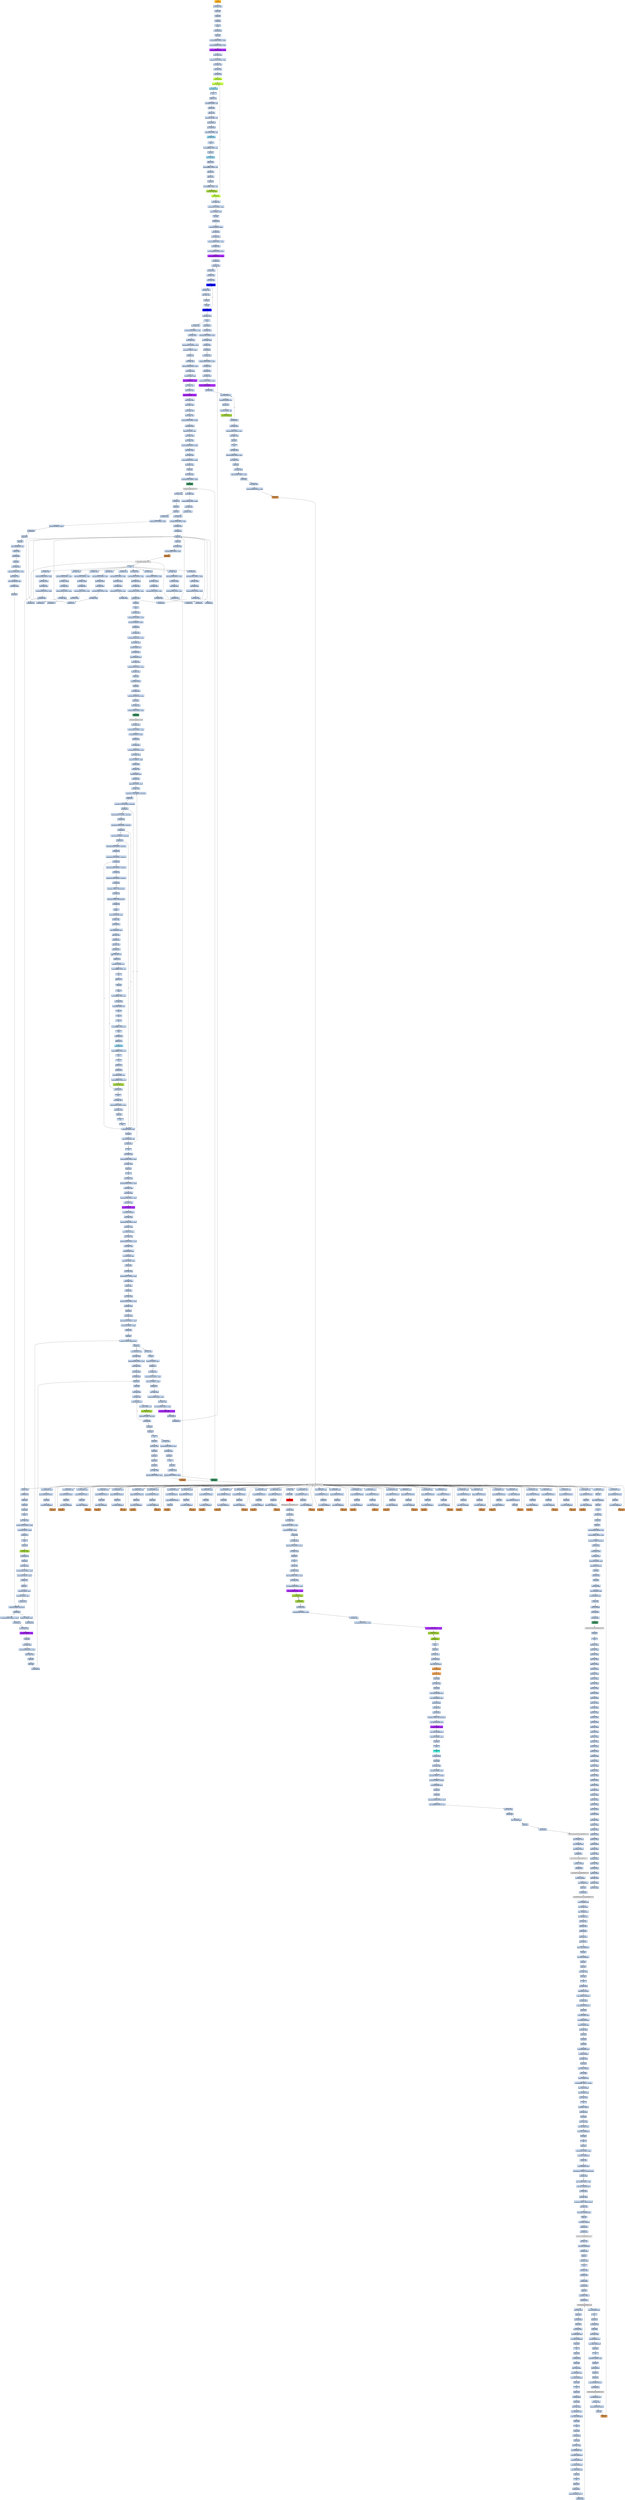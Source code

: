 strict digraph G {
	graph [bgcolor=transparent,
		name=G
	];
	node [color=lightsteelblue,
		fillcolor=lightsteelblue,
		shape=rectangle,
		style=filled
	];
	a0x004a1060pushl_ebp	[color=lightgrey,
		fillcolor=orange,
		label="start\npushl %ebp"];
	a0x004a1061movl_esp_ebp	[label="0x004a1061\nmovl %esp, %ebp"];
	a0x004a1060pushl_ebp -> a0x004a1061movl_esp_ebp	[color="#000000"];
	a0x004a1063pushl_ebx	[label="0x004a1063\npushl %ebx"];
	a0x004a1061movl_esp_ebp -> a0x004a1063pushl_ebx	[color="#000000"];
	a0x004a1064pushl_esi	[label="0x004a1064\npushl %esi"];
	a0x004a1063pushl_ebx -> a0x004a1064pushl_esi	[color="#000000"];
	a0x004a1065pushl_edi	[label="0x004a1065\npushl %edi"];
	a0x004a1064pushl_esi -> a0x004a1065pushl_edi	[color="#000000"];
	a0x004a1066pusha_	[label="0x004a1066\npusha "];
	a0x004a1065pushl_edi -> a0x004a1066pusha_	[color="#000000"];
	a0x004a1067call_0x004a106c	[label="0x004a1067\ncall 0x004a106c"];
	a0x004a1066pusha_ -> a0x004a1067call_0x004a106c	[color="#000000"];
	a0x004a106cpopl_ebp	[label="0x004a106c\npopl %ebp"];
	a0x004a1067call_0x004a106c -> a0x004a106cpopl_ebp	[color="#000000"];
	a0x004a106dsubl_0x40286cUINT32_ebp	[label="0x004a106d\nsubl $0x40286c<UINT32>, %ebp"];
	a0x004a106cpopl_ebp -> a0x004a106dsubl_0x40286cUINT32_ebp	[color="#000000"];
	a0x004a1073movl_0x40345dUINT32_ecx	[label="0x004a1073\nmovl $0x40345d<UINT32>, %ecx"];
	a0x004a106dsubl_0x40286cUINT32_ebp -> a0x004a1073movl_0x40345dUINT32_ecx	[color="#000000"];
	a0x004a1078subl_0x4028c6UINT32_ecx	[color=purple,
		fillcolor=purple,
		label="0x004a1078\nsubl $0x4028c6<UINT32>, %ecx"];
	a0x004a1073movl_0x40345dUINT32_ecx -> a0x004a1078subl_0x4028c6UINT32_ecx	[color="#000000"];
	a0x004a107emovl_ebp_edx	[label="0x004a107e\nmovl %ebp, %edx"];
	a0x004a1078subl_0x4028c6UINT32_ecx -> a0x004a107emovl_ebp_edx	[color="#000000"];
	a0x004a1080addl_0x4028c6UINT32_edx	[label="0x004a1080\naddl $0x4028c6<UINT32>, %edx"];
	a0x004a107emovl_ebp_edx -> a0x004a1080addl_0x4028c6UINT32_edx	[color="#000000"];
	a0x004a1086leal_edx__edi	[label="0x004a1086\nleal (%edx), %edi"];
	a0x004a1080addl_0x4028c6UINT32_edx -> a0x004a1086leal_edx__edi	[color="#000000"];
	a0x004a1088movl_edi_esi	[label="0x004a1088\nmovl %edi, %esi"];
	a0x004a1086leal_edx__edi -> a0x004a1088movl_edi_esi	[color="#000000"];
	a0x004a108axorl_eax_eax	[label="0x004a108a\nxorl %eax, %eax"];
	a0x004a1088movl_edi_esi -> a0x004a108axorl_eax_eax	[color="#000000"];
	a0x004a108cjmp_0x004a1092	[color=olivedrab1,
		fillcolor=olivedrab1,
		label="0x004a108c\njmp 0x004a1092"];
	a0x004a108axorl_eax_eax -> a0x004a108cjmp_0x004a1092	[color="#000000"];
	a0x004a1092lodsb_ds_esi__al	[color=olivedrab1,
		fillcolor=olivedrab1,
		label="0x004a1092\nlodsb %ds:(%esi), %al"];
	a0x004a108cjmp_0x004a1092 -> a0x004a1092lodsb_ds_esi__al	[color="#000000"];
	a0x004a1093jmp_0x004a1096	[color=skyblue,
		fillcolor=skyblue,
		label="0x004a1093\njmp 0x004a1096"];
	a0x004a1092lodsb_ds_esi__al -> a0x004a1093jmp_0x004a1096	[color="#000000"];
	a0x004a1096clc_	[label="0x004a1096\nclc "];
	a0x004a1093jmp_0x004a1096 -> a0x004a1096clc_	[color="#000000"];
	a0x004a1097addb_cl_al	[label="0x004a1097\naddb %cl, %al"];
	a0x004a1096clc_ -> a0x004a1097addb_cl_al	[color="#000000"];
	a0x004a1099xorb_0x45UINT8_al	[label="0x004a1099\nxorb $0x45<UINT8>, %al"];
	a0x004a1097addb_cl_al -> a0x004a1099xorb_0x45UINT8_al	[color="#000000"];
	a0x004a109baddb_cl_al	[label="0x004a109b\naddb %cl, %al"];
	a0x004a1099xorb_0x45UINT8_al -> a0x004a109baddb_cl_al	[color="#000000"];
	a0x004a109daddb_cl_al	[label="0x004a109d\naddb %cl, %al"];
	a0x004a109baddb_cl_al -> a0x004a109daddb_cl_al	[color="#000000"];
	a0x004a109frolb_0x6eUINT8_al	[label="0x004a109f\nrolb $0x6e<UINT8>, %al"];
	a0x004a109daddb_cl_al -> a0x004a109frolb_0x6eUINT8_al	[color="#000000"];
	a0x004a10a2jmp_0x004a10a5	[label="0x004a10a2\njmp 0x004a10a5"];
	a0x004a109frolb_0x6eUINT8_al -> a0x004a10a2jmp_0x004a10a5	[color="#000000"];
	a0x004a10a5jmp_0x004a10a8	[label="0x004a10a5\njmp 0x004a10a8"];
	a0x004a10a2jmp_0x004a10a5 -> a0x004a10a5jmp_0x004a10a8	[color="#000000"];
	a0x004a10a8addb_0x30UINT8_al	[label="0x004a10a8\naddb $0x30<UINT8>, %al"];
	a0x004a10a5jmp_0x004a10a8 -> a0x004a10a8addb_0x30UINT8_al	[color="#000000"];
	a0x004a10aajmp_0x004a10ad	[color=skyblue,
		fillcolor=skyblue,
		label="0x004a10aa\njmp 0x004a10ad"];
	a0x004a10a8addb_0x30UINT8_al -> a0x004a10aajmp_0x004a10ad	[color="#000000"];
	a0x004a10adclc_	[label="0x004a10ad\nclc "];
	a0x004a10aajmp_0x004a10ad -> a0x004a10adclc_	[color="#000000"];
	a0x004a10aerolb_0xffffffa9UINT8_al	[label="0x004a10ae\nrolb $0xffffffa9<UINT8>, %al"];
	a0x004a10adclc_ -> a0x004a10aerolb_0xffffffa9UINT8_al	[color="#000000"];
	a0x004a10b1decb_al	[label="0x004a10b1\ndecb %al"];
	a0x004a10aerolb_0xffffffa9UINT8_al -> a0x004a10b1decb_al	[color="#000000"];
	a0x004a10b3jmp_0x004a10b6	[color=skyblue,
		fillcolor=skyblue,
		label="0x004a10b3\njmp 0x004a10b6"];
	a0x004a10b1decb_al -> a0x004a10b3jmp_0x004a10b6	[color="#000000"];
	a0x004a10b6addb_cl_al	[label="0x004a10b6\naddb %cl, %al"];
	a0x004a10b3jmp_0x004a10b6 -> a0x004a10b6addb_cl_al	[color="#000000"];
	a0x004a10b8subb_0xffffffccUINT8_al	[label="0x004a10b8\nsubb $0xffffffcc<UINT8>, %al"];
	a0x004a10b6addb_cl_al -> a0x004a10b8subb_0xffffffccUINT8_al	[color="#000000"];
	a0x004a10basubb_cl_al	[label="0x004a10ba\nsubb %cl, %al"];
	a0x004a10b8subb_0xffffffccUINT8_al -> a0x004a10basubb_cl_al	[color="#000000"];
	a0x004a10bcaddb_cl_al	[label="0x004a10bc\naddb %cl, %al"];
	a0x004a10basubb_cl_al -> a0x004a10bcaddb_cl_al	[color="#000000"];
	a0x004a10bedecb_al	[label="0x004a10be\ndecb %al"];
	a0x004a10bcaddb_cl_al -> a0x004a10bedecb_al	[color="#000000"];
	a0x004a10c0rolb_0xffffff97UINT8_al	[label="0x004a10c0\nrolb $0xffffff97<UINT8>, %al"];
	a0x004a10bedecb_al -> a0x004a10c0rolb_0xffffff97UINT8_al	[color="#000000"];
	a0x004a10c3stosb_al_es_edi_	[color=yellowgreen,
		fillcolor=yellowgreen,
		label="0x004a10c3\nstosb %al, %es:(%edi)"];
	a0x004a10c0rolb_0xffffff97UINT8_al -> a0x004a10c3stosb_al_es_edi_	[color="#000000"];
	a0x004a10c4loop_0x004a1092	[color=olivedrab1,
		fillcolor=olivedrab1,
		label="0x004a10c4\nloop 0x004a1092"];
	a0x004a10c3stosb_al_es_edi_ -> a0x004a10c4loop_0x004a1092	[color="#000000"];
	a0x004a10c4loop_0x004a1092 -> a0x004a1092lodsb_ds_esi__al	[color="#000000",
		label=T];
	a0x004a10c6movl_ebp_edx	[label="0x004a10c6\nmovl %ebp, %edx"];
	a0x004a10c4loop_0x004a1092 -> a0x004a10c6movl_ebp_edx	[color="#000000",
		label=F];
	a0x004a10c8addl_0x40321fUINT32_edx	[label="0x004a10c8\naddl $0x40321f<UINT32>, %edx"];
	a0x004a10c6movl_ebp_edx -> a0x004a10c8addl_0x40321fUINT32_edx	[color="#000000"];
	a0x004a10cemovl_0x20esp__eax	[label="0x004a10ce\nmovl 0x20(%esp), %eax"];
	a0x004a10c8addl_0x40321fUINT32_edx -> a0x004a10cemovl_0x20esp__eax	[color="#000000"];
	a0x004a10d2incl_eax	[label="0x004a10d2\nincl %eax"];
	a0x004a10cemovl_0x20esp__eax -> a0x004a10d2incl_eax	[color="#000000"];
	a0x004a10d3js_0x004a10dd	[label="0x004a10d3\njs 0x004a10dd"];
	a0x004a10d2incl_eax -> a0x004a10d3js_0x004a10dd	[color="#000000"];
	a0x004a10d5movl_0x1UINT32_edx_	[label="0x004a10d5\nmovl $0x1<UINT32>, (%edx)"];
	a0x004a10d3js_0x004a10dd -> a0x004a10d5movl_0x1UINT32_edx_	[color="#000000",
		label=F];
	a0x004a10dbjmp_0x004a10e3	[label="0x004a10db\njmp 0x004a10e3"];
	a0x004a10d5movl_0x1UINT32_edx_ -> a0x004a10dbjmp_0x004a10e3	[color="#000000"];
	a0x004a10e3movl_ebp_edx	[label="0x004a10e3\nmovl %ebp, %edx"];
	a0x004a10dbjmp_0x004a10e3 -> a0x004a10e3movl_ebp_edx	[color="#000000"];
	a0x004a10e5addl_0x402866UINT32_edx	[label="0x004a10e5\naddl $0x402866<UINT32>, %edx"];
	a0x004a10e3movl_ebp_edx -> a0x004a10e5addl_0x402866UINT32_edx	[color="#000000"];
	a0x004a10ebleal_edx__eax	[label="0x004a10eb\nleal (%edx), %eax"];
	a0x004a10e5addl_0x402866UINT32_edx -> a0x004a10ebleal_edx__eax	[color="#000000"];
	a0x004a10edmovl_0x403065UINT32_ecx	[label="0x004a10ed\nmovl $0x403065<UINT32>, %ecx"];
	a0x004a10ebleal_edx__eax -> a0x004a10edmovl_0x403065UINT32_ecx	[color="#000000"];
	a0x004a10f2subl_0x402866UINT32_ecx	[color=purple,
		fillcolor=purple,
		label="0x004a10f2\nsubl $0x402866<UINT32>, %ecx"];
	a0x004a10edmovl_0x403065UINT32_ecx -> a0x004a10f2subl_0x402866UINT32_ecx	[color="#000000"];
	a0x004a10f8call_0x004a1401	[label="0x004a10f8\ncall 0x004a1401"];
	a0x004a10f2subl_0x402866UINT32_ecx -> a0x004a10f8call_0x004a1401	[color="#000000"];
	a0x004a1401movl_eax_edi	[label="0x004a1401\nmovl %eax, %edi"];
	a0x004a10f8call_0x004a1401 -> a0x004a1401movl_eax_edi	[color="#000000"];
	a0x004a1403xorl_eax_eax	[label="0x004a1403\nxorl %eax, %eax"];
	a0x004a1401movl_eax_edi -> a0x004a1403xorl_eax_eax	[color="#000000"];
	a0x004a1405xorl_ebx_ebx	[label="0x004a1405\nxorl %ebx, %ebx"];
	a0x004a1403xorl_eax_eax -> a0x004a1405xorl_ebx_ebx	[color="#000000"];
	a0x004a1407xorl_edx_edx	[label="0x004a1407\nxorl %edx, %edx"];
	a0x004a1405xorl_ebx_ebx -> a0x004a1407xorl_edx_edx	[color="#000000"];
	a0x004a1409movb_edi__al	[color=blue,
		fillcolor=blue,
		label="0x004a1409\nmovb (%edi), %al"];
	a0x004a1407xorl_edx_edx -> a0x004a1409movb_edi__al	[color="#000000"];
	a0x004a140bmull_edx_eax	[label="0x004a140b\nmull %edx, %eax"];
	a0x004a1409movb_edi__al -> a0x004a140bmull_edx_eax	[color="#000000"];
	a0x004a140daddl_eax_ebx	[label="0x004a140d\naddl %eax, %ebx"];
	a0x004a140bmull_edx_eax -> a0x004a140daddl_eax_ebx	[color="#000000"];
	a0x004a140fincl_edx	[label="0x004a140f\nincl %edx"];
	a0x004a140daddl_eax_ebx -> a0x004a140fincl_edx	[color="#000000"];
	a0x004a1410incl_edi	[label="0x004a1410\nincl %edi"];
	a0x004a140fincl_edx -> a0x004a1410incl_edi	[color="#000000"];
	a0x004a1411loop_0x004a1409	[color=blue,
		fillcolor=blue,
		label="0x004a1411\nloop 0x004a1409"];
	a0x004a1410incl_edi -> a0x004a1411loop_0x004a1409	[color="#000000"];
	a0x004a1411loop_0x004a1409 -> a0x004a1409movb_edi__al	[color="#000000",
		label=T];
	a0x004a1413xchgl_eax_ebx	[label="0x004a1413\nxchgl %eax, %ebx"];
	a0x004a1411loop_0x004a1409 -> a0x004a1413xchgl_eax_ebx	[color="#000000",
		label=F];
	a0x004a1414ret	[label="0x004a1414\nret"];
	a0x004a1413xchgl_eax_ebx -> a0x004a1414ret	[color="#000000"];
	a0x004a10fdmovl_ebp_edx	[label="0x004a10fd\nmovl %ebp, %edx"];
	a0x004a1414ret -> a0x004a10fdmovl_ebp_edx	[color="#000000"];
	a0x004a1815jmp_0x004a1819	[label="0x004a1815\njmp 0x004a1819"];
	a0x004a1414ret -> a0x004a1815jmp_0x004a1819	[color="#000000"];
	a0x004a10ffaddl_0x40321bUINT32_edx	[label="0x004a10ff\naddl $0x40321b<UINT32>, %edx"];
	a0x004a10fdmovl_ebp_edx -> a0x004a10ffaddl_0x40321bUINT32_edx	[color="#000000"];
	a0x004a1105movl_eax_edx_	[label="0x004a1105\nmovl %eax, (%edx)"];
	a0x004a10ffaddl_0x40321bUINT32_edx -> a0x004a1105movl_eax_edx_	[color="#000000"];
	a0x004a1107movl_ebp_edx	[label="0x004a1107\nmovl %ebp, %edx"];
	a0x004a1105movl_eax_edx_ -> a0x004a1107movl_ebp_edx	[color="#000000"];
	a0x004a1109addl_0x403213UINT32_edx	[label="0x004a1109\naddl $0x403213<UINT32>, %edx"];
	a0x004a1107movl_ebp_edx -> a0x004a1109addl_0x403213UINT32_edx	[color="#000000"];
	a0x004a110ftestl_0x1UINT32_edx_	[label="0x004a110f\ntestl $0x1<UINT32>, (%edx)"];
	a0x004a1109addl_0x403213UINT32_edx -> a0x004a110ftestl_0x1UINT32_edx_	[color="#000000"];
	a0x004a1115je_0x004a115f	[label="0x004a1115\nje 0x004a115f"];
	a0x004a110ftestl_0x1UINT32_edx_ -> a0x004a1115je_0x004a115f	[color="#000000"];
	a0x004a115fmovl_ebp_edx	[label="0x004a115f\nmovl %ebp, %edx"];
	a0x004a1115je_0x004a115f -> a0x004a115fmovl_ebp_edx	[color="#000000",
		label=T];
	a0x004a1161addl_0x40320bUINT32_edx	[label="0x004a1161\naddl $0x40320b<UINT32>, %edx"];
	a0x004a115fmovl_ebp_edx -> a0x004a1161addl_0x40320bUINT32_edx	[color="#000000"];
	a0x004a1167movl_edx__eax	[label="0x004a1167\nmovl (%edx), %eax"];
	a0x004a1161addl_0x40320bUINT32_edx -> a0x004a1167movl_edx__eax	[color="#000000"];
	a0x004a1169addl_0x3ceax__eax	[label="0x004a1169\naddl 0x3c(%eax), %eax"];
	a0x004a1167movl_edx__eax -> a0x004a1169addl_0x3ceax__eax	[color="#000000"];
	a0x004a116caddl_0x80UINT32_eax	[color=purple,
		fillcolor=purple,
		label="0x004a116c\naddl $0x80<UINT32>, %eax"];
	a0x004a1169addl_0x3ceax__eax -> a0x004a116caddl_0x80UINT32_eax	[color="#000000"];
	a0x004a1171movl_eax__ecx	[label="0x004a1171\nmovl (%eax), %ecx"];
	a0x004a116caddl_0x80UINT32_eax -> a0x004a1171movl_eax__ecx	[color="#000000"];
	a0x004a1173addl_edx__ecx	[label="0x004a1173\naddl (%edx), %ecx"];
	a0x004a1171movl_eax__ecx -> a0x004a1173addl_edx__ecx	[color="#000000"];
	a0x004a1175addl_0x10UINT8_ecx	[color=purple,
		fillcolor=purple,
		label="0x004a1175\naddl $0x10<UINT8>, %ecx"];
	a0x004a1173addl_edx__ecx -> a0x004a1175addl_0x10UINT8_ecx	[color="#000000"];
	a0x004a1178movl_ecx__eax	[label="0x004a1178\nmovl (%ecx), %eax"];
	a0x004a1175addl_0x10UINT8_ecx -> a0x004a1178movl_ecx__eax	[color="#000000"];
	a0x004a117aaddl_edx__eax	[label="0x004a117a\naddl (%edx), %eax"];
	a0x004a1178movl_ecx__eax -> a0x004a117aaddl_edx__eax	[color="#000000"];
	a0x004a117cmovl_eax__ebx	[label="0x004a117c\nmovl (%eax), %ebx"];
	a0x004a117aaddl_edx__eax -> a0x004a117cmovl_eax__ebx	[color="#000000"];
	a0x004a117emovl_ebp_edx	[label="0x004a117e\nmovl %ebp, %edx"];
	a0x004a117cmovl_eax__ebx -> a0x004a117emovl_ebp_edx	[color="#000000"];
	a0x004a1180addl_0x403397UINT32_edx	[label="0x004a1180\naddl $0x403397<UINT32>, %edx"];
	a0x004a117emovl_ebp_edx -> a0x004a1180addl_0x403397UINT32_edx	[color="#000000"];
	a0x004a1186movl_ebx_edx_	[label="0x004a1186\nmovl %ebx, (%edx)"];
	a0x004a1180addl_0x403397UINT32_edx -> a0x004a1186movl_ebx_edx_	[color="#000000"];
	a0x004a1188addl_0x4UINT8_eax	[label="0x004a1188\naddl $0x4<UINT8>, %eax"];
	a0x004a1186movl_ebx_edx_ -> a0x004a1188addl_0x4UINT8_eax	[color="#000000"];
	a0x004a118bmovl_eax__ebx	[label="0x004a118b\nmovl (%eax), %ebx"];
	a0x004a1188addl_0x4UINT8_eax -> a0x004a118bmovl_eax__ebx	[color="#000000"];
	a0x004a118dmovl_ebp_edx	[label="0x004a118d\nmovl %ebp, %edx"];
	a0x004a118bmovl_eax__ebx -> a0x004a118dmovl_ebp_edx	[color="#000000"];
	a0x004a118faddl_0x40339bUINT32_edx	[label="0x004a118f\naddl $0x40339b<UINT32>, %edx"];
	a0x004a118dmovl_ebp_edx -> a0x004a118faddl_0x40339bUINT32_edx	[color="#000000"];
	a0x004a1195movl_ebx_edx_	[label="0x004a1195\nmovl %ebx, (%edx)"];
	a0x004a118faddl_0x40339bUINT32_edx -> a0x004a1195movl_ebx_edx_	[color="#000000"];
	a0x004a1197movl_ebp_edx	[label="0x004a1197\nmovl %ebp, %edx"];
	a0x004a1195movl_ebx_edx_ -> a0x004a1197movl_ebp_edx	[color="#000000"];
	a0x004a1199addl_0x40339fUINT32_edx	[label="0x004a1199\naddl $0x40339f<UINT32>, %edx"];
	a0x004a1197movl_ebp_edx -> a0x004a1199addl_0x40339fUINT32_edx	[color="#000000"];
	a0x004a119fleal_edx__eax	[label="0x004a119f\nleal (%edx), %eax"];
	a0x004a1199addl_0x40339fUINT32_edx -> a0x004a119fleal_edx__eax	[color="#000000"];
	a0x004a11a1pushl_eax	[label="0x004a11a1\npushl %eax"];
	a0x004a119fleal_edx__eax -> a0x004a11a1pushl_eax	[color="#000000"];
	a0x004a11a2movl_ebp_edx	[label="0x004a11a2\nmovl %ebp, %edx"];
	a0x004a11a1pushl_eax -> a0x004a11a2movl_ebp_edx	[color="#000000"];
	a0x004a11a4addl_0x403397UINT32_edx	[label="0x004a11a4\naddl $0x403397<UINT32>, %edx"];
	a0x004a11a2movl_ebp_edx -> a0x004a11a4addl_0x403397UINT32_edx	[color="#000000"];
	a0x004a11aacall_edx_	[color=seagreen,
		fillcolor=seagreen,
		label="0x004a11aa\ncall (%edx)"];
	a0x004a11a4addl_0x403397UINT32_edx -> a0x004a11aacall_edx_	[color="#000000"];
	LoadLibraryA_kernel32_dll	[color=lightgrey,
		fillcolor=lightgrey,
		label="LoadLibraryA@kernel32.dll"];
	a0x004a11aacall_edx_ -> LoadLibraryA_kernel32_dll	[color="#000000"];
	a0x004a11acmovl_ebp_edx	[label="0x004a11ac\nmovl %ebp, %edx"];
	LoadLibraryA_kernel32_dll -> a0x004a11acmovl_ebp_edx	[color="#000000"];
	a0x004a167atestl_eax_eax	[label="0x004a167a\ntestl %eax, %eax"];
	LoadLibraryA_kernel32_dll -> a0x004a167atestl_eax_eax	[color="#000000"];
	a0x004a11aeaddl_0x4033acUINT32_edx	[label="0x004a11ae\naddl $0x4033ac<UINT32>, %edx"];
	a0x004a11acmovl_ebp_edx -> a0x004a11aeaddl_0x4033acUINT32_edx	[color="#000000"];
	a0x004a11b4movl_eax_esi	[label="0x004a11b4\nmovl %eax, %esi"];
	a0x004a11aeaddl_0x4033acUINT32_edx -> a0x004a11b4movl_eax_esi	[color="#000000"];
	a0x004a11b6movl_eax_edx_	[label="0x004a11b6\nmovl %eax, (%edx)"];
	a0x004a11b4movl_eax_esi -> a0x004a11b6movl_eax_edx_	[color="#000000"];
	a0x004a11b8movl_ebp_edx	[label="0x004a11b8\nmovl %ebp, %edx"];
	a0x004a11b6movl_eax_edx_ -> a0x004a11b8movl_ebp_edx	[color="#000000"];
	a0x004a11baaddl_0x4033b0UINT32_edx	[label="0x004a11ba\naddl $0x4033b0<UINT32>, %edx"];
	a0x004a11b8movl_ebp_edx -> a0x004a11baaddl_0x4033b0UINT32_edx	[color="#000000"];
	a0x004a11c0leal_edx__eax	[label="0x004a11c0\nleal (%edx), %eax"];
	a0x004a11baaddl_0x4033b0UINT32_edx -> a0x004a11c0leal_edx__eax	[color="#000000"];
	a0x004a11c2call_0x004a12a5	[label="0x004a11c2\ncall 0x004a12a5"];
	a0x004a11c0leal_edx__eax -> a0x004a11c2call_0x004a12a5	[color="#000000"];
	a0x004a12a5pushl_eax	[label="0x004a12a5\npushl %eax"];
	a0x004a11c2call_0x004a12a5 -> a0x004a12a5pushl_eax	[color="#000000"];
	a0x004a12a6pushl_esi	[label="0x004a12a6\npushl %esi"];
	a0x004a12a5pushl_eax -> a0x004a12a6pushl_esi	[color="#000000"];
	a0x004a12a7movl_ebp_edx	[label="0x004a12a7\nmovl %ebp, %edx"];
	a0x004a12a6pushl_esi -> a0x004a12a7movl_ebp_edx	[color="#000000"];
	a0x004a12a9addl_0x40339bUINT32_edx	[label="0x004a12a9\naddl $0x40339b<UINT32>, %edx"];
	a0x004a12a7movl_ebp_edx -> a0x004a12a9addl_0x40339bUINT32_edx	[color="#000000"];
	a0x004a12afcall_edx_	[color=peru,
		fillcolor=peru,
		label="0x004a12af\ncall (%edx)"];
	a0x004a12a9addl_0x40339bUINT32_edx -> a0x004a12afcall_edx_	[color="#000000"];
	GetProcAddress_kernel32_dll	[color=lightgrey,
		fillcolor=lightgrey,
		label="GetProcAddress@kernel32.dll"];
	a0x004a12afcall_edx_ -> GetProcAddress_kernel32_dll	[color="#000000"];
	a0x004a12b1ret	[label="0x004a12b1\nret"];
	GetProcAddress_kernel32_dll -> a0x004a12b1ret	[color="#000000"];
	a0x004a1700orl_eax_eax	[label="0x004a1700\norl %eax, %eax"];
	GetProcAddress_kernel32_dll -> a0x004a1700orl_eax_eax	[color="#000000"];
	a0x004a11c7movl_ebp_edx	[label="0x004a11c7\nmovl %ebp, %edx"];
	a0x004a12b1ret -> a0x004a11c7movl_ebp_edx	[color="#000000"];
	a0x004a11e0movl_ebp_edx	[label="0x004a11e0\nmovl %ebp, %edx"];
	a0x004a12b1ret -> a0x004a11e0movl_ebp_edx	[color="#000000"];
	a0x004a11f9movl_ebp_edx	[label="0x004a11f9\nmovl %ebp, %edx"];
	a0x004a12b1ret -> a0x004a11f9movl_ebp_edx	[color="#000000"];
	a0x004a1212movl_ebp_edx	[label="0x004a1212\nmovl %ebp, %edx"];
	a0x004a12b1ret -> a0x004a1212movl_ebp_edx	[color="#000000"];
	a0x004a122bmovl_ebp_edx	[label="0x004a122b\nmovl %ebp, %edx"];
	a0x004a12b1ret -> a0x004a122bmovl_ebp_edx	[color="#000000"];
	a0x004a1244movl_ebp_edx	[label="0x004a1244\nmovl %ebp, %edx"];
	a0x004a12b1ret -> a0x004a1244movl_ebp_edx	[color="#000000"];
	a0x004a125dmovl_ebp_edx	[label="0x004a125d\nmovl %ebp, %edx"];
	a0x004a12b1ret -> a0x004a125dmovl_ebp_edx	[color="#000000"];
	a0x004a1276movl_ebp_edx	[label="0x004a1276\nmovl %ebp, %edx"];
	a0x004a12b1ret -> a0x004a1276movl_ebp_edx	[color="#000000"];
	a0x004a128fmovl_ebp_edx	[label="0x004a128f\nmovl %ebp, %edx"];
	a0x004a12b1ret -> a0x004a128fmovl_ebp_edx	[color="#000000"];
	a0x004a11c9addl_0x4033c1UINT32_edx	[label="0x004a11c9\naddl $0x4033c1<UINT32>, %edx"];
	a0x004a11c7movl_ebp_edx -> a0x004a11c9addl_0x4033c1UINT32_edx	[color="#000000"];
	a0x004a11cfmovl_eax_edx_	[label="0x004a11cf\nmovl %eax, (%edx)"];
	a0x004a11c9addl_0x4033c1UINT32_edx -> a0x004a11cfmovl_eax_edx_	[color="#000000"];
	a0x004a11d1movl_ebp_edx	[label="0x004a11d1\nmovl %ebp, %edx"];
	a0x004a11cfmovl_eax_edx_ -> a0x004a11d1movl_ebp_edx	[color="#000000"];
	a0x004a11d3addl_0x4033c5UINT32_edx	[label="0x004a11d3\naddl $0x4033c5<UINT32>, %edx"];
	a0x004a11d1movl_ebp_edx -> a0x004a11d3addl_0x4033c5UINT32_edx	[color="#000000"];
	a0x004a11d9leal_edx__eax	[label="0x004a11d9\nleal (%edx), %eax"];
	a0x004a11d3addl_0x4033c5UINT32_edx -> a0x004a11d9leal_edx__eax	[color="#000000"];
	a0x004a11dbcall_0x004a12a5	[label="0x004a11db\ncall 0x004a12a5"];
	a0x004a11d9leal_edx__eax -> a0x004a11dbcall_0x004a12a5	[color="#000000"];
	a0x004a11dbcall_0x004a12a5 -> a0x004a12a5pushl_eax	[color="#000000"];
	a0x004a11e2addl_0x4033d4UINT32_edx	[label="0x004a11e2\naddl $0x4033d4<UINT32>, %edx"];
	a0x004a11e0movl_ebp_edx -> a0x004a11e2addl_0x4033d4UINT32_edx	[color="#000000"];
	a0x004a11e8movl_eax_edx_	[label="0x004a11e8\nmovl %eax, (%edx)"];
	a0x004a11e2addl_0x4033d4UINT32_edx -> a0x004a11e8movl_eax_edx_	[color="#000000"];
	a0x004a11eamovl_ebp_edx	[label="0x004a11ea\nmovl %ebp, %edx"];
	a0x004a11e8movl_eax_edx_ -> a0x004a11eamovl_ebp_edx	[color="#000000"];
	a0x004a11ecaddl_0x4033d8UINT32_edx	[label="0x004a11ec\naddl $0x4033d8<UINT32>, %edx"];
	a0x004a11eamovl_ebp_edx -> a0x004a11ecaddl_0x4033d8UINT32_edx	[color="#000000"];
	a0x004a11f2leal_edx__eax	[label="0x004a11f2\nleal (%edx), %eax"];
	a0x004a11ecaddl_0x4033d8UINT32_edx -> a0x004a11f2leal_edx__eax	[color="#000000"];
	a0x004a11f4call_0x004a12a5	[label="0x004a11f4\ncall 0x004a12a5"];
	a0x004a11f2leal_edx__eax -> a0x004a11f4call_0x004a12a5	[color="#000000"];
	a0x004a11f4call_0x004a12a5 -> a0x004a12a5pushl_eax	[color="#000000"];
	a0x004a11fbaddl_0x4033ebUINT32_edx	[label="0x004a11fb\naddl $0x4033eb<UINT32>, %edx"];
	a0x004a11f9movl_ebp_edx -> a0x004a11fbaddl_0x4033ebUINT32_edx	[color="#000000"];
	a0x004a1201movl_eax_edx_	[label="0x004a1201\nmovl %eax, (%edx)"];
	a0x004a11fbaddl_0x4033ebUINT32_edx -> a0x004a1201movl_eax_edx_	[color="#000000"];
	a0x004a1203movl_ebp_edx	[label="0x004a1203\nmovl %ebp, %edx"];
	a0x004a1201movl_eax_edx_ -> a0x004a1203movl_ebp_edx	[color="#000000"];
	a0x004a1205addl_0x4033efUINT32_edx	[label="0x004a1205\naddl $0x4033ef<UINT32>, %edx"];
	a0x004a1203movl_ebp_edx -> a0x004a1205addl_0x4033efUINT32_edx	[color="#000000"];
	a0x004a120bleal_edx__eax	[label="0x004a120b\nleal (%edx), %eax"];
	a0x004a1205addl_0x4033efUINT32_edx -> a0x004a120bleal_edx__eax	[color="#000000"];
	a0x004a120dcall_0x004a12a5	[label="0x004a120d\ncall 0x004a12a5"];
	a0x004a120bleal_edx__eax -> a0x004a120dcall_0x004a12a5	[color="#000000"];
	a0x004a120dcall_0x004a12a5 -> a0x004a12a5pushl_eax	[color="#000000"];
	a0x004a1214addl_0x4033fbUINT32_edx	[label="0x004a1214\naddl $0x4033fb<UINT32>, %edx"];
	a0x004a1212movl_ebp_edx -> a0x004a1214addl_0x4033fbUINT32_edx	[color="#000000"];
	a0x004a121amovl_eax_edx_	[label="0x004a121a\nmovl %eax, (%edx)"];
	a0x004a1214addl_0x4033fbUINT32_edx -> a0x004a121amovl_eax_edx_	[color="#000000"];
	a0x004a121cmovl_ebp_edx	[label="0x004a121c\nmovl %ebp, %edx"];
	a0x004a121amovl_eax_edx_ -> a0x004a121cmovl_ebp_edx	[color="#000000"];
	a0x004a121eaddl_0x4033ffUINT32_edx	[label="0x004a121e\naddl $0x4033ff<UINT32>, %edx"];
	a0x004a121cmovl_ebp_edx -> a0x004a121eaddl_0x4033ffUINT32_edx	[color="#000000"];
	a0x004a1224leal_edx__eax	[label="0x004a1224\nleal (%edx), %eax"];
	a0x004a121eaddl_0x4033ffUINT32_edx -> a0x004a1224leal_edx__eax	[color="#000000"];
	a0x004a1226call_0x004a12a5	[label="0x004a1226\ncall 0x004a12a5"];
	a0x004a1224leal_edx__eax -> a0x004a1226call_0x004a12a5	[color="#000000"];
	a0x004a1226call_0x004a12a5 -> a0x004a12a5pushl_eax	[color="#000000"];
	a0x004a122daddl_0x40340bUINT32_edx	[label="0x004a122d\naddl $0x40340b<UINT32>, %edx"];
	a0x004a122bmovl_ebp_edx -> a0x004a122daddl_0x40340bUINT32_edx	[color="#000000"];
	a0x004a1233movl_eax_edx_	[label="0x004a1233\nmovl %eax, (%edx)"];
	a0x004a122daddl_0x40340bUINT32_edx -> a0x004a1233movl_eax_edx_	[color="#000000"];
	a0x004a1235movl_ebp_edx	[label="0x004a1235\nmovl %ebp, %edx"];
	a0x004a1233movl_eax_edx_ -> a0x004a1235movl_ebp_edx	[color="#000000"];
	a0x004a1237addl_0x40340fUINT32_edx	[label="0x004a1237\naddl $0x40340f<UINT32>, %edx"];
	a0x004a1235movl_ebp_edx -> a0x004a1237addl_0x40340fUINT32_edx	[color="#000000"];
	a0x004a123dleal_edx__eax	[label="0x004a123d\nleal (%edx), %eax"];
	a0x004a1237addl_0x40340fUINT32_edx -> a0x004a123dleal_edx__eax	[color="#000000"];
	a0x004a123fcall_0x004a12a5	[label="0x004a123f\ncall 0x004a12a5"];
	a0x004a123dleal_edx__eax -> a0x004a123fcall_0x004a12a5	[color="#000000"];
	a0x004a123fcall_0x004a12a5 -> a0x004a12a5pushl_eax	[color="#000000"];
	a0x004a1246addl_0x40341aUINT32_edx	[label="0x004a1246\naddl $0x40341a<UINT32>, %edx"];
	a0x004a1244movl_ebp_edx -> a0x004a1246addl_0x40341aUINT32_edx	[color="#000000"];
	a0x004a124cmovl_eax_edx_	[label="0x004a124c\nmovl %eax, (%edx)"];
	a0x004a1246addl_0x40341aUINT32_edx -> a0x004a124cmovl_eax_edx_	[color="#000000"];
	a0x004a124emovl_ebp_edx	[label="0x004a124e\nmovl %ebp, %edx"];
	a0x004a124cmovl_eax_edx_ -> a0x004a124emovl_ebp_edx	[color="#000000"];
	a0x004a1250addl_0x40341eUINT32_edx	[label="0x004a1250\naddl $0x40341e<UINT32>, %edx"];
	a0x004a124emovl_ebp_edx -> a0x004a1250addl_0x40341eUINT32_edx	[color="#000000"];
	a0x004a1256leal_edx__eax	[label="0x004a1256\nleal (%edx), %eax"];
	a0x004a1250addl_0x40341eUINT32_edx -> a0x004a1256leal_edx__eax	[color="#000000"];
	a0x004a1258call_0x004a12a5	[label="0x004a1258\ncall 0x004a12a5"];
	a0x004a1256leal_edx__eax -> a0x004a1258call_0x004a12a5	[color="#000000"];
	a0x004a1258call_0x004a12a5 -> a0x004a12a5pushl_eax	[color="#000000"];
	a0x004a125faddl_0x403427UINT32_edx	[label="0x004a125f\naddl $0x403427<UINT32>, %edx"];
	a0x004a125dmovl_ebp_edx -> a0x004a125faddl_0x403427UINT32_edx	[color="#000000"];
	a0x004a1265movl_eax_edx_	[label="0x004a1265\nmovl %eax, (%edx)"];
	a0x004a125faddl_0x403427UINT32_edx -> a0x004a1265movl_eax_edx_	[color="#000000"];
	a0x004a1267movl_ebp_edx	[label="0x004a1267\nmovl %ebp, %edx"];
	a0x004a1265movl_eax_edx_ -> a0x004a1267movl_ebp_edx	[color="#000000"];
	a0x004a1269addl_0x40342bUINT32_edx	[label="0x004a1269\naddl $0x40342b<UINT32>, %edx"];
	a0x004a1267movl_ebp_edx -> a0x004a1269addl_0x40342bUINT32_edx	[color="#000000"];
	a0x004a126fleal_edx__eax	[label="0x004a126f\nleal (%edx), %eax"];
	a0x004a1269addl_0x40342bUINT32_edx -> a0x004a126fleal_edx__eax	[color="#000000"];
	a0x004a1271call_0x004a12a5	[label="0x004a1271\ncall 0x004a12a5"];
	a0x004a126fleal_edx__eax -> a0x004a1271call_0x004a12a5	[color="#000000"];
	a0x004a1271call_0x004a12a5 -> a0x004a12a5pushl_eax	[color="#000000"];
	a0x004a1278addl_0x403437UINT32_edx	[label="0x004a1278\naddl $0x403437<UINT32>, %edx"];
	a0x004a1276movl_ebp_edx -> a0x004a1278addl_0x403437UINT32_edx	[color="#000000"];
	a0x004a127emovl_eax_edx_	[label="0x004a127e\nmovl %eax, (%edx)"];
	a0x004a1278addl_0x403437UINT32_edx -> a0x004a127emovl_eax_edx_	[color="#000000"];
	a0x004a1280movl_ebp_edx	[label="0x004a1280\nmovl %ebp, %edx"];
	a0x004a127emovl_eax_edx_ -> a0x004a1280movl_ebp_edx	[color="#000000"];
	a0x004a1282addl_0x40343bUINT32_edx	[label="0x004a1282\naddl $0x40343b<UINT32>, %edx"];
	a0x004a1280movl_ebp_edx -> a0x004a1282addl_0x40343bUINT32_edx	[color="#000000"];
	a0x004a1288leal_edx__eax	[label="0x004a1288\nleal (%edx), %eax"];
	a0x004a1282addl_0x40343bUINT32_edx -> a0x004a1288leal_edx__eax	[color="#000000"];
	a0x004a128acall_0x004a12a5	[label="0x004a128a\ncall 0x004a12a5"];
	a0x004a1288leal_edx__eax -> a0x004a128acall_0x004a12a5	[color="#000000"];
	a0x004a128acall_0x004a12a5 -> a0x004a12a5pushl_eax	[color="#000000"];
	a0x004a1291addl_0x403447UINT32_edx	[label="0x004a1291\naddl $0x403447<UINT32>, %edx"];
	a0x004a128fmovl_ebp_edx -> a0x004a1291addl_0x403447UINT32_edx	[color="#000000"];
	a0x004a1297movl_eax_edx_	[label="0x004a1297\nmovl %eax, (%edx)"];
	a0x004a1291addl_0x403447UINT32_edx -> a0x004a1297movl_eax_edx_	[color="#000000"];
	a0x004a1299movl_ebp_edx	[label="0x004a1299\nmovl %ebp, %edx"];
	a0x004a1297movl_eax_edx_ -> a0x004a1299movl_ebp_edx	[color="#000000"];
	a0x004a129baddl_0x402ab2UINT32_edx	[label="0x004a129b\naddl $0x402ab2<UINT32>, %edx"];
	a0x004a1299movl_ebp_edx -> a0x004a129baddl_0x402ab2UINT32_edx	[color="#000000"];
	a0x004a12a1leal_edx__eax	[label="0x004a12a1\nleal (%edx), %eax"];
	a0x004a129baddl_0x402ab2UINT32_edx -> a0x004a12a1leal_edx__eax	[color="#000000"];
	a0x004a12a3pushl_eax	[label="0x004a12a3\npushl %eax"];
	a0x004a12a1leal_edx__eax -> a0x004a12a3pushl_eax	[color="#000000"];
	a0x004a12a4ret	[label="0x004a12a4\nret"];
	a0x004a12a3pushl_eax -> a0x004a12a4ret	[color="#000000"];
	a0x004a12b2movl_ebp_edx	[label="0x004a12b2\nmovl %ebp, %edx"];
	a0x004a12a4ret -> a0x004a12b2movl_ebp_edx	[color="#000000"];
	a0x004a12b4addl_0x403213UINT32_edx	[label="0x004a12b4\naddl $0x403213<UINT32>, %edx"];
	a0x004a12b2movl_ebp_edx -> a0x004a12b4addl_0x403213UINT32_edx	[color="#000000"];
	a0x004a12batestl_0x10UINT32_edx_	[label="0x004a12ba\ntestl $0x10<UINT32>, (%edx)"];
	a0x004a12b4addl_0x403213UINT32_edx -> a0x004a12batestl_0x10UINT32_edx_	[color="#000000"];
	a0x004a12c0je_0x004a12fd	[label="0x004a12c0\nje 0x004a12fd"];
	a0x004a12batestl_0x10UINT32_edx_ -> a0x004a12c0je_0x004a12fd	[color="#000000"];
	a0x004a12fdmovl_ebp_edx	[label="0x004a12fd\nmovl %ebp, %edx"];
	a0x004a12c0je_0x004a12fd -> a0x004a12fdmovl_ebp_edx	[color="#000000",
		label=T];
	a0x004a12ffaddl_0x40320bUINT32_edx	[label="0x004a12ff\naddl $0x40320b<UINT32>, %edx"];
	a0x004a12fdmovl_ebp_edx -> a0x004a12ffaddl_0x40320bUINT32_edx	[color="#000000"];
	a0x004a1305movl_edx__edi	[label="0x004a1305\nmovl (%edx), %edi"];
	a0x004a12ffaddl_0x40320bUINT32_edx -> a0x004a1305movl_edx__edi	[color="#000000"];
	a0x004a1307addl_0x3cedi__edi	[label="0x004a1307\naddl 0x3c(%edi), %edi"];
	a0x004a1305movl_edx__edi -> a0x004a1307addl_0x3cedi__edi	[color="#000000"];
	a0x004a130amovl_edx__esi	[label="0x004a130a\nmovl (%edx), %esi"];
	a0x004a1307addl_0x3cedi__edi -> a0x004a130amovl_edx__esi	[color="#000000"];
	a0x004a130cmovl_0x54edi__ecx	[label="0x004a130c\nmovl 0x54(%edi), %ecx"];
	a0x004a130amovl_edx__esi -> a0x004a130cmovl_0x54edi__ecx	[color="#000000"];
	a0x004a130fmovl_ebp_edx	[label="0x004a130f\nmovl %ebp, %edx"];
	a0x004a130cmovl_0x54edi__ecx -> a0x004a130fmovl_ebp_edx	[color="#000000"];
	a0x004a1311addl_0x403479UINT32_edx	[label="0x004a1311\naddl $0x403479<UINT32>, %edx"];
	a0x004a130fmovl_ebp_edx -> a0x004a1311addl_0x403479UINT32_edx	[color="#000000"];
	a0x004a1317leal_edx__eax	[label="0x004a1317\nleal (%edx), %eax"];
	a0x004a1311addl_0x403479UINT32_edx -> a0x004a1317leal_edx__eax	[color="#000000"];
	a0x004a1319pushl_eax	[label="0x004a1319\npushl %eax"];
	a0x004a1317leal_edx__eax -> a0x004a1319pushl_eax	[color="#000000"];
	a0x004a131apushl_0x4UINT8	[label="0x004a131a\npushl $0x4<UINT8>"];
	a0x004a1319pushl_eax -> a0x004a131apushl_0x4UINT8	[color="#000000"];
	a0x004a131cpushl_ecx	[label="0x004a131c\npushl %ecx"];
	a0x004a131apushl_0x4UINT8 -> a0x004a131cpushl_ecx	[color="#000000"];
	a0x004a131dmovl_ebp_edx	[label="0x004a131d\nmovl %ebp, %edx"];
	a0x004a131cpushl_ecx -> a0x004a131dmovl_ebp_edx	[color="#000000"];
	a0x004a131faddl_0x40320bUINT32_edx	[label="0x004a131f\naddl $0x40320b<UINT32>, %edx"];
	a0x004a131dmovl_ebp_edx -> a0x004a131faddl_0x40320bUINT32_edx	[color="#000000"];
	a0x004a1325pushl_edx_	[label="0x004a1325\npushl (%edx)"];
	a0x004a131faddl_0x40320bUINT32_edx -> a0x004a1325pushl_edx_	[color="#000000"];
	a0x004a1327movl_ebp_edx	[label="0x004a1327\nmovl %ebp, %edx"];
	a0x004a1325pushl_edx_ -> a0x004a1327movl_ebp_edx	[color="#000000"];
	a0x004a1329addl_0x4033d4UINT32_edx	[label="0x004a1329\naddl $0x4033d4<UINT32>, %edx"];
	a0x004a1327movl_ebp_edx -> a0x004a1329addl_0x4033d4UINT32_edx	[color="#000000"];
	a0x004a132fcall_edx_	[color=seagreen,
		fillcolor=seagreen,
		label="0x004a132f\ncall (%edx)"];
	a0x004a1329addl_0x4033d4UINT32_edx -> a0x004a132fcall_edx_	[color="#000000"];
	VirtualProtect_Kernel32_dll	[color=lightgrey,
		fillcolor=lightgrey,
		label="VirtualProtect@Kernel32.dll"];
	a0x004a132fcall_edx_ -> VirtualProtect_Kernel32_dll	[color="#000000"];
	a0x004a1331movl_ebp_edx	[label="0x004a1331\nmovl %ebp, %edx"];
	VirtualProtect_Kernel32_dll -> a0x004a1331movl_ebp_edx	[color="#000000"];
	a0x004a1333addl_0x403213UINT32_edx	[label="0x004a1333\naddl $0x403213<UINT32>, %edx"];
	a0x004a1331movl_ebp_edx -> a0x004a1333addl_0x403213UINT32_edx	[color="#000000"];
	a0x004a1339testl_0x8UINT32_edx_	[label="0x004a1339\ntestl $0x8<UINT32>, (%edx)"];
	a0x004a1333addl_0x403213UINT32_edx -> a0x004a1339testl_0x8UINT32_edx_	[color="#000000"];
	a0x004a133fje_0x004a142e	[label="0x004a133f\nje 0x004a142e"];
	a0x004a1339testl_0x8UINT32_edx_ -> a0x004a133fje_0x004a142e	[color="#000000"];
	a0x004a142emovl_ebp_edx	[label="0x004a142e\nmovl %ebp, %edx"];
	a0x004a133fje_0x004a142e -> a0x004a142emovl_ebp_edx	[color="#000000",
		label=T];
	a0x004a1430addl_0x40320bUINT32_edx	[label="0x004a1430\naddl $0x40320b<UINT32>, %edx"];
	a0x004a142emovl_ebp_edx -> a0x004a1430addl_0x40320bUINT32_edx	[color="#000000"];
	a0x004a1436movl_edx__eax	[label="0x004a1436\nmovl (%edx), %eax"];
	a0x004a1430addl_0x40320bUINT32_edx -> a0x004a1436movl_edx__eax	[color="#000000"];
	a0x004a1438movl_0x1UINT32_ebx	[label="0x004a1438\nmovl $0x1<UINT32>, %ebx"];
	a0x004a1436movl_edx__eax -> a0x004a1438movl_0x1UINT32_ebx	[color="#000000"];
	a0x004a143dcall_0x004a1494	[label="0x004a143d\ncall 0x004a1494"];
	a0x004a1438movl_0x1UINT32_ebx -> a0x004a143dcall_0x004a1494	[color="#000000"];
	a0x004a1494movl_eax_edi	[label="0x004a1494\nmovl %eax, %edi"];
	a0x004a143dcall_0x004a1494 -> a0x004a1494movl_eax_edi	[color="#000000"];
	a0x004a1496addl_0x3cedi__edi	[label="0x004a1496\naddl 0x3c(%edi), %edi"];
	a0x004a1494movl_eax_edi -> a0x004a1496addl_0x3cedi__edi	[color="#000000"];
	a0x004a1499movl_edi_esi	[label="0x004a1499\nmovl %edi, %esi"];
	a0x004a1496addl_0x3cedi__edi -> a0x004a1499movl_edi_esi	[color="#000000"];
	a0x004a149baddl_0xf8UINT32_esi	[label="0x004a149b\naddl $0xf8<UINT32>, %esi"];
	a0x004a1499movl_edi_esi -> a0x004a149baddl_0xf8UINT32_esi	[color="#000000"];
	a0x004a14a1xorl_edx_edx	[label="0x004a14a1\nxorl %edx, %edx"];
	a0x004a149baddl_0xf8UINT32_esi -> a0x004a14a1xorl_edx_edx	[color="#000000"];
	a0x004a14a3cmpl_0x63727372UINT32_ds_esi_	[label="0x004a14a3\ncmpl $0x63727372<UINT32>, %ds:(%esi)"];
	a0x004a14a1xorl_edx_edx -> a0x004a14a3cmpl_0x63727372UINT32_ds_esi_	[color="#000000"];
	a0x004a14aaje_0x004a153f	[label="0x004a14aa\nje 0x004a153f"];
	a0x004a14a3cmpl_0x63727372UINT32_ds_esi_ -> a0x004a14aaje_0x004a153f	[color="#000000"];
	a0x004a14b0cmpl_0x7273722eUINT32_ds_esi_	[label="0x004a14b0\ncmpl $0x7273722e<UINT32>, %ds:(%esi)"];
	a0x004a14aaje_0x004a153f -> a0x004a14b0cmpl_0x7273722eUINT32_ds_esi_	[color="#000000",
		label=F];
	a0x004a14b7je_0x004a153f	[label="0x004a14b7\nje 0x004a153f"];
	a0x004a14b0cmpl_0x7273722eUINT32_ds_esi_ -> a0x004a14b7je_0x004a153f	[color="#000000"];
	a0x004a14bdcmpl_0x6f6c6572UINT32_ds_esi_	[label="0x004a14bd\ncmpl $0x6f6c6572<UINT32>, %ds:(%esi)"];
	a0x004a14b7je_0x004a153f -> a0x004a14bdcmpl_0x6f6c6572UINT32_ds_esi_	[color="#000000",
		label=F];
	a0x004a153faddl_0x28UINT8_esi	[label="0x004a153f\naddl $0x28<UINT8>, %esi"];
	a0x004a14b7je_0x004a153f -> a0x004a153faddl_0x28UINT8_esi	[color="#000000",
		label=T];
	a0x004a14c4je_0x004a153f	[label="0x004a14c4\nje 0x004a153f"];
	a0x004a14bdcmpl_0x6f6c6572UINT32_ds_esi_ -> a0x004a14c4je_0x004a153f	[color="#000000"];
	a0x004a14c6cmpl_0x6c65722eUINT32_ds_esi_	[label="0x004a14c6\ncmpl $0x6c65722e<UINT32>, %ds:(%esi)"];
	a0x004a14c4je_0x004a153f -> a0x004a14c6cmpl_0x6c65722eUINT32_ds_esi_	[color="#000000",
		label=F];
	a0x004a14cdje_0x004a153f	[label="0x004a14cd\nje 0x004a153f"];
	a0x004a14c6cmpl_0x6c65722eUINT32_ds_esi_ -> a0x004a14cdje_0x004a153f	[color="#000000"];
	a0x004a14cfcmpl_0x4379UINT32_ds_esi_	[label="0x004a14cf\ncmpl $0x4379<UINT32>, %ds:(%esi)"];
	a0x004a14cdje_0x004a153f -> a0x004a14cfcmpl_0x4379UINT32_ds_esi_	[color="#000000",
		label=F];
	a0x004a14cdje_0x004a153f -> a0x004a153faddl_0x28UINT8_esi	[color="#000000",
		label=T];
	a0x004a14d6je_0x004a153f	[label="0x004a14d6\nje 0x004a153f"];
	a0x004a14cfcmpl_0x4379UINT32_ds_esi_ -> a0x004a14d6je_0x004a153f	[color="#000000"];
	a0x004a14d8cmpl_0x6164652eUINT32_ds_esi_	[label="0x004a14d8\ncmpl $0x6164652e<UINT32>, %ds:(%esi)"];
	a0x004a14d6je_0x004a153f -> a0x004a14d8cmpl_0x6164652eUINT32_ds_esi_	[color="#000000",
		label=F];
	a0x004a14d6je_0x004a153f -> a0x004a153faddl_0x28UINT8_esi	[color="#000000",
		label=T];
	a0x004a14dfje_0x004a153f	[label="0x004a14df\nje 0x004a153f"];
	a0x004a14d8cmpl_0x6164652eUINT32_ds_esi_ -> a0x004a14dfje_0x004a153f	[color="#000000"];
	a0x004a14e1cmpl_0x6164722eUINT32_ds_esi_	[label="0x004a14e1\ncmpl $0x6164722e<UINT32>, %ds:(%esi)"];
	a0x004a14dfje_0x004a153f -> a0x004a14e1cmpl_0x6164722eUINT32_ds_esi_	[color="#000000",
		label=F];
	a0x004a14e8je_0x004a153f	[label="0x004a14e8\nje 0x004a153f"];
	a0x004a14e1cmpl_0x6164722eUINT32_ds_esi_ -> a0x004a14e8je_0x004a153f	[color="#000000"];
	a0x004a14eacmpl_0x6164692eUINT32_ds_esi_	[label="0x004a14ea\ncmpl $0x6164692e<UINT32>, %ds:(%esi)"];
	a0x004a14e8je_0x004a153f -> a0x004a14eacmpl_0x6164692eUINT32_ds_esi_	[color="#000000",
		label=F];
	a0x004a14e8je_0x004a153f -> a0x004a153faddl_0x28UINT8_esi	[color="#000000",
		label=T];
	a0x004a14f1je_0x004a153f	[label="0x004a14f1\nje 0x004a153f"];
	a0x004a14eacmpl_0x6164692eUINT32_ds_esi_ -> a0x004a14f1je_0x004a153f	[color="#000000"];
	a0x004a14f3cmpl_0x736c742eUINT32_ds_esi_	[label="0x004a14f3\ncmpl $0x736c742e<UINT32>, %ds:(%esi)"];
	a0x004a14f1je_0x004a153f -> a0x004a14f3cmpl_0x736c742eUINT32_ds_esi_	[color="#000000",
		label=F];
	a0x004a14faje_0x004a153f	[label="0x004a14fa\nje 0x004a153f"];
	a0x004a14f3cmpl_0x736c742eUINT32_ds_esi_ -> a0x004a14faje_0x004a153f	[color="#000000"];
	a0x004a14fccmpl_0x0UINT8_ds_0x14esi_	[label="0x004a14fc\ncmpl $0x0<UINT8>, %ds:0x14(%esi)"];
	a0x004a14faje_0x004a153f -> a0x004a14fccmpl_0x0UINT8_ds_0x14esi_	[color="#000000",
		label=F];
	a0x004a1501je_0x004a153f	[label="0x004a1501\nje 0x004a153f"];
	a0x004a14fccmpl_0x0UINT8_ds_0x14esi_ -> a0x004a1501je_0x004a153f	[color="#000000"];
	a0x004a1503cmpl_0x0UINT8_ds_0x10esi_	[label="0x004a1503\ncmpl $0x0<UINT8>, %ds:0x10(%esi)"];
	a0x004a1501je_0x004a153f -> a0x004a1503cmpl_0x0UINT8_ds_0x10esi_	[color="#000000",
		label=F];
	a0x004a1508je_0x004a153f	[label="0x004a1508\nje 0x004a153f"];
	a0x004a1503cmpl_0x0UINT8_ds_0x10esi_ -> a0x004a1508je_0x004a153f	[color="#000000"];
	a0x004a150apusha_	[label="0x004a150a\npusha "];
	a0x004a1508je_0x004a153f -> a0x004a150apusha_	[color="#000000",
		label=F];
	a0x004a150bmovl_ds_0x10esi__ecx	[label="0x004a150b\nmovl %ds:0x10(%esi), %ecx"];
	a0x004a150apusha_ -> a0x004a150bmovl_ds_0x10esi__ecx	[color="#000000"];
	a0x004a150forl_ebx_ebx	[label="0x004a150f\norl %ebx, %ebx"];
	a0x004a150bmovl_ds_0x10esi__ecx -> a0x004a150forl_ebx_ebx	[color="#000000"];
	a0x004a1511jne_0x004a1520	[label="0x004a1511\njne 0x004a1520"];
	a0x004a150forl_ebx_ebx -> a0x004a1511jne_0x004a1520	[color="#000000"];
	a0x004a1520movl_ds_0xcesi__esi	[label="0x004a1520\nmovl %ds:0xc(%esi), %esi"];
	a0x004a1511jne_0x004a1520 -> a0x004a1520movl_ds_0xcesi__esi	[color="#000000",
		label=T];
	a0x004a1524addl_eax_esi	[label="0x004a1524\naddl %eax, %esi"];
	a0x004a1520movl_ds_0xcesi__esi -> a0x004a1524addl_eax_esi	[color="#000000"];
	a0x004a1526call_0x004a144e	[label="0x004a1526\ncall 0x004a144e"];
	a0x004a1524addl_eax_esi -> a0x004a1526call_0x004a144e	[color="#000000"];
	a0x004a144emovl_esi_edi	[label="0x004a144e\nmovl %esi, %edi"];
	a0x004a1526call_0x004a144e -> a0x004a144emovl_esi_edi	[color="#000000"];
	a0x004a1450jmp_0x004a1456	[label="0x004a1450\njmp 0x004a1456"];
	a0x004a144emovl_esi_edi -> a0x004a1450jmp_0x004a1456	[color="#000000"];
	a0x004a1456lodsb_ds_esi__al	[label="0x004a1456\nlodsb %ds:(%esi), %al"];
	a0x004a1450jmp_0x004a1456 -> a0x004a1456lodsb_ds_esi__al	[color="#000000"];
	a0x004a1457addb_cl_al	[label="0x004a1457\naddb %cl, %al"];
	a0x004a1456lodsb_ds_esi__al -> a0x004a1457addb_cl_al	[color="#000000"];
	a0x004a1459rorb_0x20UINT8_al	[label="0x004a1459\nrorb $0x20<UINT8>, %al"];
	a0x004a1457addb_cl_al -> a0x004a1459rorb_0x20UINT8_al	[color="#000000"];
	a0x004a145cxorb_0xffffff8bUINT8_al	[label="0x004a145c\nxorb $0xffffff8b<UINT8>, %al"];
	a0x004a1459rorb_0x20UINT8_al -> a0x004a145cxorb_0xffffff8bUINT8_al	[color="#000000"];
	a0x004a145estc_	[label="0x004a145e\nstc "];
	a0x004a145cxorb_0xffffff8bUINT8_al -> a0x004a145estc_	[color="#000000"];
	a0x004a145faddb_cl_al	[label="0x004a145f\naddb %cl, %al"];
	a0x004a145estc_ -> a0x004a145faddb_cl_al	[color="#000000"];
	a0x004a1461decb_al	[label="0x004a1461\ndecb %al"];
	a0x004a145faddb_cl_al -> a0x004a1461decb_al	[color="#000000"];
	a0x004a1463nop_	[label="0x004a1463\nnop "];
	a0x004a1461decb_al -> a0x004a1463nop_	[color="#000000"];
	a0x004a1464xorb_0xffffff8cUINT8_al	[label="0x004a1464\nxorb $0xffffff8c<UINT8>, %al"];
	a0x004a1463nop_ -> a0x004a1464xorb_0xffffff8cUINT8_al	[color="#000000"];
	a0x004a1466jmp_0x004a1469	[label="0x004a1466\njmp 0x004a1469"];
	a0x004a1464xorb_0xffffff8cUINT8_al -> a0x004a1466jmp_0x004a1469	[color="#000000"];
	a0x004a1469rorb_0x4eUINT8_al	[label="0x004a1469\nrorb $0x4e<UINT8>, %al"];
	a0x004a1466jmp_0x004a1469 -> a0x004a1469rorb_0x4eUINT8_al	[color="#000000"];
	a0x004a146cstc_	[label="0x004a146c\nstc "];
	a0x004a1469rorb_0x4eUINT8_al -> a0x004a146cstc_	[color="#000000"];
	a0x004a146dclc_	[label="0x004a146d\nclc "];
	a0x004a146cstc_ -> a0x004a146dclc_	[color="#000000"];
	a0x004a146eclc_	[label="0x004a146e\nclc "];
	a0x004a146dclc_ -> a0x004a146eclc_	[color="#000000"];
	a0x004a146frorb_0xffffffd7UINT8_al	[label="0x004a146f\nrorb $0xffffffd7<UINT8>, %al"];
	a0x004a146eclc_ -> a0x004a146frorb_0xffffffd7UINT8_al	[color="#000000"];
	a0x004a1472nop_	[label="0x004a1472\nnop "];
	a0x004a146frorb_0xffffffd7UINT8_al -> a0x004a1472nop_	[color="#000000"];
	a0x004a1473jmp_0x004a1476	[label="0x004a1473\njmp 0x004a1476"];
	a0x004a1472nop_ -> a0x004a1473jmp_0x004a1476	[color="#000000"];
	a0x004a1476addb_cl_al	[label="0x004a1476\naddb %cl, %al"];
	a0x004a1473jmp_0x004a1476 -> a0x004a1476addb_cl_al	[color="#000000"];
	a0x004a1478jmp_0x004a147b	[color=skyblue,
		fillcolor=skyblue,
		label="0x004a1478\njmp 0x004a147b"];
	a0x004a1476addb_cl_al -> a0x004a1478jmp_0x004a147b	[color="#000000"];
	a0x004a147baddb_0xffffffe9UINT8_al	[label="0x004a147b\naddb $0xffffffe9<UINT8>, %al"];
	a0x004a1478jmp_0x004a147b -> a0x004a147baddb_0xffffffe9UINT8_al	[color="#000000"];
	a0x004a147dclc_	[label="0x004a147d\nclc "];
	a0x004a147baddb_0xffffffe9UINT8_al -> a0x004a147dclc_	[color="#000000"];
	a0x004a147eclc_	[label="0x004a147e\nclc "];
	a0x004a147dclc_ -> a0x004a147eclc_	[color="#000000"];
	a0x004a147fsubb_cl_al	[label="0x004a147f\nsubb %cl, %al"];
	a0x004a147eclc_ -> a0x004a147fsubb_cl_al	[color="#000000"];
	a0x004a1481subb_cl_al	[label="0x004a1481\nsubb %cl, %al"];
	a0x004a147fsubb_cl_al -> a0x004a1481subb_cl_al	[color="#000000"];
	a0x004a1483subb_0x6fUINT8_al	[label="0x004a1483\nsubb $0x6f<UINT8>, %al"];
	a0x004a1481subb_cl_al -> a0x004a1483subb_0x6fUINT8_al	[color="#000000"];
	a0x004a1485addb_0xffffffeeUINT8_al	[label="0x004a1485\naddb $0xffffffee<UINT8>, %al"];
	a0x004a1483subb_0x6fUINT8_al -> a0x004a1485addb_0xffffffeeUINT8_al	[color="#000000"];
	a0x004a1487stosb_al_es_edi_	[color=yellowgreen,
		fillcolor=yellowgreen,
		label="0x004a1487\nstosb %al, %es:(%edi)"];
	a0x004a1485addb_0xffffffeeUINT8_al -> a0x004a1487stosb_al_es_edi_	[color="#000000"];
	a0x004a1488loop_0x004a1456	[label="0x004a1488\nloop 0x004a1456"];
	a0x004a1487stosb_al_es_edi_ -> a0x004a1488loop_0x004a1456	[color="#000000"];
	a0x004a1488loop_0x004a1456 -> a0x004a1456lodsb_ds_esi__al	[color="#000000",
		label=T];
	a0x004a148aret	[label="0x004a148a\nret"];
	a0x004a1488loop_0x004a1456 -> a0x004a148aret	[color="#000000",
		label=F];
	a0x004a152bmovl_ebp_edx	[label="0x004a152b\nmovl %ebp, %edx"];
	a0x004a148aret -> a0x004a152bmovl_ebp_edx	[color="#000000"];
	a0x004a152daddl_0x402d3eUINT32_edx	[label="0x004a152d\naddl $0x402d3e<UINT32>, %edx"];
	a0x004a152bmovl_ebp_edx -> a0x004a152daddl_0x402d3eUINT32_edx	[color="#000000"];
	a0x004a1533leal_edx__eax	[label="0x004a1533\nleal (%edx), %eax"];
	a0x004a152daddl_0x402d3eUINT32_edx -> a0x004a1533leal_edx__eax	[color="#000000"];
	a0x004a1535pushl_eax	[label="0x004a1535\npushl %eax"];
	a0x004a1533leal_edx__eax -> a0x004a1535pushl_eax	[color="#000000"];
	a0x004a1536ret	[label="0x004a1536\nret"];
	a0x004a1535pushl_eax -> a0x004a1536ret	[color="#000000"];
	a0x004a153epopa_	[label="0x004a153e\npopa "];
	a0x004a1536ret -> a0x004a153epopa_	[color="#000000"];
	a0x004a153epopa_ -> a0x004a153faddl_0x28UINT8_esi	[color="#000000"];
	a0x004a1542incl_edx	[label="0x004a1542\nincl %edx"];
	a0x004a153faddl_0x28UINT8_esi -> a0x004a1542incl_edx	[color="#000000"];
	a0x004a1543cmpw_ds_0x6edi__dx	[label="0x004a1543\ncmpw %ds:0x6(%edi), %dx"];
	a0x004a1542incl_edx -> a0x004a1543cmpw_ds_0x6edi__dx	[color="#000000"];
	a0x004a1548jne_0x004a14a3	[label="0x004a1548\njne 0x004a14a3"];
	a0x004a1543cmpw_ds_0x6edi__dx -> a0x004a1548jne_0x004a14a3	[color="#000000"];
	a0x004a1548jne_0x004a14a3 -> a0x004a14a3cmpl_0x63727372UINT32_ds_esi_	[color="#000000",
		label=T];
	a0x004a154eret	[label="0x004a154e\nret"];
	a0x004a1548jne_0x004a14a3 -> a0x004a154eret	[color="#000000",
		label=F];
	a0x004a1442movl_ebp_edx	[label="0x004a1442\nmovl %ebp, %edx"];
	a0x004a154eret -> a0x004a1442movl_ebp_edx	[color="#000000"];
	a0x004a1444addl_0x402d4fUINT32_edx	[label="0x004a1444\naddl $0x402d4f<UINT32>, %edx"];
	a0x004a1442movl_ebp_edx -> a0x004a1444addl_0x402d4fUINT32_edx	[color="#000000"];
	a0x004a144aleal_edx__eax	[label="0x004a144a\nleal (%edx), %eax"];
	a0x004a1444addl_0x402d4fUINT32_edx -> a0x004a144aleal_edx__eax	[color="#000000"];
	a0x004a144cpushl_eax	[label="0x004a144c\npushl %eax"];
	a0x004a144aleal_edx__eax -> a0x004a144cpushl_eax	[color="#000000"];
	a0x004a144dret	[label="0x004a144d\nret"];
	a0x004a144cpushl_eax -> a0x004a144dret	[color="#000000"];
	a0x004a154fmovl_ebp_edx	[label="0x004a154f\nmovl %ebp, %edx"];
	a0x004a144dret -> a0x004a154fmovl_ebp_edx	[color="#000000"];
	a0x004a1551addl_0x40320bUINT32_edx	[label="0x004a1551\naddl $0x40320b<UINT32>, %edx"];
	a0x004a154fmovl_ebp_edx -> a0x004a1551addl_0x40320bUINT32_edx	[color="#000000"];
	a0x004a1557movl_edx__ebx	[label="0x004a1557\nmovl (%edx), %ebx"];
	a0x004a1551addl_0x40320bUINT32_edx -> a0x004a1557movl_edx__ebx	[color="#000000"];
	a0x004a1559movl_ebp_edx	[label="0x004a1559\nmovl %ebp, %edx"];
	a0x004a1557movl_edx__ebx -> a0x004a1559movl_ebp_edx	[color="#000000"];
	a0x004a155baddl_0x40320fUINT32_edx	[label="0x004a155b\naddl $0x40320f<UINT32>, %edx"];
	a0x004a1559movl_ebp_edx -> a0x004a155baddl_0x40320fUINT32_edx	[color="#000000"];
	a0x004a1561addl_edx__ebx	[label="0x004a1561\naddl (%edx), %ebx"];
	a0x004a155baddl_0x40320fUINT32_edx -> a0x004a1561addl_edx__ebx	[color="#000000"];
	a0x004a1563rorl_0x7UINT8_ebx	[color=purple,
		fillcolor=purple,
		label="0x004a1563\nrorl $0x7<UINT8>, %ebx"];
	a0x004a1561addl_edx__ebx -> a0x004a1563rorl_0x7UINT8_ebx	[color="#000000"];
	a0x004a1566movl_ebx_0x10esp_	[label="0x004a1566\nmovl %ebx, 0x10(%esp)"];
	a0x004a1563rorl_0x7UINT8_ebx -> a0x004a1566movl_ebx_0x10esp_	[color="#000000"];
	a0x004a156amovl_ebp_edx	[label="0x004a156a\nmovl %ebp, %edx"];
	a0x004a1566movl_ebx_0x10esp_ -> a0x004a156amovl_ebp_edx	[color="#000000"];
	a0x004a156caddl_0x40310bUINT32_edx	[label="0x004a156c\naddl $0x40310b<UINT32>, %edx"];
	a0x004a156amovl_ebp_edx -> a0x004a156caddl_0x40310bUINT32_edx	[color="#000000"];
	a0x004a1572leal_edx__ebx	[label="0x004a1572\nleal (%edx), %ebx"];
	a0x004a156caddl_0x40310bUINT32_edx -> a0x004a1572leal_edx__ebx	[color="#000000"];
	a0x004a1574movl_ebx_0x1cesp_	[label="0x004a1574\nmovl %ebx, 0x1c(%esp)"];
	a0x004a1572leal_edx__ebx -> a0x004a1574movl_ebx_0x1cesp_	[color="#000000"];
	a0x004a1578movl_ebp_edx	[label="0x004a1578\nmovl %ebp, %edx"];
	a0x004a1574movl_ebx_0x1cesp_ -> a0x004a1578movl_ebp_edx	[color="#000000"];
	a0x004a157aaddl_0x40320bUINT32_edx	[label="0x004a157a\naddl $0x40320b<UINT32>, %edx"];
	a0x004a1578movl_ebp_edx -> a0x004a157aaddl_0x40320bUINT32_edx	[color="#000000"];
	a0x004a1580movl_edx__edi	[label="0x004a1580\nmovl (%edx), %edi"];
	a0x004a157aaddl_0x40320bUINT32_edx -> a0x004a1580movl_edx__edi	[color="#000000"];
	a0x004a1582addl_0x3cedi__edi	[label="0x004a1582\naddl 0x3c(%edi), %edi"];
	a0x004a1580movl_edx__edi -> a0x004a1582addl_0x3cedi__edi	[color="#000000"];
	a0x004a1585movl_0xc0edi__ebx	[label="0x004a1585\nmovl 0xc0(%edi), %ebx"];
	a0x004a1582addl_0x3cedi__edi -> a0x004a1585movl_0xc0edi__ebx	[color="#000000"];
	a0x004a158bcmpl_0x0UINT8_ebx	[label="0x004a158b\ncmpl $0x0<UINT8>, %ebx"];
	a0x004a1585movl_0xc0edi__ebx -> a0x004a158bcmpl_0x0UINT8_ebx	[color="#000000"];
	a0x004a158eje_0x004a159b	[label="0x004a158e\nje 0x004a159b"];
	a0x004a158bcmpl_0x0UINT8_ebx -> a0x004a158eje_0x004a159b	[color="#000000"];
	a0x004a159bmovl_ebp_edx	[label="0x004a159b\nmovl %ebp, %edx"];
	a0x004a158eje_0x004a159b -> a0x004a159bmovl_ebp_edx	[color="#000000",
		label=T];
	a0x004a159daddl_0x403217UINT32_edx	[label="0x004a159d\naddl $0x403217<UINT32>, %edx"];
	a0x004a159bmovl_ebp_edx -> a0x004a159daddl_0x403217UINT32_edx	[color="#000000"];
	a0x004a15a3movl_edx__eax	[label="0x004a15a3\nmovl (%edx), %eax"];
	a0x004a159daddl_0x403217UINT32_edx -> a0x004a15a3movl_edx__eax	[color="#000000"];
	a0x004a15a5orl_eax_eax	[label="0x004a15a5\norl %eax, %eax"];
	a0x004a15a3movl_edx__eax -> a0x004a15a5orl_eax_eax	[color="#000000"];
	a0x004a15a7je_0x004a15ba	[label="0x004a15a7\nje 0x004a15ba"];
	a0x004a15a5orl_eax_eax -> a0x004a15a7je_0x004a15ba	[color="#000000"];
	a0x004a15bamovl_ebp_edx	[label="0x004a15ba\nmovl %ebp, %edx"];
	a0x004a15a7je_0x004a15ba -> a0x004a15bamovl_ebp_edx	[color="#000000",
		label=T];
	a0x004a15bcaddl_0x403223UINT32_edx	[label="0x004a15bc\naddl $0x403223<UINT32>, %edx"];
	a0x004a15bamovl_ebp_edx -> a0x004a15bcaddl_0x403223UINT32_edx	[color="#000000"];
	a0x004a15c2leal_edx__esi	[label="0x004a15c2\nleal (%edx), %esi"];
	a0x004a15bcaddl_0x403223UINT32_edx -> a0x004a15c2leal_edx__esi	[color="#000000"];
	a0x004a15c4pushl_ebx	[label="0x004a15c4\npushl %ebx"];
	a0x004a15c2leal_edx__esi -> a0x004a15c4pushl_ebx	[color="#000000"];
	a0x004a15c5movl_ebp_ebx	[label="0x004a15c5\nmovl %ebp, %ebx"];
	a0x004a15c4pushl_ebx -> a0x004a15c5movl_ebp_ebx	[color="#000000"];
	a0x004a15c7addl_0x403213UINT32_ebx	[label="0x004a15c7\naddl $0x403213<UINT32>, %ebx"];
	a0x004a15c5movl_ebp_ebx -> a0x004a15c7addl_0x403213UINT32_ebx	[color="#000000"];
	a0x004a15cdtestl_0x20UINT32_ebx_	[label="0x004a15cd\ntestl $0x20<UINT32>, (%ebx)"];
	a0x004a15c7addl_0x403213UINT32_ebx -> a0x004a15cdtestl_0x20UINT32_ebx_	[color="#000000"];
	a0x004a15d3je_0x004a162f	[label="0x004a15d3\nje 0x004a162f"];
	a0x004a15cdtestl_0x20UINT32_ebx_ -> a0x004a15d3je_0x004a162f	[color="#000000"];
	a0x004a162fpopl_ebx	[label="0x004a162f\npopl %ebx"];
	a0x004a15d3je_0x004a162f -> a0x004a162fpopl_ebx	[color="#000000",
		label=T];
	a0x004a1630cmpl_0x0UINT8_ds_0x4esi_	[label="0x004a1630\ncmpl $0x0<UINT8>, %ds:0x4(%esi)"];
	a0x004a162fpopl_ebx -> a0x004a1630cmpl_0x0UINT8_ds_0x4esi_	[color="#000000"];
	a0x004a1635je_0x004a17c5	[label="0x004a1635\nje 0x004a17c5"];
	a0x004a1630cmpl_0x0UINT8_ds_0x4esi_ -> a0x004a1635je_0x004a17c5	[color="#000000"];
	a0x004a163bmovl_ds_esi__ebx	[label="0x004a163b\nmovl %ds:(%esi), %ebx"];
	a0x004a1635je_0x004a17c5 -> a0x004a163bmovl_ds_esi__ebx	[color="#000000",
		label=F];
	a0x004a17c5xorl_eax_eax	[label="0x004a17c5\nxorl %eax, %eax"];
	a0x004a1635je_0x004a17c5 -> a0x004a17c5xorl_eax_eax	[color="#000000",
		label=T];
	a0x004a163emovl_ebp_edx	[label="0x004a163e\nmovl %ebp, %edx"];
	a0x004a163bmovl_ds_esi__ebx -> a0x004a163emovl_ebp_edx	[color="#000000"];
	a0x004a1640addl_0x40320bUINT32_edx	[label="0x004a1640\naddl $0x40320b<UINT32>, %edx"];
	a0x004a163emovl_ebp_edx -> a0x004a1640addl_0x40320bUINT32_edx	[color="#000000"];
	a0x004a1646addl_edx__ebx	[label="0x004a1646\naddl (%edx), %ebx"];
	a0x004a1640addl_0x40320bUINT32_edx -> a0x004a1646addl_edx__ebx	[color="#000000"];
	a0x004a1648movl_ebx_eax	[label="0x004a1648\nmovl %ebx, %eax"];
	a0x004a1646addl_edx__ebx -> a0x004a1648movl_ebx_eax	[color="#000000"];
	a0x004a164acall_0x004a165b	[label="0x004a164a\ncall 0x004a165b"];
	a0x004a1648movl_ebx_eax -> a0x004a164acall_0x004a165b	[color="#000000"];
	a0x004a165bpushl_esi	[label="0x004a165b\npushl %esi"];
	a0x004a164acall_0x004a165b -> a0x004a165bpushl_esi	[color="#000000"];
	a0x004a165cpushl_edi	[label="0x004a165c\npushl %edi"];
	a0x004a165bpushl_esi -> a0x004a165cpushl_edi	[color="#000000"];
	a0x004a165dmovl_eax_esi	[label="0x004a165d\nmovl %eax, %esi"];
	a0x004a165cpushl_edi -> a0x004a165dmovl_eax_esi	[color="#000000"];
	a0x004a165fmovl_eax_edi	[label="0x004a165f\nmovl %eax, %edi"];
	a0x004a165dmovl_eax_esi -> a0x004a165fmovl_eax_edi	[color="#000000"];
	a0x004a1661lodsb_ds_esi__al	[label="0x004a1661\nlodsb %ds:(%esi), %al"];
	a0x004a165fmovl_eax_edi -> a0x004a1661lodsb_ds_esi__al	[color="#000000"];
	a0x004a1662rorb_0x4UINT8_al	[label="0x004a1662\nrorb $0x4<UINT8>, %al"];
	a0x004a1661lodsb_ds_esi__al -> a0x004a1662rorb_0x4UINT8_al	[color="#000000"];
	a0x004a1665stosb_al_es_edi_	[color=yellowgreen,
		fillcolor=yellowgreen,
		label="0x004a1665\nstosb %al, %es:(%edi)"];
	a0x004a1662rorb_0x4UINT8_al -> a0x004a1665stosb_al_es_edi_	[color="#000000"];
	a0x004a1666cmpb_0x0UINT8_ds_edi_	[label="0x004a1666\ncmpb $0x0<UINT8>, %ds:(%edi)"];
	a0x004a1665stosb_al_es_edi_ -> a0x004a1666cmpb_0x0UINT8_ds_edi_	[color="#000000"];
	a0x004a166ajne_0x004a1661	[label="0x004a166a\njne 0x004a1661"];
	a0x004a1666cmpb_0x0UINT8_ds_edi_ -> a0x004a166ajne_0x004a1661	[color="#000000"];
	a0x004a166ajne_0x004a1661 -> a0x004a1661lodsb_ds_esi__al	[color="#000000",
		label=T];
	a0x004a166cpopl_edi	[label="0x004a166c\npopl %edi"];
	a0x004a166ajne_0x004a1661 -> a0x004a166cpopl_edi	[color="#000000",
		label=F];
	a0x004a166dpopl_esi	[label="0x004a166d\npopl %esi"];
	a0x004a166cpopl_edi -> a0x004a166dpopl_esi	[color="#000000"];
	a0x004a166eret	[label="0x004a166e\nret"];
	a0x004a166dpopl_esi -> a0x004a166eret	[color="#000000"];
	a0x004a164fmovl_ebp_edx	[label="0x004a164f\nmovl %ebp, %edx"];
	a0x004a166eret -> a0x004a164fmovl_ebp_edx	[color="#000000"];
	a0x004a16efpopl_eax	[label="0x004a16ef\npopl %eax"];
	a0x004a166eret -> a0x004a16efpopl_eax	[color="#000000"];
	a0x004a1651addl_0x402e6fUINT32_edx	[label="0x004a1651\naddl $0x402e6f<UINT32>, %edx"];
	a0x004a164fmovl_ebp_edx -> a0x004a1651addl_0x402e6fUINT32_edx	[color="#000000"];
	a0x004a1657leal_edx__eax	[label="0x004a1657\nleal (%edx), %eax"];
	a0x004a1651addl_0x402e6fUINT32_edx -> a0x004a1657leal_edx__eax	[color="#000000"];
	a0x004a1659pushl_eax	[label="0x004a1659\npushl %eax"];
	a0x004a1657leal_edx__eax -> a0x004a1659pushl_eax	[color="#000000"];
	a0x004a165aret	[label="0x004a165a\nret"];
	a0x004a1659pushl_eax -> a0x004a165aret	[color="#000000"];
	a0x004a166fpushl_ebx	[label="0x004a166f\npushl %ebx"];
	a0x004a165aret -> a0x004a166fpushl_ebx	[color="#000000"];
	a0x004a1670movl_ebp_edx	[label="0x004a1670\nmovl %ebp, %edx"];
	a0x004a166fpushl_ebx -> a0x004a1670movl_ebp_edx	[color="#000000"];
	a0x004a1672addl_0x403397UINT32_edx	[label="0x004a1672\naddl $0x403397<UINT32>, %edx"];
	a0x004a1670movl_ebp_edx -> a0x004a1672addl_0x403397UINT32_edx	[color="#000000"];
	a0x004a1678call_edx_	[color=seagreen,
		fillcolor=seagreen,
		label="0x004a1678\ncall (%edx)"];
	a0x004a1672addl_0x403397UINT32_edx -> a0x004a1678call_edx_	[color="#000000"];
	a0x004a1678call_edx_ -> LoadLibraryA_kernel32_dll	[color="#000000"];
	a0x004a167cje_0x004a17c8	[label="0x004a167c\nje 0x004a17c8"];
	a0x004a167atestl_eax_eax -> a0x004a167cje_0x004a17c8	[color="#000000"];
	a0x004a1682pushl_edx	[label="0x004a1682\npushl %edx"];
	a0x004a167cje_0x004a17c8 -> a0x004a1682pushl_edx	[color="#000000",
		label=F];
	a0x004a1683pushl_eax	[label="0x004a1683\npushl %eax"];
	a0x004a1682pushl_edx -> a0x004a1683pushl_eax	[color="#000000"];
	a0x004a1684movl_ebp_edx	[label="0x004a1684\nmovl %ebp, %edx"];
	a0x004a1683pushl_eax -> a0x004a1684movl_ebp_edx	[color="#000000"];
	a0x004a1686addl_0x403213UINT32_edx	[label="0x004a1686\naddl $0x403213<UINT32>, %edx"];
	a0x004a1684movl_ebp_edx -> a0x004a1686addl_0x403213UINT32_edx	[color="#000000"];
	a0x004a168ctestl_0x4UINT32_edx_	[label="0x004a168c\ntestl $0x4<UINT32>, (%edx)"];
	a0x004a1686addl_0x403213UINT32_edx -> a0x004a168ctestl_0x4UINT32_edx_	[color="#000000"];
	a0x004a1692je_0x004a16a6	[label="0x004a1692\nje 0x004a16a6"];
	a0x004a168ctestl_0x4UINT32_edx_ -> a0x004a1692je_0x004a16a6	[color="#000000"];
	a0x004a16a6popl_ebx	[label="0x004a16a6\npopl %ebx"];
	a0x004a1692je_0x004a16a6 -> a0x004a16a6popl_ebx	[color="#000000",
		label=T];
	a0x004a16a7popl_edx	[label="0x004a16a7\npopl %edx"];
	a0x004a16a6popl_ebx -> a0x004a16a7popl_edx	[color="#000000"];
	a0x004a16a8movl_ds_0x8esi__ecx	[label="0x004a16a8\nmovl %ds:0x8(%esi), %ecx"];
	a0x004a16a7popl_edx -> a0x004a16a8movl_ds_0x8esi__ecx	[color="#000000"];
	a0x004a16acorl_ecx_ecx	[label="0x004a16ac\norl %ecx, %ecx"];
	a0x004a16a8movl_ds_0x8esi__ecx -> a0x004a16acorl_ecx_ecx	[color="#000000"];
	a0x004a16aejne_0x004a16b4	[label="0x004a16ae\njne 0x004a16b4"];
	a0x004a16acorl_ecx_ecx -> a0x004a16aejne_0x004a16b4	[color="#000000"];
	a0x004a16b4pushl_ebx	[label="0x004a16b4\npushl %ebx"];
	a0x004a16aejne_0x004a16b4 -> a0x004a16b4pushl_ebx	[color="#000000",
		label=T];
	a0x004a16b5movl_ebp_ebx	[label="0x004a16b5\nmovl %ebp, %ebx"];
	a0x004a16b4pushl_ebx -> a0x004a16b5movl_ebp_ebx	[color="#000000"];
	a0x004a16b7addl_0x40320bUINT32_ebx	[label="0x004a16b7\naddl $0x40320b<UINT32>, %ebx"];
	a0x004a16b5movl_ebp_ebx -> a0x004a16b7addl_0x40320bUINT32_ebx	[color="#000000"];
	a0x004a16bdaddl_ebx__ecx	[label="0x004a16bd\naddl (%ebx), %ecx"];
	a0x004a16b7addl_0x40320bUINT32_ebx -> a0x004a16bdaddl_ebx__ecx	[color="#000000"];
	a0x004a16bfmovl_ds_0x4esi__edx	[label="0x004a16bf\nmovl %ds:0x4(%esi), %edx"];
	a0x004a16bdaddl_ebx__ecx -> a0x004a16bfmovl_ds_0x4esi__edx	[color="#000000"];
	a0x004a16c3addl_ebx__edx	[label="0x004a16c3\naddl (%ebx), %edx"];
	a0x004a16bfmovl_ds_0x4esi__edx -> a0x004a16c3addl_ebx__edx	[color="#000000"];
	a0x004a16c5popl_ebx	[label="0x004a16c5\npopl %ebx"];
	a0x004a16c3addl_ebx__edx -> a0x004a16c5popl_ebx	[color="#000000"];
	a0x004a16c6cmpl_0x0UINT8_ds_ecx_	[label="0x004a16c6\ncmpl $0x0<UINT8>, %ds:(%ecx)"];
	a0x004a16c5popl_ebx -> a0x004a16c6cmpl_0x0UINT8_ds_ecx_	[color="#000000"];
	a0x004a16caje_0x004a17bd	[label="0x004a16ca\nje 0x004a17bd"];
	a0x004a16c6cmpl_0x0UINT8_ds_ecx_ -> a0x004a16caje_0x004a17bd	[color="#000000"];
	a0x004a16d0testl_0x80000000UINT32_ecx_	[label="0x004a16d0\ntestl $0x80000000<UINT32>, (%ecx)"];
	a0x004a16caje_0x004a17bd -> a0x004a16d0testl_0x80000000UINT32_ecx_	[color="#000000",
		label=F];
	a0x004a17bdaddl_0xcUINT8_esi	[label="0x004a17bd\naddl $0xc<UINT8>, %esi"];
	a0x004a16caje_0x004a17bd -> a0x004a17bdaddl_0xcUINT8_esi	[color="#000000",
		label=T];
	a0x004a16d6jne_0x004a1734	[label="0x004a16d6\njne 0x004a1734"];
	a0x004a16d0testl_0x80000000UINT32_ecx_ -> a0x004a16d6jne_0x004a1734	[color="#000000"];
	a0x004a16d8movl_ecx__eax	[label="0x004a16d8\nmovl (%ecx), %eax"];
	a0x004a16d6jne_0x004a1734 -> a0x004a16d8movl_ecx__eax	[color="#000000",
		label=F];
	a0x004a16daaddl_0x2UINT8_eax	[color=purple,
		fillcolor=purple,
		label="0x004a16da\naddl $0x2<UINT8>, %eax"];
	a0x004a16d8movl_ecx__eax -> a0x004a16daaddl_0x2UINT8_eax	[color="#000000"];
	a0x004a16ddpushl_ebx	[label="0x004a16dd\npushl %ebx"];
	a0x004a16daaddl_0x2UINT8_eax -> a0x004a16ddpushl_ebx	[color="#000000"];
	a0x004a16demovl_ebp_ebx	[label="0x004a16de\nmovl %ebp, %ebx"];
	a0x004a16ddpushl_ebx -> a0x004a16demovl_ebp_ebx	[color="#000000"];
	a0x004a16e0addl_0x40320bUINT32_ebx	[label="0x004a16e0\naddl $0x40320b<UINT32>, %ebx"];
	a0x004a16demovl_ebp_ebx -> a0x004a16e0addl_0x40320bUINT32_ebx	[color="#000000"];
	a0x004a16e6addl_ebx__eax	[label="0x004a16e6\naddl (%ebx), %eax"];
	a0x004a16e0addl_0x40320bUINT32_ebx -> a0x004a16e6addl_ebx__eax	[color="#000000"];
	a0x004a16e8popl_ebx	[label="0x004a16e8\npopl %ebx"];
	a0x004a16e6addl_ebx__eax -> a0x004a16e8popl_ebx	[color="#000000"];
	a0x004a16e9pushl_eax	[label="0x004a16e9\npushl %eax"];
	a0x004a16e8popl_ebx -> a0x004a16e9pushl_eax	[color="#000000"];
	a0x004a16eacall_0x004a165b	[label="0x004a16ea\ncall 0x004a165b"];
	a0x004a16e9pushl_eax -> a0x004a16eacall_0x004a165b	[color="#000000"];
	a0x004a16eacall_0x004a165b -> a0x004a165bpushl_esi	[color="#000000"];
	a0x004a16f0movl_eax_edi	[label="0x004a16f0\nmovl %eax, %edi"];
	a0x004a16efpopl_eax -> a0x004a16f0movl_eax_edi	[color="#000000"];
	a0x004a16f2pushl_edx	[label="0x004a16f2\npushl %edx"];
	a0x004a16f0movl_eax_edi -> a0x004a16f2pushl_edx	[color="#000000"];
	a0x004a16f3pushl_ecx	[label="0x004a16f3\npushl %ecx"];
	a0x004a16f2pushl_edx -> a0x004a16f3pushl_ecx	[color="#000000"];
	a0x004a16f4pushl_eax	[label="0x004a16f4\npushl %eax"];
	a0x004a16f3pushl_ecx -> a0x004a16f4pushl_eax	[color="#000000"];
	a0x004a16f5pushl_ebx	[label="0x004a16f5\npushl %ebx"];
	a0x004a16f4pushl_eax -> a0x004a16f5pushl_ebx	[color="#000000"];
	a0x004a16f6movl_ebp_edx	[label="0x004a16f6\nmovl %ebp, %edx"];
	a0x004a16f5pushl_ebx -> a0x004a16f6movl_ebp_edx	[color="#000000"];
	a0x004a16f8addl_0x40339bUINT32_edx	[label="0x004a16f8\naddl $0x40339b<UINT32>, %edx"];
	a0x004a16f6movl_ebp_edx -> a0x004a16f8addl_0x40339bUINT32_edx	[color="#000000"];
	a0x004a16fecall_edx_	[color=peru,
		fillcolor=peru,
		label="0x004a16fe\ncall (%edx)"];
	a0x004a16f8addl_0x40339bUINT32_edx -> a0x004a16fecall_edx_	[color="#000000"];
	a0x004a16fecall_edx_ -> GetProcAddress_kernel32_dll	[color="#000000"];
	GetProcAddress_KERNEL32_dll	[color=lightgrey,
		fillcolor=lightgrey,
		label="GetProcAddress@KERNEL32.dll"];
	a0x004a16fecall_edx_ -> GetProcAddress_KERNEL32_dll	[color="#000000"];
	a0x004a1702jne_0x004a170b	[label="0x004a1702\njne 0x004a170b"];
	a0x004a1700orl_eax_eax -> a0x004a1702jne_0x004a170b	[color="#000000"];
	a0x004a170bpopl_ecx	[label="0x004a170b\npopl %ecx"];
	a0x004a1702jne_0x004a170b -> a0x004a170bpopl_ecx	[color="#000000",
		label=T];
	a0x004a170cpopl_edx	[label="0x004a170c\npopl %edx"];
	a0x004a170bpopl_ecx -> a0x004a170cpopl_edx	[color="#000000"];
	a0x004a170dpushl_edx	[label="0x004a170d\npushl %edx"];
	a0x004a170cpopl_edx -> a0x004a170dpushl_edx	[color="#000000"];
	a0x004a170epusha_	[label="0x004a170e\npusha "];
	a0x004a170dpushl_edx -> a0x004a170epusha_	[color="#000000"];
	a0x004a170fmovl_ebp_edx	[label="0x004a170f\nmovl %ebp, %edx"];
	a0x004a170epusha_ -> a0x004a170fmovl_ebp_edx	[color="#000000"];
	a0x004a1711addl_0x403213UINT32_edx	[label="0x004a1711\naddl $0x403213<UINT32>, %edx"];
	a0x004a170fmovl_ebp_edx -> a0x004a1711addl_0x403213UINT32_edx	[color="#000000"];
	a0x004a1717testb_0x4UINT8_edx_	[label="0x004a1717\ntestb $0x4<UINT8>, (%edx)"];
	a0x004a1711addl_0x403213UINT32_edx -> a0x004a1717testb_0x4UINT8_edx_	[color="#000000"];
	a0x004a171aje_0x004a172e	[label="0x004a171a\nje 0x004a172e"];
	a0x004a1717testb_0x4UINT8_edx_ -> a0x004a171aje_0x004a172e	[color="#000000"];
	a0x004a172epopa_	[label="0x004a172e\npopa "];
	a0x004a171aje_0x004a172e -> a0x004a172epopa_	[color="#000000",
		label=T];
	a0x004a172fpopl_edx	[label="0x004a172f\npopl %edx"];
	a0x004a172epopa_ -> a0x004a172fpopl_edx	[color="#000000"];
	a0x004a1730movl_eax_edx_	[color=yellowgreen,
		fillcolor=yellowgreen,
		label="0x004a1730\nmovl %eax, (%edx)"];
	a0x004a172fpopl_edx -> a0x004a1730movl_eax_edx_	[color="#000000"];
	a0x004a1732jmp_0x004a1751	[label="0x004a1732\njmp 0x004a1751"];
	a0x004a1730movl_eax_edx_ -> a0x004a1732jmp_0x004a1751	[color="#000000"];
	a0x004a1751pushl_ecx	[label="0x004a1751\npushl %ecx"];
	a0x004a1732jmp_0x004a1751 -> a0x004a1751pushl_ecx	[color="#000000"];
	a0x004a1752movl_ebp_ecx	[label="0x004a1752\nmovl %ebp, %ecx"];
	a0x004a1751pushl_ecx -> a0x004a1752movl_ebp_ecx	[color="#000000"];
	a0x004a1754addl_0x403213UINT32_ecx	[label="0x004a1754\naddl $0x403213<UINT32>, %ecx"];
	a0x004a1752movl_ebp_ecx -> a0x004a1754addl_0x403213UINT32_ecx	[color="#000000"];
	a0x004a175atestl_0x20UINT32_ecx_	[label="0x004a175a\ntestl $0x20<UINT32>, (%ecx)"];
	a0x004a1754addl_0x403213UINT32_ecx -> a0x004a175atestl_0x20UINT32_ecx_	[color="#000000"];
	a0x004a1760je_0x004a17b1	[label="0x004a1760\nje 0x004a17b1"];
	a0x004a175atestl_0x20UINT32_ecx_ -> a0x004a1760je_0x004a17b1	[color="#000000"];
	a0x004a17b1popl_ecx	[label="0x004a17b1\npopl %ecx"];
	a0x004a1760je_0x004a17b1 -> a0x004a17b1popl_ecx	[color="#000000",
		label=T];
	a0x004a17b2addl_0x4UINT8_ecx	[label="0x004a17b2\naddl $0x4<UINT8>, %ecx"];
	a0x004a17b1popl_ecx -> a0x004a17b2addl_0x4UINT8_ecx	[color="#000000"];
	a0x004a17b5addl_0x4UINT8_edx	[label="0x004a17b5\naddl $0x4<UINT8>, %edx"];
	a0x004a17b2addl_0x4UINT8_ecx -> a0x004a17b5addl_0x4UINT8_edx	[color="#000000"];
	a0x004a17b8jmp_0x004a16c6	[label="0x004a17b8\njmp 0x004a16c6"];
	a0x004a17b5addl_0x4UINT8_edx -> a0x004a17b8jmp_0x004a16c6	[color="#000000"];
	a0x004a17b8jmp_0x004a16c6 -> a0x004a16c6cmpl_0x0UINT8_ds_ecx_	[color="#000000"];
	a0x004a17c0jmp_0x004a1630	[label="0x004a17c0\njmp 0x004a1630"];
	a0x004a17bdaddl_0xcUINT8_esi -> a0x004a17c0jmp_0x004a1630	[color="#000000"];
	a0x004a17c0jmp_0x004a1630 -> a0x004a1630cmpl_0x0UINT8_ds_0x4esi_	[color="#000000"];
	GetProcAddress_KERNEL32_dll -> a0x004a1700orl_eax_eax	[color="#000000"];
	a0x004a1884orl_eax_eax	[label="0x004a1884\norl %eax, %eax"];
	GetProcAddress_KERNEL32_dll -> a0x004a1884orl_eax_eax	[color="#000000"];
	a0x0041ca65xorl_0x00445408_eax	[label="0x0041ca65\nxorl 0x00445408, %eax"];
	GetProcAddress_KERNEL32_dll -> a0x0041ca65xorl_0x00445408_eax	[color="#000000"];
	a0x0041ca78xorl_0x00445408_eax	[label="0x0041ca78\nxorl 0x00445408, %eax"];
	GetProcAddress_KERNEL32_dll -> a0x0041ca78xorl_0x00445408_eax	[color="#000000"];
	a0x0041ca8bxorl_0x00445408_eax	[label="0x0041ca8b\nxorl 0x00445408, %eax"];
	GetProcAddress_KERNEL32_dll -> a0x0041ca8bxorl_0x00445408_eax	[color="#000000"];
	a0x0041ca9exorl_0x00445408_eax	[label="0x0041ca9e\nxorl 0x00445408, %eax"];
	GetProcAddress_KERNEL32_dll -> a0x0041ca9exorl_0x00445408_eax	[color="#000000"];
	a0x0041cab1xorl_0x00445408_eax	[label="0x0041cab1\nxorl 0x00445408, %eax"];
	GetProcAddress_KERNEL32_dll -> a0x0041cab1xorl_0x00445408_eax	[color="#000000"];
	a0x0041cac4xorl_0x00445408_eax	[label="0x0041cac4\nxorl 0x00445408, %eax"];
	GetProcAddress_KERNEL32_dll -> a0x0041cac4xorl_0x00445408_eax	[color="#000000"];
	a0x0041cad7xorl_0x00445408_eax	[label="0x0041cad7\nxorl 0x00445408, %eax"];
	GetProcAddress_KERNEL32_dll -> a0x0041cad7xorl_0x00445408_eax	[color="#000000"];
	a0x0041caeaxorl_0x00445408_eax	[label="0x0041caea\nxorl 0x00445408, %eax"];
	GetProcAddress_KERNEL32_dll -> a0x0041caeaxorl_0x00445408_eax	[color="#000000"];
	a0x0041cafdxorl_0x00445408_eax	[label="0x0041cafd\nxorl 0x00445408, %eax"];
	GetProcAddress_KERNEL32_dll -> a0x0041cafdxorl_0x00445408_eax	[color="#000000"];
	a0x0041cb10xorl_0x00445408_eax	[label="0x0041cb10\nxorl 0x00445408, %eax"];
	GetProcAddress_KERNEL32_dll -> a0x0041cb10xorl_0x00445408_eax	[color="#000000"];
	a0x0041cb23xorl_0x00445408_eax	[label="0x0041cb23\nxorl 0x00445408, %eax"];
	GetProcAddress_KERNEL32_dll -> a0x0041cb23xorl_0x00445408_eax	[color="#000000"];
	a0x0041cb36xorl_0x00445408_eax	[label="0x0041cb36\nxorl 0x00445408, %eax"];
	GetProcAddress_KERNEL32_dll -> a0x0041cb36xorl_0x00445408_eax	[color="#000000"];
	a0x0041cb49xorl_0x00445408_eax	[label="0x0041cb49\nxorl 0x00445408, %eax"];
	GetProcAddress_KERNEL32_dll -> a0x0041cb49xorl_0x00445408_eax	[color="#000000"];
	a0x0041cb5cxorl_0x00445408_eax	[label="0x0041cb5c\nxorl 0x00445408, %eax"];
	GetProcAddress_KERNEL32_dll -> a0x0041cb5cxorl_0x00445408_eax	[color="#000000"];
	a0x0041cb6fxorl_0x00445408_eax	[label="0x0041cb6f\nxorl 0x00445408, %eax"];
	GetProcAddress_KERNEL32_dll -> a0x0041cb6fxorl_0x00445408_eax	[color="#000000"];
	a0x0041cb82xorl_0x00445408_eax	[label="0x0041cb82\nxorl 0x00445408, %eax"];
	GetProcAddress_KERNEL32_dll -> a0x0041cb82xorl_0x00445408_eax	[color="#000000"];
	a0x0041cb95xorl_0x00445408_eax	[label="0x0041cb95\nxorl 0x00445408, %eax"];
	GetProcAddress_KERNEL32_dll -> a0x0041cb95xorl_0x00445408_eax	[color="#000000"];
	a0x0041cba8xorl_0x00445408_eax	[label="0x0041cba8\nxorl 0x00445408, %eax"];
	GetProcAddress_KERNEL32_dll -> a0x0041cba8xorl_0x00445408_eax	[color="#000000"];
	a0x0041cbbbxorl_0x00445408_eax	[label="0x0041cbbb\nxorl 0x00445408, %eax"];
	GetProcAddress_KERNEL32_dll -> a0x0041cbbbxorl_0x00445408_eax	[color="#000000"];
	a0x0041cbcexorl_0x00445408_eax	[label="0x0041cbce\nxorl 0x00445408, %eax"];
	GetProcAddress_KERNEL32_dll -> a0x0041cbcexorl_0x00445408_eax	[color="#000000"];
	a0x0041cbe1xorl_0x00445408_eax	[label="0x0041cbe1\nxorl 0x00445408, %eax"];
	GetProcAddress_KERNEL32_dll -> a0x0041cbe1xorl_0x00445408_eax	[color="#000000"];
	a0x0041cbf4xorl_0x00445408_eax	[label="0x0041cbf4\nxorl 0x00445408, %eax"];
	GetProcAddress_KERNEL32_dll -> a0x0041cbf4xorl_0x00445408_eax	[color="#000000"];
	a0x0041cc07xorl_0x00445408_eax	[label="0x0041cc07\nxorl 0x00445408, %eax"];
	GetProcAddress_KERNEL32_dll -> a0x0041cc07xorl_0x00445408_eax	[color="#000000"];
	a0x0041cc1axorl_0x00445408_eax	[label="0x0041cc1a\nxorl 0x00445408, %eax"];
	GetProcAddress_KERNEL32_dll -> a0x0041cc1axorl_0x00445408_eax	[color="#000000"];
	a0x0041cc2dxorl_0x00445408_eax	[label="0x0041cc2d\nxorl 0x00445408, %eax"];
	GetProcAddress_KERNEL32_dll -> a0x0041cc2dxorl_0x00445408_eax	[color="#000000"];
	a0x0041cc40xorl_0x00445408_eax	[label="0x0041cc40\nxorl 0x00445408, %eax"];
	GetProcAddress_KERNEL32_dll -> a0x0041cc40xorl_0x00445408_eax	[color="#000000"];
	a0x0041cc53xorl_0x00445408_eax	[label="0x0041cc53\nxorl 0x00445408, %eax"];
	GetProcAddress_KERNEL32_dll -> a0x0041cc53xorl_0x00445408_eax	[color="#000000"];
	a0x0041cc66xorl_0x00445408_eax	[label="0x0041cc66\nxorl 0x00445408, %eax"];
	GetProcAddress_KERNEL32_dll -> a0x0041cc66xorl_0x00445408_eax	[color="#000000"];
	a0x0041cc79xorl_0x00445408_eax	[label="0x0041cc79\nxorl 0x00445408, %eax"];
	GetProcAddress_KERNEL32_dll -> a0x0041cc79xorl_0x00445408_eax	[color="#000000"];
	a0x0041cc8cxorl_0x00445408_eax	[label="0x0041cc8c\nxorl 0x00445408, %eax"];
	GetProcAddress_KERNEL32_dll -> a0x0041cc8cxorl_0x00445408_eax	[color="#000000"];
	a0x0041cc9fxorl_0x00445408_eax	[label="0x0041cc9f\nxorl 0x00445408, %eax"];
	GetProcAddress_KERNEL32_dll -> a0x0041cc9fxorl_0x00445408_eax	[color="#000000"];
	a0x0041ccb2xorl_0x00445408_eax	[label="0x0041ccb2\nxorl 0x00445408, %eax"];
	GetProcAddress_KERNEL32_dll -> a0x0041ccb2xorl_0x00445408_eax	[color="#000000"];
	a0x0041ccc5xorl_0x00445408_eax	[label="0x0041ccc5\nxorl 0x00445408, %eax"];
	GetProcAddress_KERNEL32_dll -> a0x0041ccc5xorl_0x00445408_eax	[color="#000000"];
	a0x004a17c7incl_eax	[label="0x004a17c7\nincl %eax"];
	a0x004a17c5xorl_eax_eax -> a0x004a17c7incl_eax	[color="#000000"];
	a0x004a17c8cmpl_0x1UINT8_eax	[label="0x004a17c8\ncmpl $0x1<UINT8>, %eax"];
	a0x004a17c7incl_eax -> a0x004a17c8cmpl_0x1UINT8_eax	[color="#000000"];
	a0x004a17cbje_0x004a17cf	[label="0x004a17cb\nje 0x004a17cf"];
	a0x004a17c8cmpl_0x1UINT8_eax -> a0x004a17cbje_0x004a17cf	[color="#000000"];
	a0x004a17cfmovl_ebp_edx	[label="0x004a17cf\nmovl %ebp, %edx"];
	a0x004a17cbje_0x004a17cf -> a0x004a17cfmovl_ebp_edx	[color="#000000",
		label=T];
	a0x004a17d1addl_0x403213UINT32_edx	[label="0x004a17d1\naddl $0x403213<UINT32>, %edx"];
	a0x004a17cfmovl_ebp_edx -> a0x004a17d1addl_0x403213UINT32_edx	[color="#000000"];
	a0x004a17d7testl_0x2UINT32_edx_	[label="0x004a17d7\ntestl $0x2<UINT32>, (%edx)"];
	a0x004a17d1addl_0x403213UINT32_edx -> a0x004a17d7testl_0x2UINT32_edx_	[color="#000000"];
	a0x004a17ddje_0x004a17f7	[label="0x004a17dd\nje 0x004a17f7"];
	a0x004a17d7testl_0x2UINT32_edx_ -> a0x004a17ddje_0x004a17f7	[color="#000000"];
	a0x004a17f7movl_ebp_edx	[label="0x004a17f7\nmovl %ebp, %edx"];
	a0x004a17ddje_0x004a17f7 -> a0x004a17f7movl_ebp_edx	[color="#000000",
		label=T];
	a0x004a17f9addl_0x402866UINT32_edx	[label="0x004a17f9\naddl $0x402866<UINT32>, %edx"];
	a0x004a17f7movl_ebp_edx -> a0x004a17f9addl_0x402866UINT32_edx	[color="#000000"];
	a0x004a17ffleal_edx__eax	[label="0x004a17ff\nleal (%edx), %eax"];
	a0x004a17f9addl_0x402866UINT32_edx -> a0x004a17ffleal_edx__eax	[color="#000000"];
	a0x004a1801movl_0x403065UINT32_ecx	[label="0x004a1801\nmovl $0x403065<UINT32>, %ecx"];
	a0x004a17ffleal_edx__eax -> a0x004a1801movl_0x403065UINT32_ecx	[color="#000000"];
	a0x004a1806subl_0x402866UINT32_ecx	[color=purple,
		fillcolor=purple,
		label="0x004a1806\nsubl $0x402866<UINT32>, %ecx"];
	a0x004a1801movl_0x403065UINT32_ecx -> a0x004a1806subl_0x402866UINT32_ecx	[color="#000000"];
	a0x004a180cjmp_0x004a1810	[label="0x004a180c\njmp 0x004a1810"];
	a0x004a1806subl_0x402866UINT32_ecx -> a0x004a180cjmp_0x004a1810	[color="#000000"];
	a0x004a1810call_0x004a1401	[label="0x004a1810\ncall 0x004a1401"];
	a0x004a180cjmp_0x004a1810 -> a0x004a1810call_0x004a1401	[color="#000000"];
	a0x004a1810call_0x004a1401 -> a0x004a1401movl_eax_edi	[color="#000000"];
	a0x004a1819movl_ebp_edx	[label="0x004a1819\nmovl %ebp, %edx"];
	a0x004a1815jmp_0x004a1819 -> a0x004a1819movl_ebp_edx	[color="#000000"];
	a0x004a181baddl_0x40321bUINT32_edx	[label="0x004a181b\naddl $0x40321b<UINT32>, %edx"];
	a0x004a1819movl_ebp_edx -> a0x004a181baddl_0x40321bUINT32_edx	[color="#000000"];
	a0x004a1821movl_edx__ebx	[label="0x004a1821\nmovl (%edx), %ebx"];
	a0x004a181baddl_0x40321bUINT32_edx -> a0x004a1821movl_edx__ebx	[color="#000000"];
	a0x004a1823xorl_ebx_eax	[label="0x004a1823\nxorl %ebx, %eax"];
	a0x004a1821movl_edx__ebx -> a0x004a1823xorl_ebx_eax	[color="#000000"];
	a0x004a1825je_0x004a182f	[label="0x004a1825\nje 0x004a182f"];
	a0x004a1823xorl_ebx_eax -> a0x004a1825je_0x004a182f	[color="#000000"];
	a0x004a182fmovl_ebp_edx	[label="0x004a182f\nmovl %ebp, %edx"];
	a0x004a1825je_0x004a182f -> a0x004a182fmovl_ebp_edx	[color="#000000",
		label=T];
	a0x004a1831addl_0x403065UINT32_edx	[label="0x004a1831\naddl $0x403065<UINT32>, %edx"];
	a0x004a182fmovl_ebp_edx -> a0x004a1831addl_0x403065UINT32_edx	[color="#000000"];
	a0x004a1837leal_edx__edi	[label="0x004a1837\nleal (%edx), %edi"];
	a0x004a1831addl_0x403065UINT32_edx -> a0x004a1837leal_edx__edi	[color="#000000"];
	a0x004a1839movl_edi_esi	[label="0x004a1839\nmovl %edi, %esi"];
	a0x004a1837leal_edx__edi -> a0x004a1839movl_edi_esi	[color="#000000"];
	a0x004a183bleal_edx__edi	[label="0x004a183b\nleal (%edx), %edi"];
	a0x004a1839movl_edi_esi -> a0x004a183bleal_edx__edi	[color="#000000"];
	a0x004a183dmovl_0x403182UINT32_ecx	[label="0x004a183d\nmovl $0x403182<UINT32>, %ecx"];
	a0x004a183bleal_edx__edi -> a0x004a183dmovl_0x403182UINT32_ecx	[color="#000000"];
	a0x004a1842subl_0x403065UINT32_ecx	[color=purple,
		fillcolor=purple,
		label="0x004a1842\nsubl $0x403065<UINT32>, %ecx"];
	a0x004a183dmovl_0x403182UINT32_ecx -> a0x004a1842subl_0x403065UINT32_ecx	[color="#000000"];
	a0x004a1848xorl_eax_eax	[label="0x004a1848\nxorl %eax, %eax"];
	a0x004a1842subl_0x403065UINT32_ecx -> a0x004a1848xorl_eax_eax	[color="#000000"];
	a0x004a184alodsb_ds_esi__al	[label="0x004a184a\nlodsb %ds:(%esi), %al"];
	a0x004a1848xorl_eax_eax -> a0x004a184alodsb_ds_esi__al	[color="#000000"];
	a0x004a184bxorb_0x79UINT8_al	[label="0x004a184b\nxorb $0x79<UINT8>, %al"];
	a0x004a184alodsb_ds_esi__al -> a0x004a184bxorb_0x79UINT8_al	[color="#000000"];
	a0x004a184dsubb_cl_al	[label="0x004a184d\nsubb %cl, %al"];
	a0x004a184bxorb_0x79UINT8_al -> a0x004a184dsubb_cl_al	[color="#000000"];
	a0x004a184frolb_0x2UINT8_al	[label="0x004a184f\nrolb $0x2<UINT8>, %al"];
	a0x004a184dsubb_cl_al -> a0x004a184frolb_0x2UINT8_al	[color="#000000"];
	a0x004a1852stosb_al_es_edi_	[color=yellowgreen,
		fillcolor=yellowgreen,
		label="0x004a1852\nstosb %al, %es:(%edi)"];
	a0x004a184frolb_0x2UINT8_al -> a0x004a1852stosb_al_es_edi_	[color="#000000"];
	a0x004a1853loop_0x004a184a	[label="0x004a1853\nloop 0x004a184a"];
	a0x004a1852stosb_al_es_edi_ -> a0x004a1853loop_0x004a184a	[color="#000000"];
	a0x004a1853loop_0x004a184a -> a0x004a184alodsb_ds_esi__al	[color="#000000",
		label=T];
	a0x004a1855movl_ebp_edx	[label="0x004a1855\nmovl %ebp, %edx"];
	a0x004a1853loop_0x004a184a -> a0x004a1855movl_ebp_edx	[color="#000000",
		label=F];
	a0x004a1857addl_0x403065UINT32_edx	[label="0x004a1857\naddl $0x403065<UINT32>, %edx"];
	a0x004a1855movl_ebp_edx -> a0x004a1857addl_0x403065UINT32_edx	[color="#000000"];
	a0x004a185dleal_edx__eax	[label="0x004a185d\nleal (%edx), %eax"];
	a0x004a1857addl_0x403065UINT32_edx -> a0x004a185dleal_edx__eax	[color="#000000"];
	a0x004a185fpushl_eax	[label="0x004a185f\npushl %eax"];
	a0x004a185dleal_edx__eax -> a0x004a185fpushl_eax	[color="#000000"];
	a0x004a1860ret	[label="0x004a1860\nret"];
	a0x004a185fpushl_eax -> a0x004a1860ret	[color="#000000"];
	a0x004a1865movl_ebp_edx	[label="0x004a1865\nmovl %ebp, %edx"];
	a0x004a1860ret -> a0x004a1865movl_ebp_edx	[color="#000000"];
	a0x004a1867addl_0x40344bUINT32_edx	[label="0x004a1867\naddl $0x40344b<UINT32>, %edx"];
	a0x004a1865movl_ebp_edx -> a0x004a1867addl_0x40344bUINT32_edx	[color="#000000"];
	a0x004a186dleal_edx__eax	[label="0x004a186d\nleal (%edx), %eax"];
	a0x004a1867addl_0x40344bUINT32_edx -> a0x004a186dleal_edx__eax	[color="#000000"];
	a0x004a186fpushl_eax	[label="0x004a186f\npushl %eax"];
	a0x004a186dleal_edx__eax -> a0x004a186fpushl_eax	[color="#000000"];
	a0x004a1870movl_ebp_edx	[label="0x004a1870\nmovl %ebp, %edx"];
	a0x004a186fpushl_eax -> a0x004a1870movl_ebp_edx	[color="#000000"];
	a0x004a1872addl_0x4033acUINT32_edx	[label="0x004a1872\naddl $0x4033ac<UINT32>, %edx"];
	a0x004a1870movl_ebp_edx -> a0x004a1872addl_0x4033acUINT32_edx	[color="#000000"];
	a0x004a1878pushl_edx_	[label="0x004a1878\npushl (%edx)"];
	a0x004a1872addl_0x4033acUINT32_edx -> a0x004a1878pushl_edx_	[color="#000000"];
	a0x004a187amovl_ebp_edx	[label="0x004a187a\nmovl %ebp, %edx"];
	a0x004a1878pushl_edx_ -> a0x004a187amovl_ebp_edx	[color="#000000"];
	a0x004a187caddl_0x40339bUINT32_edx	[label="0x004a187c\naddl $0x40339b<UINT32>, %edx"];
	a0x004a187amovl_ebp_edx -> a0x004a187caddl_0x40339bUINT32_edx	[color="#000000"];
	a0x004a1882call_edx_	[color=peru,
		fillcolor=peru,
		label="0x004a1882\ncall (%edx)"];
	a0x004a187caddl_0x40339bUINT32_edx -> a0x004a1882call_edx_	[color="#000000"];
	a0x004a1882call_edx_ -> GetProcAddress_KERNEL32_dll	[color="#000000"];
	a0x004a1886je_0x004a1890	[label="0x004a1886\nje 0x004a1890"];
	a0x004a1884orl_eax_eax -> a0x004a1886je_0x004a1890	[color="#000000"];
	a0x004a1888call_eax	[color=red,
		fillcolor=red,
		label="0x004a1888\ncall %eax"];
	a0x004a1886je_0x004a1890 -> a0x004a1888call_eax	[color="#000000",
		label=F];
	IsDebuggerPresent_KERNEL32_dll	[color=lightgrey,
		fillcolor=lightgrey,
		label="IsDebuggerPresent@KERNEL32.dll"];
	a0x004a1888call_eax -> IsDebuggerPresent_KERNEL32_dll	[color="#000000"];
	a0x004a188aorl_eax_eax	[label="0x004a188a\norl %eax, %eax"];
	IsDebuggerPresent_KERNEL32_dll -> a0x004a188aorl_eax_eax	[color="#000000"];
	a0x004a188cje_0x004a1890	[label="0x004a188c\nje 0x004a1890"];
	a0x004a188aorl_eax_eax -> a0x004a188cje_0x004a1890	[color="#000000"];
	a0x004a1890movl_ebp_edx	[label="0x004a1890\nmovl %ebp, %edx"];
	a0x004a188cje_0x004a1890 -> a0x004a1890movl_ebp_edx	[color="#000000",
		label=T];
	a0x004a1892addl_0x403213UINT32_edx	[label="0x004a1892\naddl $0x403213<UINT32>, %edx"];
	a0x004a1890movl_ebp_edx -> a0x004a1892addl_0x403213UINT32_edx	[color="#000000"];
	a0x004a1898testl_0x1UINT32_edx_	[label="0x004a1898\ntestl $0x1<UINT32>, (%edx)"];
	a0x004a1892addl_0x403213UINT32_edx -> a0x004a1898testl_0x1UINT32_edx_	[color="#000000"];
	a0x004a189eje_0x004a18ff	[label="0x004a189e\nje 0x004a18ff"];
	a0x004a1898testl_0x1UINT32_edx_ -> a0x004a189eje_0x004a18ff	[color="#000000"];
	a0x004a18ffmovl_ebp_edx	[label="0x004a18ff\nmovl %ebp, %edx"];
	a0x004a189eje_0x004a18ff -> a0x004a18ffmovl_ebp_edx	[color="#000000",
		label=T];
	a0x004a1901addl_0x403143UINT32_edx	[label="0x004a1901\naddl $0x403143<UINT32>, %edx"];
	a0x004a18ffmovl_ebp_edx -> a0x004a1901addl_0x403143UINT32_edx	[color="#000000"];
	a0x004a1907leal_edx__eax	[label="0x004a1907\nleal (%edx), %eax"];
	a0x004a1901addl_0x403143UINT32_edx -> a0x004a1907leal_edx__eax	[color="#000000"];
	a0x004a1909pushl_eax	[label="0x004a1909\npushl %eax"];
	a0x004a1907leal_edx__eax -> a0x004a1909pushl_eax	[color="#000000"];
	a0x004a190aret	[label="0x004a190a\nret"];
	a0x004a1909pushl_eax -> a0x004a190aret	[color="#000000"];
	a0x004a1943xorb_al_al	[label="0x004a1943\nxorb %al, %al"];
	a0x004a190aret -> a0x004a1943xorb_al_al	[color="#000000"];
	a0x004a1945movl_ebp_edx	[label="0x004a1945\nmovl %ebp, %edx"];
	a0x004a1943xorb_al_al -> a0x004a1945movl_ebp_edx	[color="#000000"];
	a0x004a1947addl_0x402866UINT32_edx	[label="0x004a1947\naddl $0x402866<UINT32>, %edx"];
	a0x004a1945movl_ebp_edx -> a0x004a1947addl_0x402866UINT32_edx	[color="#000000"];
	a0x004a194dleal_edx__edi	[label="0x004a194d\nleal (%edx), %edi"];
	a0x004a1947addl_0x402866UINT32_edx -> a0x004a194dleal_edx__edi	[color="#000000"];
	a0x004a194fmovl_0x40310bUINT32_ecx	[label="0x004a194f\nmovl $0x40310b<UINT32>, %ecx"];
	a0x004a194dleal_edx__edi -> a0x004a194fmovl_0x40310bUINT32_ecx	[color="#000000"];
	a0x004a1954subl_0x402866UINT32_ecx	[color=purple,
		fillcolor=purple,
		label="0x004a1954\nsubl $0x402866<UINT32>, %ecx"];
	a0x004a194fmovl_0x40310bUINT32_ecx -> a0x004a1954subl_0x402866UINT32_ecx	[color="#000000"];
	a0x004a195astosb_al_es_edi_	[color=yellowgreen,
		fillcolor=yellowgreen,
		label="0x004a195a\nstosb %al, %es:(%edi)"];
	a0x004a1954subl_0x402866UINT32_ecx -> a0x004a195astosb_al_es_edi_	[color="#000000"];
	a0x004a195bloop_0x004a195a	[color=yellowgreen,
		fillcolor=yellowgreen,
		label="0x004a195b\nloop 0x004a195a"];
	a0x004a195astosb_al_es_edi_ -> a0x004a195bloop_0x004a195a	[color="#000000"];
	a0x004a195bloop_0x004a195a -> a0x004a195astosb_al_es_edi_	[color="#000000",
		label=T];
	a0x004a195dmovl_ebp_edx	[label="0x004a195d\nmovl %ebp, %edx"];
	a0x004a195bloop_0x004a195a -> a0x004a195dmovl_ebp_edx	[color="#000000",
		label=F];
	a0x004a195faddl_0x403182UINT32_edx	[label="0x004a195f\naddl $0x403182<UINT32>, %edx"];
	a0x004a195dmovl_ebp_edx -> a0x004a195faddl_0x403182UINT32_edx	[color="#000000"];
	a0x004a1965leal_edx__edi	[label="0x004a1965\nleal (%edx), %edi"];
	a0x004a195faddl_0x403182UINT32_edx -> a0x004a1965leal_edx__edi	[color="#000000"];
	a0x004a1967movl_0x40345dUINT32_ecx	[label="0x004a1967\nmovl $0x40345d<UINT32>, %ecx"];
	a0x004a1965leal_edx__edi -> a0x004a1967movl_0x40345dUINT32_ecx	[color="#000000"];
	a0x004a196csubl_0x403182UINT32_ecx	[color=purple,
		fillcolor=purple,
		label="0x004a196c\nsubl $0x403182<UINT32>, %ecx"];
	a0x004a1967movl_0x40345dUINT32_ecx -> a0x004a196csubl_0x403182UINT32_ecx	[color="#000000"];
	a0x004a1972stosb_al_es_edi_	[color=yellowgreen,
		fillcolor=yellowgreen,
		label="0x004a1972\nstosb %al, %es:(%edi)"];
	a0x004a196csubl_0x403182UINT32_ecx -> a0x004a1972stosb_al_es_edi_	[color="#000000"];
	a0x004a1973loop_0x004a1972	[color=yellowgreen,
		fillcolor=yellowgreen,
		label="0x004a1973\nloop 0x004a1972"];
	a0x004a1972stosb_al_es_edi_ -> a0x004a1973loop_0x004a1972	[color="#000000"];
	a0x004a1973loop_0x004a1972 -> a0x004a1972stosb_al_es_edi_	[color="#000000",
		label=T];
	a0x004a1975popa_	[label="0x004a1975\npopa "];
	a0x004a1973loop_0x004a1972 -> a0x004a1975popa_	[color="#000000",
		label=F];
	a0x004a1976pushl_eax	[label="0x004a1976\npushl %eax"];
	a0x004a1975popa_ -> a0x004a1976pushl_eax	[color="#000000"];
	a0x004a1977xorl_eax_eax	[label="0x004a1977\nxorl %eax, %eax"];
	a0x004a1976pushl_eax -> a0x004a1977xorl_eax_eax	[color="#000000"];
	a0x004a1979pushl_fs_eax_	[label="0x004a1979\npushl %fs:(%eax)"];
	a0x004a1977xorl_eax_eax -> a0x004a1979pushl_fs_eax_	[color="#000000"];
	a0x004a197cmovl_esp_fs_eax_	[label="0x004a197c\nmovl %esp, %fs:(%eax)"];
	a0x004a1979pushl_fs_eax_ -> a0x004a197cmovl_esp_fs_eax_	[color="#000000"];
	a0x004a197fjmp_0x004a1982	[color=tan2,
		fillcolor=tan2,
		label="0x004a197f\njmp 0x004a1982"];
	a0x004a197cmovl_esp_fs_eax_ -> a0x004a197fjmp_0x004a1982	[color="#000000"];
	a0x004a1982addb_al_eax_	[color=tan2,
		fillcolor=tan2,
		label="0x004a1982\naddb %al, (%eax)"];
	a0x004a197fjmp_0x004a1982 -> a0x004a1982addb_al_eax_	[color="#000000"];
	a0x004a190bpushl_ebp	[label="0x004a190b\npushl %ebp"];
	a0x004a1982addb_al_eax_ -> a0x004a190bpushl_ebp	[color="#000000"];
	a0x004a190cmovl_esp_ebp	[label="0x004a190c\nmovl %esp, %ebp"];
	a0x004a190bpushl_ebp -> a0x004a190cmovl_esp_ebp	[color="#000000"];
	a0x004a190epushl_edi	[label="0x004a190e\npushl %edi"];
	a0x004a190cmovl_esp_ebp -> a0x004a190epushl_edi	[color="#000000"];
	a0x004a190fmovl_ss_0x10ebp__eax	[label="0x004a190f\nmovl %ss:0x10(%ebp), %eax"];
	a0x004a190epushl_edi -> a0x004a190fmovl_ss_0x10ebp__eax	[color="#000000"];
	a0x004a1913movl_ds_0xc4eax__edi	[label="0x004a1913\nmovl %ds:0xc4(%eax), %edi"];
	a0x004a190fmovl_ss_0x10ebp__eax -> a0x004a1913movl_ds_0xc4eax__edi	[color="#000000"];
	a0x004a191apushl_ds_edi_	[label="0x004a191a\npushl %ds:(%edi)"];
	a0x004a1913movl_ds_0xc4eax__edi -> a0x004a191apushl_ds_edi_	[color="#000000"];
	a0x004a191dxorl_edi_edi	[label="0x004a191d\nxorl %edi, %edi"];
	a0x004a191apushl_ds_edi_ -> a0x004a191dxorl_edi_edi	[color="#000000"];
	a0x004a191fpopl_fs_edi_	[label="0x004a191f\npopl %fs:(%edi)"];
	a0x004a191dxorl_edi_edi -> a0x004a191fpopl_fs_edi_	[color="#000000"];
	a0x004a1922addl_0x8UINT8_ds_0xc4eax_	[label="0x004a1922\naddl $0x8<UINT8>, %ds:0xc4(%eax)"];
	a0x004a191fpopl_fs_edi_ -> a0x004a1922addl_0x8UINT8_ds_0xc4eax_	[color="#000000"];
	a0x004a192amovl_ds_0xa4eax__edi	[label="0x004a192a\nmovl %ds:0xa4(%eax), %edi"];
	a0x004a1922addl_0x8UINT8_ds_0xc4eax_ -> a0x004a192amovl_ds_0xa4eax__edi	[color="#000000"];
	a0x004a1931roll_0x7UINT8_edi	[color=purple,
		fillcolor=purple,
		label="0x004a1931\nroll $0x7<UINT8>, %edi"];
	a0x004a192amovl_ds_0xa4eax__edi -> a0x004a1931roll_0x7UINT8_edi	[color="#000000"];
	a0x004a1934movl_edi_ds_0xb8eax_	[label="0x004a1934\nmovl %edi, %ds:0xb8(%eax)"];
	a0x004a1931roll_0x7UINT8_edi -> a0x004a1934movl_edi_ds_0xb8eax_	[color="#000000"];
	a0x004a193bmovl_0x0UINT32_eax	[label="0x004a193b\nmovl $0x0<UINT32>, %eax"];
	a0x004a1934movl_edi_ds_0xb8eax_ -> a0x004a193bmovl_0x0UINT32_eax	[color="#000000"];
	a0x004a1940popl_edi	[label="0x004a1940\npopl %edi"];
	a0x004a193bmovl_0x0UINT32_eax -> a0x004a1940popl_edi	[color="#000000"];
	a0x004a1941leave_	[label="0x004a1941\nleave "];
	a0x004a1940popl_edi -> a0x004a1941leave_	[color="#000000"];
	a0x004a1942ret	[color=turquoise,
		fillcolor=turquoise,
		label="0x004a1942\nret"];
	a0x004a1941leave_ -> a0x004a1942ret	[color="#000000"];
	a0x004171e7call_0x00421d99	[label="0x004171e7\ncall 0x00421d99"];
	a0x004a1942ret -> a0x004171e7call_0x00421d99	[color="#000000"];
	a0x00421d99pushl_ebp	[label="0x00421d99\npushl %ebp"];
	a0x004171e7call_0x00421d99 -> a0x00421d99pushl_ebp	[color="#000000"];
	a0x00421d9amovl_esp_ebp	[label="0x00421d9a\nmovl %esp, %ebp"];
	a0x00421d99pushl_ebp -> a0x00421d9amovl_esp_ebp	[color="#000000"];
	a0x00421d9csubl_0x14UINT8_esp	[label="0x00421d9c\nsubl $0x14<UINT8>, %esp"];
	a0x00421d9amovl_esp_ebp -> a0x00421d9csubl_0x14UINT8_esp	[color="#000000"];
	a0x00421d9fandl_0x0UINT8__12ebp_	[label="0x00421d9f\nandl $0x0<UINT8>, -12(%ebp)"];
	a0x00421d9csubl_0x14UINT8_esp -> a0x00421d9fandl_0x0UINT8__12ebp_	[color="#000000"];
	a0x00421da3andl_0x0UINT8__8ebp_	[label="0x00421da3\nandl $0x0<UINT8>, -8(%ebp)"];
	a0x00421d9fandl_0x0UINT8__12ebp_ -> a0x00421da3andl_0x0UINT8__8ebp_	[color="#000000"];
	a0x00421da7movl_0x00445408_eax	[label="0x00421da7\nmovl 0x00445408, %eax"];
	a0x00421da3andl_0x0UINT8__8ebp_ -> a0x00421da7movl_0x00445408_eax	[color="#000000"];
	a0x00421dacpushl_esi	[label="0x00421dac\npushl %esi"];
	a0x00421da7movl_0x00445408_eax -> a0x00421dacpushl_esi	[color="#000000"];
	a0x00421dadpushl_edi	[label="0x00421dad\npushl %edi"];
	a0x00421dacpushl_esi -> a0x00421dadpushl_edi	[color="#000000"];
	a0x00421daemovl_0xbb40e64eUINT32_edi	[label="0x00421dae\nmovl $0xbb40e64e<UINT32>, %edi"];
	a0x00421dadpushl_edi -> a0x00421daemovl_0xbb40e64eUINT32_edi	[color="#000000"];
	a0x00421db3movl_0xffff0000UINT32_esi	[label="0x00421db3\nmovl $0xffff0000<UINT32>, %esi"];
	a0x00421daemovl_0xbb40e64eUINT32_edi -> a0x00421db3movl_0xffff0000UINT32_esi	[color="#000000"];
	a0x00421db8cmpl_edi_eax	[label="0x00421db8\ncmpl %edi, %eax"];
	a0x00421db3movl_0xffff0000UINT32_esi -> a0x00421db8cmpl_edi_eax	[color="#000000"];
	a0x00421dbaje_0x00421dc9	[label="0x00421dba\nje 0x00421dc9"];
	a0x00421db8cmpl_edi_eax -> a0x00421dbaje_0x00421dc9	[color="#000000"];
	a0x00421dc9leal__12ebp__eax	[label="0x00421dc9\nleal -12(%ebp), %eax"];
	a0x00421dbaje_0x00421dc9 -> a0x00421dc9leal__12ebp__eax	[color="#000000",
		label=T];
	a0x00421dccpushl_eax	[label="0x00421dcc\npushl %eax"];
	a0x00421dc9leal__12ebp__eax -> a0x00421dccpushl_eax	[color="#000000"];
	a0x00421dcdcall_0x0042a15c	[label="0x00421dcd\ncall 0x0042a15c"];
	a0x00421dccpushl_eax -> a0x00421dcdcall_0x0042a15c	[color="#000000"];
	GetSystemTimeAsFileTime_KERNEL32_dll	[color=lightgrey,
		fillcolor=lightgrey,
		label="GetSystemTimeAsFileTime@KERNEL32.dll"];
	a0x00421dcdcall_0x0042a15c -> GetSystemTimeAsFileTime_KERNEL32_dll	[color="#000000"];
	a0x00421dd3movl__8ebp__eax	[label="0x00421dd3\nmovl -8(%ebp), %eax"];
	GetSystemTimeAsFileTime_KERNEL32_dll -> a0x00421dd3movl__8ebp__eax	[color="#000000"];
	a0x00421dd6xorl__12ebp__eax	[label="0x00421dd6\nxorl -12(%ebp), %eax"];
	a0x00421dd3movl__8ebp__eax -> a0x00421dd6xorl__12ebp__eax	[color="#000000"];
	a0x00421dd9movl_eax__4ebp_	[label="0x00421dd9\nmovl %eax, -4(%ebp)"];
	a0x00421dd6xorl__12ebp__eax -> a0x00421dd9movl_eax__4ebp_	[color="#000000"];
	a0x00421ddccall_0x0042a1fc	[label="0x00421ddc\ncall 0x0042a1fc"];
	a0x00421dd9movl_eax__4ebp_ -> a0x00421ddccall_0x0042a1fc	[color="#000000"];
	GetCurrentThreadId_KERNEL32_dll	[color=lightgrey,
		fillcolor=lightgrey,
		label="GetCurrentThreadId@KERNEL32.dll"];
	a0x00421ddccall_0x0042a1fc -> GetCurrentThreadId_KERNEL32_dll	[color="#000000"];
	a0x00421de2xorl_eax__4ebp_	[label="0x00421de2\nxorl %eax, -4(%ebp)"];
	GetCurrentThreadId_KERNEL32_dll -> a0x00421de2xorl_eax__4ebp_	[color="#000000"];
	a0x00421de5call_0x0042a114	[label="0x00421de5\ncall 0x0042a114"];
	a0x00421de2xorl_eax__4ebp_ -> a0x00421de5call_0x0042a114	[color="#000000"];
	GetCurrentProcessId_KERNEL32_dll	[color=lightgrey,
		fillcolor=lightgrey,
		label="GetCurrentProcessId@KERNEL32.dll"];
	a0x00421de5call_0x0042a114 -> GetCurrentProcessId_KERNEL32_dll	[color="#000000"];
	a0x00421debxorl_eax__4ebp_	[label="0x00421deb\nxorl %eax, -4(%ebp)"];
	GetCurrentProcessId_KERNEL32_dll -> a0x00421debxorl_eax__4ebp_	[color="#000000"];
	a0x00421deeleal__20ebp__eax	[label="0x00421dee\nleal -20(%ebp), %eax"];
	a0x00421debxorl_eax__4ebp_ -> a0x00421deeleal__20ebp__eax	[color="#000000"];
	a0x00421df1pushl_eax	[label="0x00421df1\npushl %eax"];
	a0x00421deeleal__20ebp__eax -> a0x00421df1pushl_eax	[color="#000000"];
	a0x00421df2call_0x0042a160	[label="0x00421df2\ncall 0x0042a160"];
	a0x00421df1pushl_eax -> a0x00421df2call_0x0042a160	[color="#000000"];
	QueryPerformanceCounter_KERNEL32_dll	[color=lightgrey,
		fillcolor=lightgrey,
		label="QueryPerformanceCounter@KERNEL32.dll"];
	a0x00421df2call_0x0042a160 -> QueryPerformanceCounter_KERNEL32_dll	[color="#000000"];
	a0x00421df8movl__16ebp__ecx	[label="0x00421df8\nmovl -16(%ebp), %ecx"];
	QueryPerformanceCounter_KERNEL32_dll -> a0x00421df8movl__16ebp__ecx	[color="#000000"];
	a0x00421dfbleal__4ebp__eax	[label="0x00421dfb\nleal -4(%ebp), %eax"];
	a0x00421df8movl__16ebp__ecx -> a0x00421dfbleal__4ebp__eax	[color="#000000"];
	a0x00421dfexorl__20ebp__ecx	[label="0x00421dfe\nxorl -20(%ebp), %ecx"];
	a0x00421dfbleal__4ebp__eax -> a0x00421dfexorl__20ebp__ecx	[color="#000000"];
	a0x00421e01xorl__4ebp__ecx	[label="0x00421e01\nxorl -4(%ebp), %ecx"];
	a0x00421dfexorl__20ebp__ecx -> a0x00421e01xorl__4ebp__ecx	[color="#000000"];
	a0x00421e04xorl_eax_ecx	[label="0x00421e04\nxorl %eax, %ecx"];
	a0x00421e01xorl__4ebp__ecx -> a0x00421e04xorl_eax_ecx	[color="#000000"];
	a0x00421e06cmpl_edi_ecx	[label="0x00421e06\ncmpl %edi, %ecx"];
	a0x00421e04xorl_eax_ecx -> a0x00421e06cmpl_edi_ecx	[color="#000000"];
	a0x00421e08jne_0x00421e11	[label="0x00421e08\njne 0x00421e11"];
	a0x00421e06cmpl_edi_ecx -> a0x00421e08jne_0x00421e11	[color="#000000"];
	a0x00421e11testl_ecx_esi	[label="0x00421e11\ntestl %ecx, %esi"];
	a0x00421e08jne_0x00421e11 -> a0x00421e11testl_ecx_esi	[color="#000000",
		label=T];
	a0x00421e13jne_0x00421e21	[label="0x00421e13\njne 0x00421e21"];
	a0x00421e11testl_ecx_esi -> a0x00421e13jne_0x00421e21	[color="#000000"];
	a0x00421e21movl_ecx_0x00445408	[label="0x00421e21\nmovl %ecx, 0x00445408"];
	a0x00421e13jne_0x00421e21 -> a0x00421e21movl_ecx_0x00445408	[color="#000000",
		label=T];
	a0x00421e27notl_ecx	[label="0x00421e27\nnotl %ecx"];
	a0x00421e21movl_ecx_0x00445408 -> a0x00421e27notl_ecx	[color="#000000"];
	a0x00421e29movl_ecx_0x0044540c	[label="0x00421e29\nmovl %ecx, 0x0044540c"];
	a0x00421e27notl_ecx -> a0x00421e29movl_ecx_0x0044540c	[color="#000000"];
	a0x00421e2fpopl_edi	[label="0x00421e2f\npopl %edi"];
	a0x00421e29movl_ecx_0x0044540c -> a0x00421e2fpopl_edi	[color="#000000"];
	a0x00421e30popl_esi	[label="0x00421e30\npopl %esi"];
	a0x00421e2fpopl_edi -> a0x00421e30popl_esi	[color="#000000"];
	a0x00421e31movl_ebp_esp	[label="0x00421e31\nmovl %ebp, %esp"];
	a0x00421e30popl_esi -> a0x00421e31movl_ebp_esp	[color="#000000"];
	a0x00421e33popl_ebp	[label="0x00421e33\npopl %ebp"];
	a0x00421e31movl_ebp_esp -> a0x00421e33popl_ebp	[color="#000000"];
	a0x00421e34ret	[label="0x00421e34\nret"];
	a0x00421e33popl_ebp -> a0x00421e34ret	[color="#000000"];
	a0x004171ecjmp_0x0041706c	[label="0x004171ec\njmp 0x0041706c"];
	a0x00421e34ret -> a0x004171ecjmp_0x0041706c	[color="#000000"];
	a0x0041706cpushl_0x14UINT8	[label="0x0041706c\npushl $0x14<UINT8>"];
	a0x004171ecjmp_0x0041706c -> a0x0041706cpushl_0x14UINT8	[color="#000000"];
	a0x0041706epushl_0x442c18UINT32	[label="0x0041706e\npushl $0x442c18<UINT32>"];
	a0x0041706cpushl_0x14UINT8 -> a0x0041706epushl_0x442c18UINT32	[color="#000000"];
	a0x00417073call_0x00419de0	[label="0x00417073\ncall 0x00419de0"];
	a0x0041706epushl_0x442c18UINT32 -> a0x00417073call_0x00419de0	[color="#000000"];
	a0x00419de0pushl_0x419e40UINT32	[label="0x00419de0\npushl $0x419e40<UINT32>"];
	a0x00417073call_0x00419de0 -> a0x00419de0pushl_0x419e40UINT32	[color="#000000"];
	a0x00419de5pushl_fs_0	[label="0x00419de5\npushl %fs:0"];
	a0x00419de0pushl_0x419e40UINT32 -> a0x00419de5pushl_fs_0	[color="#000000"];
	a0x00419decmovl_0x10esp__eax	[label="0x00419dec\nmovl 0x10(%esp), %eax"];
	a0x00419de5pushl_fs_0 -> a0x00419decmovl_0x10esp__eax	[color="#000000"];
	a0x00419df0movl_ebp_0x10esp_	[label="0x00419df0\nmovl %ebp, 0x10(%esp)"];
	a0x00419decmovl_0x10esp__eax -> a0x00419df0movl_ebp_0x10esp_	[color="#000000"];
	a0x00419df4leal_0x10esp__ebp	[label="0x00419df4\nleal 0x10(%esp), %ebp"];
	a0x00419df0movl_ebp_0x10esp_ -> a0x00419df4leal_0x10esp__ebp	[color="#000000"];
	a0x00419df8subl_eax_esp	[label="0x00419df8\nsubl %eax, %esp"];
	a0x00419df4leal_0x10esp__ebp -> a0x00419df8subl_eax_esp	[color="#000000"];
	a0x00419dfapushl_ebx	[label="0x00419dfa\npushl %ebx"];
	a0x00419df8subl_eax_esp -> a0x00419dfapushl_ebx	[color="#000000"];
	a0x00419dfbpushl_esi	[label="0x00419dfb\npushl %esi"];
	a0x00419dfapushl_ebx -> a0x00419dfbpushl_esi	[color="#000000"];
	a0x00419dfcpushl_edi	[label="0x00419dfc\npushl %edi"];
	a0x00419dfbpushl_esi -> a0x00419dfcpushl_edi	[color="#000000"];
	a0x00419dfdmovl_0x00445408_eax	[label="0x00419dfd\nmovl 0x00445408, %eax"];
	a0x00419dfcpushl_edi -> a0x00419dfdmovl_0x00445408_eax	[color="#000000"];
	a0x00419e02xorl_eax__4ebp_	[label="0x00419e02\nxorl %eax, -4(%ebp)"];
	a0x00419dfdmovl_0x00445408_eax -> a0x00419e02xorl_eax__4ebp_	[color="#000000"];
	a0x00419e05xorl_ebp_eax	[label="0x00419e05\nxorl %ebp, %eax"];
	a0x00419e02xorl_eax__4ebp_ -> a0x00419e05xorl_ebp_eax	[color="#000000"];
	a0x00419e07pushl_eax	[label="0x00419e07\npushl %eax"];
	a0x00419e05xorl_ebp_eax -> a0x00419e07pushl_eax	[color="#000000"];
	a0x00419e08movl_esp__24ebp_	[label="0x00419e08\nmovl %esp, -24(%ebp)"];
	a0x00419e07pushl_eax -> a0x00419e08movl_esp__24ebp_	[color="#000000"];
	a0x00419e0bpushl__8ebp_	[label="0x00419e0b\npushl -8(%ebp)"];
	a0x00419e08movl_esp__24ebp_ -> a0x00419e0bpushl__8ebp_	[color="#000000"];
	a0x00419e0emovl__4ebp__eax	[label="0x00419e0e\nmovl -4(%ebp), %eax"];
	a0x00419e0bpushl__8ebp_ -> a0x00419e0emovl__4ebp__eax	[color="#000000"];
	a0x00419e11movl_0xfffffffeUINT32__4ebp_	[label="0x00419e11\nmovl $0xfffffffe<UINT32>, -4(%ebp)"];
	a0x00419e0emovl__4ebp__eax -> a0x00419e11movl_0xfffffffeUINT32__4ebp_	[color="#000000"];
	a0x00419e18movl_eax__8ebp_	[label="0x00419e18\nmovl %eax, -8(%ebp)"];
	a0x00419e11movl_0xfffffffeUINT32__4ebp_ -> a0x00419e18movl_eax__8ebp_	[color="#000000"];
	a0x00419e1bleal__16ebp__eax	[label="0x00419e1b\nleal -16(%ebp), %eax"];
	a0x00419e18movl_eax__8ebp_ -> a0x00419e1bleal__16ebp__eax	[color="#000000"];
	a0x00419e1emovl_eax_fs_0	[label="0x00419e1e\nmovl %eax, %fs:0"];
	a0x00419e1bleal__16ebp__eax -> a0x00419e1emovl_eax_fs_0	[color="#000000"];
	a0x00419e24ret	[label="0x00419e24\nret"];
	a0x00419e1emovl_eax_fs_0 -> a0x00419e24ret	[color="#000000"];
	a0x00417078pushl_0x1UINT8	[label="0x00417078\npushl $0x1<UINT8>"];
	a0x00419e24ret -> a0x00417078pushl_0x1UINT8	[color="#000000"];
	a0x0041707acall_0x00421d4c	[label="0x0041707a\ncall 0x00421d4c"];
	a0x00417078pushl_0x1UINT8 -> a0x0041707acall_0x00421d4c	[color="#000000"];
	a0x00421d4cpushl_ebp	[label="0x00421d4c\npushl %ebp"];
	a0x0041707acall_0x00421d4c -> a0x00421d4cpushl_ebp	[color="#000000"];
	a0x00421d4dmovl_esp_ebp	[label="0x00421d4d\nmovl %esp, %ebp"];
	a0x00421d4cpushl_ebp -> a0x00421d4dmovl_esp_ebp	[color="#000000"];
	a0x00421d4fmovl_0x8ebp__eax	[label="0x00421d4f\nmovl 0x8(%ebp), %eax"];
	a0x00421d4dmovl_esp_ebp -> a0x00421d4fmovl_0x8ebp__eax	[color="#000000"];
	a0x00421d52movl_eax_0x00446960	[label="0x00421d52\nmovl %eax, 0x00446960"];
	a0x00421d4fmovl_0x8ebp__eax -> a0x00421d52movl_eax_0x00446960	[color="#000000"];
	a0x00421d57popl_ebp	[label="0x00421d57\npopl %ebp"];
	a0x00421d52movl_eax_0x00446960 -> a0x00421d57popl_ebp	[color="#000000"];
	a0x00421d58ret	[label="0x00421d58\nret"];
	a0x00421d57popl_ebp -> a0x00421d58ret	[color="#000000"];
	a0x0041707fpopl_ecx	[label="0x0041707f\npopl %ecx"];
	a0x00421d58ret -> a0x0041707fpopl_ecx	[color="#000000"];
	a0x00417080movl_0x5a4dUINT32_eax	[label="0x00417080\nmovl $0x5a4d<UINT32>, %eax"];
	a0x0041707fpopl_ecx -> a0x00417080movl_0x5a4dUINT32_eax	[color="#000000"];
	a0x00417085cmpw_ax_0x00400000	[label="0x00417085\ncmpw %ax, 0x00400000"];
	a0x00417080movl_0x5a4dUINT32_eax -> a0x00417085cmpw_ax_0x00400000	[color="#000000"];
	a0x0041708cje_0x00417092	[label="0x0041708c\nje 0x00417092"];
	a0x00417085cmpw_ax_0x00400000 -> a0x0041708cje_0x00417092	[color="#000000"];
	a0x00417092movl_0x0040003c_eax	[label="0x00417092\nmovl 0x0040003c, %eax"];
	a0x0041708cje_0x00417092 -> a0x00417092movl_0x0040003c_eax	[color="#000000",
		label=T];
	a0x00417097cmpl_0x4550UINT32_0x400000eax_	[label="0x00417097\ncmpl $0x4550<UINT32>, 0x400000(%eax)"];
	a0x00417092movl_0x0040003c_eax -> a0x00417097cmpl_0x4550UINT32_0x400000eax_	[color="#000000"];
	a0x004170a1jne_0x0041708e	[label="0x004170a1\njne 0x0041708e"];
	a0x00417097cmpl_0x4550UINT32_0x400000eax_ -> a0x004170a1jne_0x0041708e	[color="#000000"];
	a0x004170a3movl_0x10bUINT32_ecx	[label="0x004170a3\nmovl $0x10b<UINT32>, %ecx"];
	a0x004170a1jne_0x0041708e -> a0x004170a3movl_0x10bUINT32_ecx	[color="#000000",
		label=F];
	a0x004170a8cmpw_cx_0x400018eax_	[label="0x004170a8\ncmpw %cx, 0x400018(%eax)"];
	a0x004170a3movl_0x10bUINT32_ecx -> a0x004170a8cmpw_cx_0x400018eax_	[color="#000000"];
	a0x004170afjne_0x0041708e	[label="0x004170af\njne 0x0041708e"];
	a0x004170a8cmpw_cx_0x400018eax_ -> a0x004170afjne_0x0041708e	[color="#000000"];
	a0x004170b1xorl_ebx_ebx	[label="0x004170b1\nxorl %ebx, %ebx"];
	a0x004170afjne_0x0041708e -> a0x004170b1xorl_ebx_ebx	[color="#000000",
		label=F];
	a0x004170b3cmpl_0xeUINT8_0x400074eax_	[label="0x004170b3\ncmpl $0xe<UINT8>, 0x400074(%eax)"];
	a0x004170b1xorl_ebx_ebx -> a0x004170b3cmpl_0xeUINT8_0x400074eax_	[color="#000000"];
	a0x004170bajbe_0x004170c5	[label="0x004170ba\njbe 0x004170c5"];
	a0x004170b3cmpl_0xeUINT8_0x400074eax_ -> a0x004170bajbe_0x004170c5	[color="#000000"];
	a0x004170bccmpl_ebx_0x4000e8eax_	[label="0x004170bc\ncmpl %ebx, 0x4000e8(%eax)"];
	a0x004170bajbe_0x004170c5 -> a0x004170bccmpl_ebx_0x4000e8eax_	[color="#000000",
		label=F];
	a0x004170c2setne_bl	[label="0x004170c2\nsetne %bl"];
	a0x004170bccmpl_ebx_0x4000e8eax_ -> a0x004170c2setne_bl	[color="#000000"];
	a0x004170c5movl_ebx__28ebp_	[label="0x004170c5\nmovl %ebx, -28(%ebp)"];
	a0x004170c2setne_bl -> a0x004170c5movl_ebx__28ebp_	[color="#000000"];
	a0x004170c8call_0x0041b7c0	[label="0x004170c8\ncall 0x0041b7c0"];
	a0x004170c5movl_ebx__28ebp_ -> a0x004170c8call_0x0041b7c0	[color="#000000"];
	a0x0041b7c0call_0x0042a1f8	[label="0x0041b7c0\ncall 0x0042a1f8"];
	a0x004170c8call_0x0041b7c0 -> a0x0041b7c0call_0x0042a1f8	[color="#000000"];
	GetProcessHeap_KERNEL32_dll	[color=lightgrey,
		fillcolor=lightgrey,
		label="GetProcessHeap@KERNEL32.dll"];
	a0x0041b7c0call_0x0042a1f8 -> GetProcessHeap_KERNEL32_dll	[color="#000000"];
	a0x0041b7c6xorl_ecx_ecx	[label="0x0041b7c6\nxorl %ecx, %ecx"];
	GetProcessHeap_KERNEL32_dll -> a0x0041b7c6xorl_ecx_ecx	[color="#000000"];
	a0x0041b7c8movl_eax_0x00446954	[label="0x0041b7c8\nmovl %eax, 0x00446954"];
	a0x0041b7c6xorl_ecx_ecx -> a0x0041b7c8movl_eax_0x00446954	[color="#000000"];
	a0x0041b7cdtestl_eax_eax	[label="0x0041b7cd\ntestl %eax, %eax"];
	a0x0041b7c8movl_eax_0x00446954 -> a0x0041b7cdtestl_eax_eax	[color="#000000"];
	a0x0041b7cfsetne_cl	[label="0x0041b7cf\nsetne %cl"];
	a0x0041b7cdtestl_eax_eax -> a0x0041b7cfsetne_cl	[color="#000000"];
	a0x0041b7d2movl_ecx_eax	[label="0x0041b7d2\nmovl %ecx, %eax"];
	a0x0041b7cfsetne_cl -> a0x0041b7d2movl_ecx_eax	[color="#000000"];
	a0x0041b7d4ret	[label="0x0041b7d4\nret"];
	a0x0041b7d2movl_ecx_eax -> a0x0041b7d4ret	[color="#000000"];
	a0x004170cdtestl_eax_eax	[label="0x004170cd\ntestl %eax, %eax"];
	a0x0041b7d4ret -> a0x004170cdtestl_eax_eax	[color="#000000"];
	a0x004170cfjne_0x004170d9	[label="0x004170cf\njne 0x004170d9"];
	a0x004170cdtestl_eax_eax -> a0x004170cfjne_0x004170d9	[color="#000000"];
	a0x004170d9call_0x0041b6db	[label="0x004170d9\ncall 0x0041b6db"];
	a0x004170cfjne_0x004170d9 -> a0x004170d9call_0x0041b6db	[color="#000000",
		label=T];
	a0x0041b6dbcall_0x0041490e	[label="0x0041b6db\ncall 0x0041490e"];
	a0x004170d9call_0x0041b6db -> a0x0041b6dbcall_0x0041490e	[color="#000000"];
	a0x0041490epushl_esi	[label="0x0041490e\npushl %esi"];
	a0x0041b6dbcall_0x0041490e -> a0x0041490epushl_esi	[color="#000000"];
	a0x0041490fpushl_0x0UINT8	[label="0x0041490f\npushl $0x0<UINT8>"];
	a0x0041490epushl_esi -> a0x0041490fpushl_0x0UINT8	[color="#000000"];
	a0x00414911call_0x0042a208	[label="0x00414911\ncall 0x0042a208"];
	a0x0041490fpushl_0x0UINT8 -> a0x00414911call_0x0042a208	[color="#000000"];
	EncodePointer_KERNEL32_dll	[color=lightgrey,
		fillcolor=lightgrey,
		label="EncodePointer@KERNEL32.dll"];
	a0x00414911call_0x0042a208 -> EncodePointer_KERNEL32_dll	[color="#000000"];
	a0x00414917movl_eax_esi	[label="0x00414917\nmovl %eax, %esi"];
	EncodePointer_KERNEL32_dll -> a0x00414917movl_eax_esi	[color="#000000"];
	a0x0041cf0amovl_eax_0x004470e8	[label="0x0041cf0a\nmovl %eax, 0x004470e8"];
	EncodePointer_KERNEL32_dll -> a0x0041cf0amovl_eax_0x004470e8	[color="#000000"];
	a0x00414919pushl_esi	[label="0x00414919\npushl %esi"];
	a0x00414917movl_eax_esi -> a0x00414919pushl_esi	[color="#000000"];
	a0x0041491acall_0x0041a963	[label="0x0041491a\ncall 0x0041a963"];
	a0x00414919pushl_esi -> a0x0041491acall_0x0041a963	[color="#000000"];
	a0x0041a963pushl_ebp	[label="0x0041a963\npushl %ebp"];
	a0x0041491acall_0x0041a963 -> a0x0041a963pushl_ebp	[color="#000000"];
	a0x0041a964movl_esp_ebp	[label="0x0041a964\nmovl %esp, %ebp"];
	a0x0041a963pushl_ebp -> a0x0041a964movl_esp_ebp	[color="#000000"];
	a0x0041a966movl_0x8ebp__eax	[label="0x0041a966\nmovl 0x8(%ebp), %eax"];
	a0x0041a964movl_esp_ebp -> a0x0041a966movl_0x8ebp__eax	[color="#000000"];
	a0x0041a969movl_eax_0x00446930	[label="0x0041a969\nmovl %eax, 0x00446930"];
	a0x0041a966movl_0x8ebp__eax -> a0x0041a969movl_eax_0x00446930	[color="#000000"];
	a0x0041a96epopl_ebp	[label="0x0041a96e\npopl %ebp"];
	a0x0041a969movl_eax_0x00446930 -> a0x0041a96epopl_ebp	[color="#000000"];
	a0x0041a96fret	[label="0x0041a96f\nret"];
	a0x0041a96epopl_ebp -> a0x0041a96fret	[color="#000000"];
	a0x0041491fpushl_esi	[label="0x0041491f\npushl %esi"];
	a0x0041a96fret -> a0x0041491fpushl_esi	[color="#000000"];
	a0x00414920call_0x004181a2	[label="0x00414920\ncall 0x004181a2"];
	a0x0041491fpushl_esi -> a0x00414920call_0x004181a2	[color="#000000"];
	a0x004181a2pushl_ebp	[label="0x004181a2\npushl %ebp"];
	a0x00414920call_0x004181a2 -> a0x004181a2pushl_ebp	[color="#000000"];
	a0x004181a3movl_esp_ebp	[label="0x004181a3\nmovl %esp, %ebp"];
	a0x004181a2pushl_ebp -> a0x004181a3movl_esp_ebp	[color="#000000"];
	a0x004181a5movl_0x8ebp__eax	[label="0x004181a5\nmovl 0x8(%ebp), %eax"];
	a0x004181a3movl_esp_ebp -> a0x004181a5movl_0x8ebp__eax	[color="#000000"];
	a0x004181a8movl_eax_0x0044691c	[label="0x004181a8\nmovl %eax, 0x0044691c"];
	a0x004181a5movl_0x8ebp__eax -> a0x004181a8movl_eax_0x0044691c	[color="#000000"];
	a0x004181adpopl_ebp	[label="0x004181ad\npopl %ebp"];
	a0x004181a8movl_eax_0x0044691c -> a0x004181adpopl_ebp	[color="#000000"];
	a0x004181aeret	[label="0x004181ae\nret"];
	a0x004181adpopl_ebp -> a0x004181aeret	[color="#000000"];
	a0x00414925pushl_esi	[label="0x00414925\npushl %esi"];
	a0x004181aeret -> a0x00414925pushl_esi	[color="#000000"];
	a0x00414926call_0x0041a036	[label="0x00414926\ncall 0x0041a036"];
	a0x00414925pushl_esi -> a0x00414926call_0x0041a036	[color="#000000"];
	a0x0041a036pushl_ebp	[label="0x0041a036\npushl %ebp"];
	a0x00414926call_0x0041a036 -> a0x0041a036pushl_ebp	[color="#000000"];
	a0x0041a037movl_esp_ebp	[label="0x0041a037\nmovl %esp, %ebp"];
	a0x0041a036pushl_ebp -> a0x0041a037movl_esp_ebp	[color="#000000"];
	a0x0041a039movl_0x8ebp__eax	[label="0x0041a039\nmovl 0x8(%ebp), %eax"];
	a0x0041a037movl_esp_ebp -> a0x0041a039movl_0x8ebp__eax	[color="#000000"];
	a0x0041a03cmovl_eax_0x00446924	[label="0x0041a03c\nmovl %eax, 0x00446924"];
	a0x0041a039movl_0x8ebp__eax -> a0x0041a03cmovl_eax_0x00446924	[color="#000000"];
	a0x0041a041popl_ebp	[label="0x0041a041\npopl %ebp"];
	a0x0041a03cmovl_eax_0x00446924 -> a0x0041a041popl_ebp	[color="#000000"];
	a0x0041a042ret	[label="0x0041a042\nret"];
	a0x0041a041popl_ebp -> a0x0041a042ret	[color="#000000"];
	a0x0041492bpushl_esi	[label="0x0041492b\npushl %esi"];
	a0x0041a042ret -> a0x0041492bpushl_esi	[color="#000000"];
	a0x0041492ccall_0x0041cf1d	[label="0x0041492c\ncall 0x0041cf1d"];
	a0x0041492bpushl_esi -> a0x0041492ccall_0x0041cf1d	[color="#000000"];
	a0x0041cf1dpushl_ebp	[label="0x0041cf1d\npushl %ebp"];
	a0x0041492ccall_0x0041cf1d -> a0x0041cf1dpushl_ebp	[color="#000000"];
	a0x0041cf1emovl_esp_ebp	[label="0x0041cf1e\nmovl %esp, %ebp"];
	a0x0041cf1dpushl_ebp -> a0x0041cf1emovl_esp_ebp	[color="#000000"];
	a0x0041cf20movl_0x8ebp__eax	[label="0x0041cf20\nmovl 0x8(%ebp), %eax"];
	a0x0041cf1emovl_esp_ebp -> a0x0041cf20movl_0x8ebp__eax	[color="#000000"];
	a0x0041cf23movl_eax_0x004470ec	[label="0x0041cf23\nmovl %eax, 0x004470ec"];
	a0x0041cf20movl_0x8ebp__eax -> a0x0041cf23movl_eax_0x004470ec	[color="#000000"];
	a0x0041cf28movl_eax_0x004470f0	[label="0x0041cf28\nmovl %eax, 0x004470f0"];
	a0x0041cf23movl_eax_0x004470ec -> a0x0041cf28movl_eax_0x004470f0	[color="#000000"];
	a0x0041cf2dmovl_eax_0x004470f4	[label="0x0041cf2d\nmovl %eax, 0x004470f4"];
	a0x0041cf28movl_eax_0x004470f0 -> a0x0041cf2dmovl_eax_0x004470f4	[color="#000000"];
	a0x0041cf32movl_eax_0x004470f8	[label="0x0041cf32\nmovl %eax, 0x004470f8"];
	a0x0041cf2dmovl_eax_0x004470f4 -> a0x0041cf32movl_eax_0x004470f8	[color="#000000"];
	a0x0041cf37popl_ebp	[label="0x0041cf37\npopl %ebp"];
	a0x0041cf32movl_eax_0x004470f8 -> a0x0041cf37popl_ebp	[color="#000000"];
	a0x0041cf38ret	[label="0x0041cf38\nret"];
	a0x0041cf37popl_ebp -> a0x0041cf38ret	[color="#000000"];
	a0x00414931pushl_esi	[label="0x00414931\npushl %esi"];
	a0x0041cf38ret -> a0x00414931pushl_esi	[color="#000000"];
	a0x00414932call_0x0041ceff	[label="0x00414932\ncall 0x0041ceff"];
	a0x00414931pushl_esi -> a0x00414932call_0x0041ceff	[color="#000000"];
	a0x0041ceffpushl_0x41ceb8UINT32	[label="0x0041ceff\npushl $0x41ceb8<UINT32>"];
	a0x00414932call_0x0041ceff -> a0x0041ceffpushl_0x41ceb8UINT32	[color="#000000"];
	a0x0041cf04call_0x0042a208	[label="0x0041cf04\ncall 0x0042a208"];
	a0x0041ceffpushl_0x41ceb8UINT32 -> a0x0041cf04call_0x0042a208	[color="#000000"];
	a0x0041cf04call_0x0042a208 -> EncodePointer_KERNEL32_dll	[color="#000000"];
	a0x0041cf0fret	[label="0x0041cf0f\nret"];
	a0x0041cf0amovl_eax_0x004470e8 -> a0x0041cf0fret	[color="#000000"];
	a0x00414937pushl_esi	[label="0x00414937\npushl %esi"];
	a0x0041cf0fret -> a0x00414937pushl_esi	[color="#000000"];
	a0x00414938call_0x0041d12e	[label="0x00414938\ncall 0x0041d12e"];
	a0x00414937pushl_esi -> a0x00414938call_0x0041d12e	[color="#000000"];
	a0x0041d12epushl_ebp	[label="0x0041d12e\npushl %ebp"];
	a0x00414938call_0x0041d12e -> a0x0041d12epushl_ebp	[color="#000000"];
	a0x0041d12fmovl_esp_ebp	[label="0x0041d12f\nmovl %esp, %ebp"];
	a0x0041d12epushl_ebp -> a0x0041d12fmovl_esp_ebp	[color="#000000"];
	a0x0041d131movl_0x8ebp__eax	[label="0x0041d131\nmovl 0x8(%ebp), %eax"];
	a0x0041d12fmovl_esp_ebp -> a0x0041d131movl_0x8ebp__eax	[color="#000000"];
	a0x0041d134movl_eax_0x00447100	[label="0x0041d134\nmovl %eax, 0x00447100"];
	a0x0041d131movl_0x8ebp__eax -> a0x0041d134movl_eax_0x00447100	[color="#000000"];
	a0x0041d139popl_ebp	[label="0x0041d139\npopl %ebp"];
	a0x0041d134movl_eax_0x00447100 -> a0x0041d139popl_ebp	[color="#000000"];
	a0x0041d13aret	[label="0x0041d13a\nret"];
	a0x0041d139popl_ebp -> a0x0041d13aret	[color="#000000"];
	a0x0041493daddl_0x18UINT8_esp	[label="0x0041493d\naddl $0x18<UINT8>, %esp"];
	a0x0041d13aret -> a0x0041493daddl_0x18UINT8_esp	[color="#000000"];
	a0x00414940popl_esi	[label="0x00414940\npopl %esi"];
	a0x0041493daddl_0x18UINT8_esp -> a0x00414940popl_esi	[color="#000000"];
	a0x00414941jmp_0x0041ca48	[label="0x00414941\njmp 0x0041ca48"];
	a0x00414940popl_esi -> a0x00414941jmp_0x0041ca48	[color="#000000"];
	a0x0041ca48pushl_esi	[label="0x0041ca48\npushl %esi"];
	a0x00414941jmp_0x0041ca48 -> a0x0041ca48pushl_esi	[color="#000000"];
	a0x0041ca49pushl_edi	[label="0x0041ca49\npushl %edi"];
	a0x0041ca48pushl_esi -> a0x0041ca49pushl_edi	[color="#000000"];
	a0x0041ca4apushl_0x4386fcUINT32	[label="0x0041ca4a\npushl $0x4386fc<UINT32>"];
	a0x0041ca49pushl_edi -> a0x0041ca4apushl_0x4386fcUINT32	[color="#000000"];
	a0x0041ca4fcall_0x0042a1b0	[label="0x0041ca4f\ncall 0x0042a1b0"];
	a0x0041ca4apushl_0x4386fcUINT32 -> a0x0041ca4fcall_0x0042a1b0	[color="#000000"];
	GetModuleHandleW_KERNEL32_dll	[color=lightgrey,
		fillcolor=lightgrey,
		label="GetModuleHandleW@KERNEL32.dll"];
	a0x0041ca4fcall_0x0042a1b0 -> GetModuleHandleW_KERNEL32_dll	[color="#000000"];
	a0x0041ca55movl_0x0042a1a0_esi	[label="0x0041ca55\nmovl 0x0042a1a0, %esi"];
	GetModuleHandleW_KERNEL32_dll -> a0x0041ca55movl_0x0042a1a0_esi	[color="#000000"];
	a0x0041ca5bmovl_eax_edi	[label="0x0041ca5b\nmovl %eax, %edi"];
	a0x0041ca55movl_0x0042a1a0_esi -> a0x0041ca5bmovl_eax_edi	[color="#000000"];
	a0x0041ca5dpushl_0x42c50cUINT32	[label="0x0041ca5d\npushl $0x42c50c<UINT32>"];
	a0x0041ca5bmovl_eax_edi -> a0x0041ca5dpushl_0x42c50cUINT32	[color="#000000"];
	a0x0041ca62pushl_edi	[label="0x0041ca62\npushl %edi"];
	a0x0041ca5dpushl_0x42c50cUINT32 -> a0x0041ca62pushl_edi	[color="#000000"];
	a0x0041ca63call_esi	[color=peru,
		fillcolor=peru,
		label="0x0041ca63\ncall %esi"];
	a0x0041ca62pushl_edi -> a0x0041ca63call_esi	[color="#000000"];
	a0x0041ca63call_esi -> GetProcAddress_KERNEL32_dll	[color="#000000"];
	a0x0041ca6bpushl_0x42c518UINT32	[label="0x0041ca6b\npushl $0x42c518<UINT32>"];
	a0x0041ca65xorl_0x00445408_eax -> a0x0041ca6bpushl_0x42c518UINT32	[color="#000000"];
	a0x0041ca70pushl_edi	[label="0x0041ca70\npushl %edi"];
	a0x0041ca6bpushl_0x42c518UINT32 -> a0x0041ca70pushl_edi	[color="#000000"];
	a0x0041ca71movl_eax_0x00448d00	[label="0x0041ca71\nmovl %eax, 0x00448d00"];
	a0x0041ca70pushl_edi -> a0x0041ca71movl_eax_0x00448d00	[color="#000000"];
	a0x0041ca76call_esi	[color=peru,
		fillcolor=peru,
		label="0x0041ca76\ncall %esi"];
	a0x0041ca71movl_eax_0x00448d00 -> a0x0041ca76call_esi	[color="#000000"];
	a0x0041ca76call_esi -> GetProcAddress_KERNEL32_dll	[color="#000000"];
	a0x0041ca7epushl_0x42c520UINT32	[label="0x0041ca7e\npushl $0x42c520<UINT32>"];
	a0x0041ca78xorl_0x00445408_eax -> a0x0041ca7epushl_0x42c520UINT32	[color="#000000"];
	a0x0041ca83pushl_edi	[label="0x0041ca83\npushl %edi"];
	a0x0041ca7epushl_0x42c520UINT32 -> a0x0041ca83pushl_edi	[color="#000000"];
	a0x0041ca84movl_eax_0x00448d04	[label="0x0041ca84\nmovl %eax, 0x00448d04"];
	a0x0041ca83pushl_edi -> a0x0041ca84movl_eax_0x00448d04	[color="#000000"];
	a0x0041ca89call_esi	[color=peru,
		fillcolor=peru,
		label="0x0041ca89\ncall %esi"];
	a0x0041ca84movl_eax_0x00448d04 -> a0x0041ca89call_esi	[color="#000000"];
	a0x0041ca89call_esi -> GetProcAddress_KERNEL32_dll	[color="#000000"];
	a0x0041ca91pushl_0x42c52cUINT32	[label="0x0041ca91\npushl $0x42c52c<UINT32>"];
	a0x0041ca8bxorl_0x00445408_eax -> a0x0041ca91pushl_0x42c52cUINT32	[color="#000000"];
	a0x0041ca96pushl_edi	[label="0x0041ca96\npushl %edi"];
	a0x0041ca91pushl_0x42c52cUINT32 -> a0x0041ca96pushl_edi	[color="#000000"];
	a0x0041ca97movl_eax_0x00448d08	[label="0x0041ca97\nmovl %eax, 0x00448d08"];
	a0x0041ca96pushl_edi -> a0x0041ca97movl_eax_0x00448d08	[color="#000000"];
	a0x0041ca9ccall_esi	[color=peru,
		fillcolor=peru,
		label="0x0041ca9c\ncall %esi"];
	a0x0041ca97movl_eax_0x00448d08 -> a0x0041ca9ccall_esi	[color="#000000"];
	a0x0041ca9ccall_esi -> GetProcAddress_KERNEL32_dll	[color="#000000"];
	a0x0041caa4pushl_0x42c538UINT32	[label="0x0041caa4\npushl $0x42c538<UINT32>"];
	a0x0041ca9exorl_0x00445408_eax -> a0x0041caa4pushl_0x42c538UINT32	[color="#000000"];
	a0x0041caa9pushl_edi	[label="0x0041caa9\npushl %edi"];
	a0x0041caa4pushl_0x42c538UINT32 -> a0x0041caa9pushl_edi	[color="#000000"];
	a0x0041caaamovl_eax_0x00448d0c	[label="0x0041caaa\nmovl %eax, 0x00448d0c"];
	a0x0041caa9pushl_edi -> a0x0041caaamovl_eax_0x00448d0c	[color="#000000"];
	a0x0041caafcall_esi	[color=peru,
		fillcolor=peru,
		label="0x0041caaf\ncall %esi"];
	a0x0041caaamovl_eax_0x00448d0c -> a0x0041caafcall_esi	[color="#000000"];
	a0x0041caafcall_esi -> GetProcAddress_KERNEL32_dll	[color="#000000"];
	a0x0041cab7pushl_0x42c554UINT32	[label="0x0041cab7\npushl $0x42c554<UINT32>"];
	a0x0041cab1xorl_0x00445408_eax -> a0x0041cab7pushl_0x42c554UINT32	[color="#000000"];
	a0x0041cabcpushl_edi	[label="0x0041cabc\npushl %edi"];
	a0x0041cab7pushl_0x42c554UINT32 -> a0x0041cabcpushl_edi	[color="#000000"];
	a0x0041cabdmovl_eax_0x00448d10	[label="0x0041cabd\nmovl %eax, 0x00448d10"];
	a0x0041cabcpushl_edi -> a0x0041cabdmovl_eax_0x00448d10	[color="#000000"];
	a0x0041cac2call_esi	[color=peru,
		fillcolor=peru,
		label="0x0041cac2\ncall %esi"];
	a0x0041cabdmovl_eax_0x00448d10 -> a0x0041cac2call_esi	[color="#000000"];
	a0x0041cac2call_esi -> GetProcAddress_KERNEL32_dll	[color="#000000"];
	a0x0041cacapushl_0x42c564UINT32	[label="0x0041caca\npushl $0x42c564<UINT32>"];
	a0x0041cac4xorl_0x00445408_eax -> a0x0041cacapushl_0x42c564UINT32	[color="#000000"];
	a0x0041cacfpushl_edi	[label="0x0041cacf\npushl %edi"];
	a0x0041cacapushl_0x42c564UINT32 -> a0x0041cacfpushl_edi	[color="#000000"];
	a0x0041cad0movl_eax_0x00448d14	[label="0x0041cad0\nmovl %eax, 0x00448d14"];
	a0x0041cacfpushl_edi -> a0x0041cad0movl_eax_0x00448d14	[color="#000000"];
	a0x0041cad5call_esi	[color=peru,
		fillcolor=peru,
		label="0x0041cad5\ncall %esi"];
	a0x0041cad0movl_eax_0x00448d14 -> a0x0041cad5call_esi	[color="#000000"];
	a0x0041cad5call_esi -> GetProcAddress_KERNEL32_dll	[color="#000000"];
	a0x0041caddpushl_0x42c578UINT32	[label="0x0041cadd\npushl $0x42c578<UINT32>"];
	a0x0041cad7xorl_0x00445408_eax -> a0x0041caddpushl_0x42c578UINT32	[color="#000000"];
	a0x0041cae2pushl_edi	[label="0x0041cae2\npushl %edi"];
	a0x0041caddpushl_0x42c578UINT32 -> a0x0041cae2pushl_edi	[color="#000000"];
	a0x0041cae3movl_eax_0x00448d18	[label="0x0041cae3\nmovl %eax, 0x00448d18"];
	a0x0041cae2pushl_edi -> a0x0041cae3movl_eax_0x00448d18	[color="#000000"];
	a0x0041cae8call_esi	[color=peru,
		fillcolor=peru,
		label="0x0041cae8\ncall %esi"];
	a0x0041cae3movl_eax_0x00448d18 -> a0x0041cae8call_esi	[color="#000000"];
	a0x0041cae8call_esi -> GetProcAddress_KERNEL32_dll	[color="#000000"];
	a0x0041caf0pushl_0x42c590UINT32	[label="0x0041caf0\npushl $0x42c590<UINT32>"];
	a0x0041caeaxorl_0x00445408_eax -> a0x0041caf0pushl_0x42c590UINT32	[color="#000000"];
	a0x0041caf5pushl_edi	[label="0x0041caf5\npushl %edi"];
	a0x0041caf0pushl_0x42c590UINT32 -> a0x0041caf5pushl_edi	[color="#000000"];
	a0x0041caf6movl_eax_0x00448d1c	[label="0x0041caf6\nmovl %eax, 0x00448d1c"];
	a0x0041caf5pushl_edi -> a0x0041caf6movl_eax_0x00448d1c	[color="#000000"];
	a0x0041cafbcall_esi	[color=peru,
		fillcolor=peru,
		label="0x0041cafb\ncall %esi"];
	a0x0041caf6movl_eax_0x00448d1c -> a0x0041cafbcall_esi	[color="#000000"];
	a0x0041cafbcall_esi -> GetProcAddress_KERNEL32_dll	[color="#000000"];
	a0x0041cb03pushl_0x42c5a8UINT32	[label="0x0041cb03\npushl $0x42c5a8<UINT32>"];
	a0x0041cafdxorl_0x00445408_eax -> a0x0041cb03pushl_0x42c5a8UINT32	[color="#000000"];
	a0x0041cb08pushl_edi	[label="0x0041cb08\npushl %edi"];
	a0x0041cb03pushl_0x42c5a8UINT32 -> a0x0041cb08pushl_edi	[color="#000000"];
	a0x0041cb09movl_eax_0x00448d20	[label="0x0041cb09\nmovl %eax, 0x00448d20"];
	a0x0041cb08pushl_edi -> a0x0041cb09movl_eax_0x00448d20	[color="#000000"];
	a0x0041cb0ecall_esi	[color=peru,
		fillcolor=peru,
		label="0x0041cb0e\ncall %esi"];
	a0x0041cb09movl_eax_0x00448d20 -> a0x0041cb0ecall_esi	[color="#000000"];
	a0x0041cb0ecall_esi -> GetProcAddress_KERNEL32_dll	[color="#000000"];
	a0x0041cb16pushl_0x42c5bcUINT32	[label="0x0041cb16\npushl $0x42c5bc<UINT32>"];
	a0x0041cb10xorl_0x00445408_eax -> a0x0041cb16pushl_0x42c5bcUINT32	[color="#000000"];
	a0x0041cb1bpushl_edi	[label="0x0041cb1b\npushl %edi"];
	a0x0041cb16pushl_0x42c5bcUINT32 -> a0x0041cb1bpushl_edi	[color="#000000"];
	a0x0041cb1cmovl_eax_0x00448d24	[label="0x0041cb1c\nmovl %eax, 0x00448d24"];
	a0x0041cb1bpushl_edi -> a0x0041cb1cmovl_eax_0x00448d24	[color="#000000"];
	a0x0041cb21call_esi	[color=peru,
		fillcolor=peru,
		label="0x0041cb21\ncall %esi"];
	a0x0041cb1cmovl_eax_0x00448d24 -> a0x0041cb21call_esi	[color="#000000"];
	a0x0041cb21call_esi -> GetProcAddress_KERNEL32_dll	[color="#000000"];
	a0x0041cb29pushl_0x42c5dcUINT32	[label="0x0041cb29\npushl $0x42c5dc<UINT32>"];
	a0x0041cb23xorl_0x00445408_eax -> a0x0041cb29pushl_0x42c5dcUINT32	[color="#000000"];
	a0x0041cb2epushl_edi	[label="0x0041cb2e\npushl %edi"];
	a0x0041cb29pushl_0x42c5dcUINT32 -> a0x0041cb2epushl_edi	[color="#000000"];
	a0x0041cb2fmovl_eax_0x00448d28	[label="0x0041cb2f\nmovl %eax, 0x00448d28"];
	a0x0041cb2epushl_edi -> a0x0041cb2fmovl_eax_0x00448d28	[color="#000000"];
	a0x0041cb34call_esi	[color=peru,
		fillcolor=peru,
		label="0x0041cb34\ncall %esi"];
	a0x0041cb2fmovl_eax_0x00448d28 -> a0x0041cb34call_esi	[color="#000000"];
	a0x0041cb34call_esi -> GetProcAddress_KERNEL32_dll	[color="#000000"];
	a0x0041cb3cpushl_0x42c5f4UINT32	[label="0x0041cb3c\npushl $0x42c5f4<UINT32>"];
	a0x0041cb36xorl_0x00445408_eax -> a0x0041cb3cpushl_0x42c5f4UINT32	[color="#000000"];
	a0x0041cb41pushl_edi	[label="0x0041cb41\npushl %edi"];
	a0x0041cb3cpushl_0x42c5f4UINT32 -> a0x0041cb41pushl_edi	[color="#000000"];
	a0x0041cb42movl_eax_0x00448d2c	[label="0x0041cb42\nmovl %eax, 0x00448d2c"];
	a0x0041cb41pushl_edi -> a0x0041cb42movl_eax_0x00448d2c	[color="#000000"];
	a0x0041cb47call_esi	[color=peru,
		fillcolor=peru,
		label="0x0041cb47\ncall %esi"];
	a0x0041cb42movl_eax_0x00448d2c -> a0x0041cb47call_esi	[color="#000000"];
	a0x0041cb47call_esi -> GetProcAddress_KERNEL32_dll	[color="#000000"];
	a0x0041cb4fpushl_0x42c60cUINT32	[label="0x0041cb4f\npushl $0x42c60c<UINT32>"];
	a0x0041cb49xorl_0x00445408_eax -> a0x0041cb4fpushl_0x42c60cUINT32	[color="#000000"];
	a0x0041cb54pushl_edi	[label="0x0041cb54\npushl %edi"];
	a0x0041cb4fpushl_0x42c60cUINT32 -> a0x0041cb54pushl_edi	[color="#000000"];
	a0x0041cb55movl_eax_0x00448d30	[label="0x0041cb55\nmovl %eax, 0x00448d30"];
	a0x0041cb54pushl_edi -> a0x0041cb55movl_eax_0x00448d30	[color="#000000"];
	a0x0041cb5acall_esi	[color=peru,
		fillcolor=peru,
		label="0x0041cb5a\ncall %esi"];
	a0x0041cb55movl_eax_0x00448d30 -> a0x0041cb5acall_esi	[color="#000000"];
	a0x0041cb5acall_esi -> GetProcAddress_KERNEL32_dll	[color="#000000"];
	a0x0041cb62pushl_0x42c620UINT32	[label="0x0041cb62\npushl $0x42c620<UINT32>"];
	a0x0041cb5cxorl_0x00445408_eax -> a0x0041cb62pushl_0x42c620UINT32	[color="#000000"];
	a0x0041cb67pushl_edi	[label="0x0041cb67\npushl %edi"];
	a0x0041cb62pushl_0x42c620UINT32 -> a0x0041cb67pushl_edi	[color="#000000"];
	a0x0041cb68movl_eax_0x00448d34	[label="0x0041cb68\nmovl %eax, 0x00448d34"];
	a0x0041cb67pushl_edi -> a0x0041cb68movl_eax_0x00448d34	[color="#000000"];
	a0x0041cb6dcall_esi	[color=peru,
		fillcolor=peru,
		label="0x0041cb6d\ncall %esi"];
	a0x0041cb68movl_eax_0x00448d34 -> a0x0041cb6dcall_esi	[color="#000000"];
	a0x0041cb6dcall_esi -> GetProcAddress_KERNEL32_dll	[color="#000000"];
	a0x0041cb75movl_eax_0x00448d38	[label="0x0041cb75\nmovl %eax, 0x00448d38"];
	a0x0041cb6fxorl_0x00445408_eax -> a0x0041cb75movl_eax_0x00448d38	[color="#000000"];
	a0x0041cb7apushl_0x42c634UINT32	[label="0x0041cb7a\npushl $0x42c634<UINT32>"];
	a0x0041cb75movl_eax_0x00448d38 -> a0x0041cb7apushl_0x42c634UINT32	[color="#000000"];
	a0x0041cb7fpushl_edi	[label="0x0041cb7f\npushl %edi"];
	a0x0041cb7apushl_0x42c634UINT32 -> a0x0041cb7fpushl_edi	[color="#000000"];
	a0x0041cb80call_esi	[color=peru,
		fillcolor=peru,
		label="0x0041cb80\ncall %esi"];
	a0x0041cb7fpushl_edi -> a0x0041cb80call_esi	[color="#000000"];
	a0x0041cb80call_esi -> GetProcAddress_KERNEL32_dll	[color="#000000"];
	a0x0041cb88pushl_0x42c650UINT32	[label="0x0041cb88\npushl $0x42c650<UINT32>"];
	a0x0041cb82xorl_0x00445408_eax -> a0x0041cb88pushl_0x42c650UINT32	[color="#000000"];
	a0x0041cb8dpushl_edi	[label="0x0041cb8d\npushl %edi"];
	a0x0041cb88pushl_0x42c650UINT32 -> a0x0041cb8dpushl_edi	[color="#000000"];
	a0x0041cb8emovl_eax_0x00448d3c	[label="0x0041cb8e\nmovl %eax, 0x00448d3c"];
	a0x0041cb8dpushl_edi -> a0x0041cb8emovl_eax_0x00448d3c	[color="#000000"];
	a0x0041cb93call_esi	[color=peru,
		fillcolor=peru,
		label="0x0041cb93\ncall %esi"];
	a0x0041cb8emovl_eax_0x00448d3c -> a0x0041cb93call_esi	[color="#000000"];
	a0x0041cb93call_esi -> GetProcAddress_KERNEL32_dll	[color="#000000"];
	a0x0041cb9bpushl_0x42c670UINT32	[label="0x0041cb9b\npushl $0x42c670<UINT32>"];
	a0x0041cb95xorl_0x00445408_eax -> a0x0041cb9bpushl_0x42c670UINT32	[color="#000000"];
	a0x0041cba0pushl_edi	[label="0x0041cba0\npushl %edi"];
	a0x0041cb9bpushl_0x42c670UINT32 -> a0x0041cba0pushl_edi	[color="#000000"];
	a0x0041cba1movl_eax_0x00448d40	[label="0x0041cba1\nmovl %eax, 0x00448d40"];
	a0x0041cba0pushl_edi -> a0x0041cba1movl_eax_0x00448d40	[color="#000000"];
	a0x0041cba6call_esi	[color=peru,
		fillcolor=peru,
		label="0x0041cba6\ncall %esi"];
	a0x0041cba1movl_eax_0x00448d40 -> a0x0041cba6call_esi	[color="#000000"];
	a0x0041cba6call_esi -> GetProcAddress_KERNEL32_dll	[color="#000000"];
	a0x0041cbaepushl_0x42c68cUINT32	[label="0x0041cbae\npushl $0x42c68c<UINT32>"];
	a0x0041cba8xorl_0x00445408_eax -> a0x0041cbaepushl_0x42c68cUINT32	[color="#000000"];
	a0x0041cbb3pushl_edi	[label="0x0041cbb3\npushl %edi"];
	a0x0041cbaepushl_0x42c68cUINT32 -> a0x0041cbb3pushl_edi	[color="#000000"];
	a0x0041cbb4movl_eax_0x00448d44	[label="0x0041cbb4\nmovl %eax, 0x00448d44"];
	a0x0041cbb3pushl_edi -> a0x0041cbb4movl_eax_0x00448d44	[color="#000000"];
	a0x0041cbb9call_esi	[color=peru,
		fillcolor=peru,
		label="0x0041cbb9\ncall %esi"];
	a0x0041cbb4movl_eax_0x00448d44 -> a0x0041cbb9call_esi	[color="#000000"];
	a0x0041cbb9call_esi -> GetProcAddress_KERNEL32_dll	[color="#000000"];
	a0x0041cbc1pushl_0x42c6acUINT32	[label="0x0041cbc1\npushl $0x42c6ac<UINT32>"];
	a0x0041cbbbxorl_0x00445408_eax -> a0x0041cbc1pushl_0x42c6acUINT32	[color="#000000"];
	a0x0041cbc6pushl_edi	[label="0x0041cbc6\npushl %edi"];
	a0x0041cbc1pushl_0x42c6acUINT32 -> a0x0041cbc6pushl_edi	[color="#000000"];
	a0x0041cbc7movl_eax_0x00448d48	[label="0x0041cbc7\nmovl %eax, 0x00448d48"];
	a0x0041cbc6pushl_edi -> a0x0041cbc7movl_eax_0x00448d48	[color="#000000"];
	a0x0041cbcccall_esi	[color=peru,
		fillcolor=peru,
		label="0x0041cbcc\ncall %esi"];
	a0x0041cbc7movl_eax_0x00448d48 -> a0x0041cbcccall_esi	[color="#000000"];
	a0x0041cbcccall_esi -> GetProcAddress_KERNEL32_dll	[color="#000000"];
	a0x0041cbd4pushl_0x42c6c0UINT32	[label="0x0041cbd4\npushl $0x42c6c0<UINT32>"];
	a0x0041cbcexorl_0x00445408_eax -> a0x0041cbd4pushl_0x42c6c0UINT32	[color="#000000"];
	a0x0041cbd9pushl_edi	[label="0x0041cbd9\npushl %edi"];
	a0x0041cbd4pushl_0x42c6c0UINT32 -> a0x0041cbd9pushl_edi	[color="#000000"];
	a0x0041cbdamovl_eax_0x00448d4c	[label="0x0041cbda\nmovl %eax, 0x00448d4c"];
	a0x0041cbd9pushl_edi -> a0x0041cbdamovl_eax_0x00448d4c	[color="#000000"];
	a0x0041cbdfcall_esi	[color=peru,
		fillcolor=peru,
		label="0x0041cbdf\ncall %esi"];
	a0x0041cbdamovl_eax_0x00448d4c -> a0x0041cbdfcall_esi	[color="#000000"];
	a0x0041cbdfcall_esi -> GetProcAddress_KERNEL32_dll	[color="#000000"];
	a0x0041cbe7pushl_0x42c6dcUINT32	[label="0x0041cbe7\npushl $0x42c6dc<UINT32>"];
	a0x0041cbe1xorl_0x00445408_eax -> a0x0041cbe7pushl_0x42c6dcUINT32	[color="#000000"];
	a0x0041cbecpushl_edi	[label="0x0041cbec\npushl %edi"];
	a0x0041cbe7pushl_0x42c6dcUINT32 -> a0x0041cbecpushl_edi	[color="#000000"];
	a0x0041cbedmovl_eax_0x00448d50	[label="0x0041cbed\nmovl %eax, 0x00448d50"];
	a0x0041cbecpushl_edi -> a0x0041cbedmovl_eax_0x00448d50	[color="#000000"];
	a0x0041cbf2call_esi	[color=peru,
		fillcolor=peru,
		label="0x0041cbf2\ncall %esi"];
	a0x0041cbedmovl_eax_0x00448d50 -> a0x0041cbf2call_esi	[color="#000000"];
	a0x0041cbf2call_esi -> GetProcAddress_KERNEL32_dll	[color="#000000"];
	a0x0041cbfapushl_0x42c6f0UINT32	[label="0x0041cbfa\npushl $0x42c6f0<UINT32>"];
	a0x0041cbf4xorl_0x00445408_eax -> a0x0041cbfapushl_0x42c6f0UINT32	[color="#000000"];
	a0x0041cbffpushl_edi	[label="0x0041cbff\npushl %edi"];
	a0x0041cbfapushl_0x42c6f0UINT32 -> a0x0041cbffpushl_edi	[color="#000000"];
	a0x0041cc00movl_eax_0x00448d58	[label="0x0041cc00\nmovl %eax, 0x00448d58"];
	a0x0041cbffpushl_edi -> a0x0041cc00movl_eax_0x00448d58	[color="#000000"];
	a0x0041cc05call_esi	[color=peru,
		fillcolor=peru,
		label="0x0041cc05\ncall %esi"];
	a0x0041cc00movl_eax_0x00448d58 -> a0x0041cc05call_esi	[color="#000000"];
	a0x0041cc05call_esi -> GetProcAddress_KERNEL32_dll	[color="#000000"];
	a0x0041cc0dpushl_0x42c700UINT32	[label="0x0041cc0d\npushl $0x42c700<UINT32>"];
	a0x0041cc07xorl_0x00445408_eax -> a0x0041cc0dpushl_0x42c700UINT32	[color="#000000"];
	a0x0041cc12pushl_edi	[label="0x0041cc12\npushl %edi"];
	a0x0041cc0dpushl_0x42c700UINT32 -> a0x0041cc12pushl_edi	[color="#000000"];
	a0x0041cc13movl_eax_0x00448d54	[label="0x0041cc13\nmovl %eax, 0x00448d54"];
	a0x0041cc12pushl_edi -> a0x0041cc13movl_eax_0x00448d54	[color="#000000"];
	a0x0041cc18call_esi	[color=peru,
		fillcolor=peru,
		label="0x0041cc18\ncall %esi"];
	a0x0041cc13movl_eax_0x00448d54 -> a0x0041cc18call_esi	[color="#000000"];
	a0x0041cc18call_esi -> GetProcAddress_KERNEL32_dll	[color="#000000"];
	a0x0041cc20pushl_0x42c710UINT32	[label="0x0041cc20\npushl $0x42c710<UINT32>"];
	a0x0041cc1axorl_0x00445408_eax -> a0x0041cc20pushl_0x42c710UINT32	[color="#000000"];
	a0x0041cc25pushl_edi	[label="0x0041cc25\npushl %edi"];
	a0x0041cc20pushl_0x42c710UINT32 -> a0x0041cc25pushl_edi	[color="#000000"];
	a0x0041cc26movl_eax_0x00448d5c	[label="0x0041cc26\nmovl %eax, 0x00448d5c"];
	a0x0041cc25pushl_edi -> a0x0041cc26movl_eax_0x00448d5c	[color="#000000"];
	a0x0041cc2bcall_esi	[color=peru,
		fillcolor=peru,
		label="0x0041cc2b\ncall %esi"];
	a0x0041cc26movl_eax_0x00448d5c -> a0x0041cc2bcall_esi	[color="#000000"];
	a0x0041cc2bcall_esi -> GetProcAddress_KERNEL32_dll	[color="#000000"];
	a0x0041cc33pushl_0x42c720UINT32	[label="0x0041cc33\npushl $0x42c720<UINT32>"];
	a0x0041cc2dxorl_0x00445408_eax -> a0x0041cc33pushl_0x42c720UINT32	[color="#000000"];
	a0x0041cc38pushl_edi	[label="0x0041cc38\npushl %edi"];
	a0x0041cc33pushl_0x42c720UINT32 -> a0x0041cc38pushl_edi	[color="#000000"];
	a0x0041cc39movl_eax_0x00448d60	[label="0x0041cc39\nmovl %eax, 0x00448d60"];
	a0x0041cc38pushl_edi -> a0x0041cc39movl_eax_0x00448d60	[color="#000000"];
	a0x0041cc3ecall_esi	[color=peru,
		fillcolor=peru,
		label="0x0041cc3e\ncall %esi"];
	a0x0041cc39movl_eax_0x00448d60 -> a0x0041cc3ecall_esi	[color="#000000"];
	a0x0041cc3ecall_esi -> GetProcAddress_KERNEL32_dll	[color="#000000"];
	a0x0041cc46pushl_0x42c730UINT32	[label="0x0041cc46\npushl $0x42c730<UINT32>"];
	a0x0041cc40xorl_0x00445408_eax -> a0x0041cc46pushl_0x42c730UINT32	[color="#000000"];
	a0x0041cc4bpushl_edi	[label="0x0041cc4b\npushl %edi"];
	a0x0041cc46pushl_0x42c730UINT32 -> a0x0041cc4bpushl_edi	[color="#000000"];
	a0x0041cc4cmovl_eax_0x00448d64	[label="0x0041cc4c\nmovl %eax, 0x00448d64"];
	a0x0041cc4bpushl_edi -> a0x0041cc4cmovl_eax_0x00448d64	[color="#000000"];
	a0x0041cc51call_esi	[color=peru,
		fillcolor=peru,
		label="0x0041cc51\ncall %esi"];
	a0x0041cc4cmovl_eax_0x00448d64 -> a0x0041cc51call_esi	[color="#000000"];
	a0x0041cc51call_esi -> GetProcAddress_KERNEL32_dll	[color="#000000"];
	a0x0041cc59pushl_0x42c74cUINT32	[label="0x0041cc59\npushl $0x42c74c<UINT32>"];
	a0x0041cc53xorl_0x00445408_eax -> a0x0041cc59pushl_0x42c74cUINT32	[color="#000000"];
	a0x0041cc5epushl_edi	[label="0x0041cc5e\npushl %edi"];
	a0x0041cc59pushl_0x42c74cUINT32 -> a0x0041cc5epushl_edi	[color="#000000"];
	a0x0041cc5fmovl_eax_0x00448d68	[label="0x0041cc5f\nmovl %eax, 0x00448d68"];
	a0x0041cc5epushl_edi -> a0x0041cc5fmovl_eax_0x00448d68	[color="#000000"];
	a0x0041cc64call_esi	[color=peru,
		fillcolor=peru,
		label="0x0041cc64\ncall %esi"];
	a0x0041cc5fmovl_eax_0x00448d68 -> a0x0041cc64call_esi	[color="#000000"];
	a0x0041cc64call_esi -> GetProcAddress_KERNEL32_dll	[color="#000000"];
	a0x0041cc6cpushl_0x42c760UINT32	[label="0x0041cc6c\npushl $0x42c760<UINT32>"];
	a0x0041cc66xorl_0x00445408_eax -> a0x0041cc6cpushl_0x42c760UINT32	[color="#000000"];
	a0x0041cc71pushl_edi	[label="0x0041cc71\npushl %edi"];
	a0x0041cc6cpushl_0x42c760UINT32 -> a0x0041cc71pushl_edi	[color="#000000"];
	a0x0041cc72movl_eax_0x00448d6c	[label="0x0041cc72\nmovl %eax, 0x00448d6c"];
	a0x0041cc71pushl_edi -> a0x0041cc72movl_eax_0x00448d6c	[color="#000000"];
	a0x0041cc77call_esi	[color=peru,
		fillcolor=peru,
		label="0x0041cc77\ncall %esi"];
	a0x0041cc72movl_eax_0x00448d6c -> a0x0041cc77call_esi	[color="#000000"];
	a0x0041cc77call_esi -> GetProcAddress_KERNEL32_dll	[color="#000000"];
	a0x0041cc7fpushl_0x42c770UINT32	[label="0x0041cc7f\npushl $0x42c770<UINT32>"];
	a0x0041cc79xorl_0x00445408_eax -> a0x0041cc7fpushl_0x42c770UINT32	[color="#000000"];
	a0x0041cc84pushl_edi	[label="0x0041cc84\npushl %edi"];
	a0x0041cc7fpushl_0x42c770UINT32 -> a0x0041cc84pushl_edi	[color="#000000"];
	a0x0041cc85movl_eax_0x00448d70	[label="0x0041cc85\nmovl %eax, 0x00448d70"];
	a0x0041cc84pushl_edi -> a0x0041cc85movl_eax_0x00448d70	[color="#000000"];
	a0x0041cc8acall_esi	[color=peru,
		fillcolor=peru,
		label="0x0041cc8a\ncall %esi"];
	a0x0041cc85movl_eax_0x00448d70 -> a0x0041cc8acall_esi	[color="#000000"];
	a0x0041cc8acall_esi -> GetProcAddress_KERNEL32_dll	[color="#000000"];
	a0x0041cc92pushl_0x42c784UINT32	[label="0x0041cc92\npushl $0x42c784<UINT32>"];
	a0x0041cc8cxorl_0x00445408_eax -> a0x0041cc92pushl_0x42c784UINT32	[color="#000000"];
	a0x0041cc97pushl_edi	[label="0x0041cc97\npushl %edi"];
	a0x0041cc92pushl_0x42c784UINT32 -> a0x0041cc97pushl_edi	[color="#000000"];
	a0x0041cc98movl_eax_0x00448d74	[label="0x0041cc98\nmovl %eax, 0x00448d74"];
	a0x0041cc97pushl_edi -> a0x0041cc98movl_eax_0x00448d74	[color="#000000"];
	a0x0041cc9dcall_esi	[color=peru,
		fillcolor=peru,
		label="0x0041cc9d\ncall %esi"];
	a0x0041cc98movl_eax_0x00448d74 -> a0x0041cc9dcall_esi	[color="#000000"];
	a0x0041cc9dcall_esi -> GetProcAddress_KERNEL32_dll	[color="#000000"];
	a0x0041cca5movl_eax_0x00448d78	[label="0x0041cca5\nmovl %eax, 0x00448d78"];
	a0x0041cc9fxorl_0x00445408_eax -> a0x0041cca5movl_eax_0x00448d78	[color="#000000"];
	a0x0041ccaapushl_0x42c794UINT32	[label="0x0041ccaa\npushl $0x42c794<UINT32>"];
	a0x0041cca5movl_eax_0x00448d78 -> a0x0041ccaapushl_0x42c794UINT32	[color="#000000"];
	a0x0041ccafpushl_edi	[label="0x0041ccaf\npushl %edi"];
	a0x0041ccaapushl_0x42c794UINT32 -> a0x0041ccafpushl_edi	[color="#000000"];
	a0x0041ccb0call_esi	[color=peru,
		fillcolor=peru,
		label="0x0041ccb0\ncall %esi"];
	a0x0041ccafpushl_edi -> a0x0041ccb0call_esi	[color="#000000"];
	a0x0041ccb0call_esi -> GetProcAddress_KERNEL32_dll	[color="#000000"];
	a0x0041ccb8pushl_0x42c7b4UINT32	[label="0x0041ccb8\npushl $0x42c7b4<UINT32>"];
	a0x0041ccb2xorl_0x00445408_eax -> a0x0041ccb8pushl_0x42c7b4UINT32	[color="#000000"];
	a0x0041ccbdpushl_edi	[label="0x0041ccbd\npushl %edi"];
	a0x0041ccb8pushl_0x42c7b4UINT32 -> a0x0041ccbdpushl_edi	[color="#000000"];
	a0x0041ccbemovl_eax_0x00448d7c	[label="0x0041ccbe\nmovl %eax, 0x00448d7c"];
	a0x0041ccbdpushl_edi -> a0x0041ccbemovl_eax_0x00448d7c	[color="#000000"];
	a0x0041ccc3call_esi	[color=peru,
		fillcolor=peru,
		label="0x0041ccc3\ncall %esi"];
	a0x0041ccbemovl_eax_0x00448d7c -> a0x0041ccc3call_esi	[color="#000000"];
	a0x0041ccc3call_esi -> GetProcAddress_KERNEL32_dll	[color="#000000"];
	a0x0041cccbpopl_edi	[label="0x0041cccb\npopl %edi"];
	a0x0041ccc5xorl_0x00445408_eax -> a0x0041cccbpopl_edi	[color="#000000"];
	a0x0041ccccmovl_eax_0x00448d80	[label="0x0041cccc\nmovl %eax, 0x00448d80"];
	a0x0041cccbpopl_edi -> a0x0041ccccmovl_eax_0x00448d80	[color="#000000"];
	a0x0041ccd1popl_esi	[label="0x0041ccd1\npopl %esi"];
	a0x0041ccccmovl_eax_0x00448d80 -> a0x0041ccd1popl_esi	[color="#000000"];
	a0x0041ccd2ret	[label="0x0041ccd2\nret"];
	a0x0041ccd1popl_esi -> a0x0041ccd2ret	[color="#000000"];
	a0x0041b6e0call_0x0041c863	[label="0x0041b6e0\ncall 0x0041c863"];
	a0x0041ccd2ret -> a0x0041b6e0call_0x0041c863	[color="#000000"];
	a0x0041c863pushl_esi	[label="0x0041c863\npushl %esi"];
	a0x0041b6e0call_0x0041c863 -> a0x0041c863pushl_esi	[color="#000000"];
	a0x0041c864pushl_edi	[label="0x0041c864\npushl %edi"];
	a0x0041c863pushl_esi -> a0x0041c864pushl_edi	[color="#000000"];
	a0x0041c865movl_0x445cd0UINT32_esi	[label="0x0041c865\nmovl $0x445cd0<UINT32>, %esi"];
	a0x0041c864pushl_edi -> a0x0041c865movl_0x445cd0UINT32_esi	[color="#000000"];
	a0x0041c86amovl_0x446f98UINT32_edi	[label="0x0041c86a\nmovl $0x446f98<UINT32>, %edi"];
	a0x0041c865movl_0x445cd0UINT32_esi -> a0x0041c86amovl_0x446f98UINT32_edi	[color="#000000"];
	a0x0041c86fcmpl_0x1UINT8_0x4esi_	[label="0x0041c86f\ncmpl $0x1<UINT8>, 0x4(%esi)"];
	a0x0041c86amovl_0x446f98UINT32_edi -> a0x0041c86fcmpl_0x1UINT8_0x4esi_	[color="#000000"];
	a0x0041c873jne_0x0041c88b	[label="0x0041c873\njne 0x0041c88b"];
	a0x0041c86fcmpl_0x1UINT8_0x4esi_ -> a0x0041c873jne_0x0041c88b	[color="#000000"];
	a0x0041c875pushl_0x0UINT8	[label="0x0041c875\npushl $0x0<UINT8>"];
	a0x0041c873jne_0x0041c88b -> a0x0041c875pushl_0x0UINT8	[color="#000000",
		label=F];
	a0x0041c877movl_edi_esi_	[label="0x0041c877\nmovl %edi, (%esi)"];
	a0x0041c875pushl_0x0UINT8 -> a0x0041c877movl_edi_esi_	[color="#000000"];
	a0x0041c879addl_0x18UINT8_edi	[label="0x0041c879\naddl $0x18<UINT8>, %edi"];
	a0x0041c877movl_edi_esi_ -> a0x0041c879addl_0x18UINT8_edi	[color="#000000"];
	a0x0041c87cpushl_0xfa0UINT32	[label="0x0041c87c\npushl $0xfa0<UINT32>"];
	a0x0041c879addl_0x18UINT8_edi -> a0x0041c87cpushl_0xfa0UINT32	[color="#000000"];
	a0x0041c881pushl_esi_	[label="0x0041c881\npushl (%esi)"];
	a0x0041c87cpushl_0xfa0UINT32 -> a0x0041c881pushl_esi_	[color="#000000"];
	a0x0041c883call_0x0041c9da	[label="0x0041c883\ncall 0x0041c9da"];
	a0x0041c881pushl_esi_ -> a0x0041c883call_0x0041c9da	[color="#000000"];
	a0x0041c9dapushl_ebp	[label="0x0041c9da\npushl %ebp"];
	a0x0041c883call_0x0041c9da -> a0x0041c9dapushl_ebp	[color="#000000"];
	a0x0041c9dbmovl_esp_ebp	[label="0x0041c9db\nmovl %esp, %ebp"];
	a0x0041c9dapushl_ebp -> a0x0041c9dbmovl_esp_ebp	[color="#000000"];
	a0x0041c9ddmovl_0x00448d10_eax	[label="0x0041c9dd\nmovl 0x00448d10, %eax"];
	a0x0041c9dbmovl_esp_ebp -> a0x0041c9ddmovl_0x00448d10_eax	[color="#000000"];
	a0x0041c9e2xorl_0x00445408_eax	[label="0x0041c9e2\nxorl 0x00445408, %eax"];
	a0x0041c9ddmovl_0x00448d10_eax -> a0x0041c9e2xorl_0x00445408_eax	[color="#000000"];
	a0x0041c9e8je_0x0041c9f7	[label="0x0041c9e8\nje 0x0041c9f7"];
	a0x0041c9e2xorl_0x00445408_eax -> a0x0041c9e8je_0x0041c9f7	[color="#000000"];
	a0x0041c9eapushl_0x10ebp_	[label="0x0041c9ea\npushl 0x10(%ebp)"];
	a0x0041c9e8je_0x0041c9f7 -> a0x0041c9eapushl_0x10ebp_	[color="#000000",
		label=F];
	a0x0041c9edpushl_0xcebp_	[label="0x0041c9ed\npushl 0xc(%ebp)"];
	a0x0041c9eapushl_0x10ebp_ -> a0x0041c9edpushl_0xcebp_	[color="#000000"];
	a0x0041c9f0pushl_0x8ebp_	[label="0x0041c9f0\npushl 0x8(%ebp)"];
	a0x0041c9edpushl_0xcebp_ -> a0x0041c9f0pushl_0x8ebp_	[color="#000000"];
	a0x0041c9f3call_eax	[color=seagreen,
		fillcolor=seagreen,
		label="0x0041c9f3\ncall %eax"];
	a0x0041c9f0pushl_0x8ebp_ -> a0x0041c9f3call_eax	[color="#000000"];
	InitializeCriticalSectionEx_kernel32_dll	[color=lightgrey,
		fillcolor=lightgrey,
		label="InitializeCriticalSectionEx@kernel32.dll"];
	a0x0041c9f3call_eax -> InitializeCriticalSectionEx_kernel32_dll	[color="#000000"];
	a0x0041c9f5popl_ebp	[label="0x0041c9f5\npopl %ebp"];
	InitializeCriticalSectionEx_kernel32_dll -> a0x0041c9f5popl_ebp	[color="#000000"];
	a0x0041c9f6ret	[label="0x0041c9f6\nret"];
	a0x0041c9f5popl_ebp -> a0x0041c9f6ret	[color="#000000"];
	a0x00000fa0addb_al_eax_	[label="0x00000fa0\naddb %al, (%eax)"];
	a0x0041c9f6ret -> a0x00000fa0addb_al_eax_	[color="#000000"];
	a0x00000fa2addb_al_eax_	[label="0x00000fa2\naddb %al, (%eax)"];
	a0x00000fa0addb_al_eax_ -> a0x00000fa2addb_al_eax_	[color="#000000"];
	a0x00000fa4addb_al_eax_	[label="0x00000fa4\naddb %al, (%eax)"];
	a0x00000fa2addb_al_eax_ -> a0x00000fa4addb_al_eax_	[color="#000000"];
	a0x00000fa6addb_al_eax_	[label="0x00000fa6\naddb %al, (%eax)"];
	a0x00000fa4addb_al_eax_ -> a0x00000fa6addb_al_eax_	[color="#000000"];
	a0x00000fa8addb_al_eax_	[label="0x00000fa8\naddb %al, (%eax)"];
	a0x00000fa6addb_al_eax_ -> a0x00000fa8addb_al_eax_	[color="#000000"];
	a0x00000faaaddb_al_eax_	[label="0x00000faa\naddb %al, (%eax)"];
	a0x00000fa8addb_al_eax_ -> a0x00000faaaddb_al_eax_	[color="#000000"];
	a0x00000facaddb_al_eax_	[label="0x00000fac\naddb %al, (%eax)"];
	a0x00000faaaddb_al_eax_ -> a0x00000facaddb_al_eax_	[color="#000000"];
	a0x00000faeaddb_al_eax_	[label="0x00000fae\naddb %al, (%eax)"];
	a0x00000facaddb_al_eax_ -> a0x00000faeaddb_al_eax_	[color="#000000"];
	a0x00000fb0addb_al_eax_	[label="0x00000fb0\naddb %al, (%eax)"];
	a0x00000faeaddb_al_eax_ -> a0x00000fb0addb_al_eax_	[color="#000000"];
	a0x00000fb2addb_al_eax_	[label="0x00000fb2\naddb %al, (%eax)"];
	a0x00000fb0addb_al_eax_ -> a0x00000fb2addb_al_eax_	[color="#000000"];
	a0x00000fb4addb_al_eax_	[label="0x00000fb4\naddb %al, (%eax)"];
	a0x00000fb2addb_al_eax_ -> a0x00000fb4addb_al_eax_	[color="#000000"];
	a0x00000fb6addb_al_eax_	[label="0x00000fb6\naddb %al, (%eax)"];
	a0x00000fb4addb_al_eax_ -> a0x00000fb6addb_al_eax_	[color="#000000"];
	a0x00000fb8addb_al_eax_	[label="0x00000fb8\naddb %al, (%eax)"];
	a0x00000fb6addb_al_eax_ -> a0x00000fb8addb_al_eax_	[color="#000000"];
	a0x00000fbaaddb_al_eax_	[label="0x00000fba\naddb %al, (%eax)"];
	a0x00000fb8addb_al_eax_ -> a0x00000fbaaddb_al_eax_	[color="#000000"];
	a0x00000fbcaddb_al_eax_	[label="0x00000fbc\naddb %al, (%eax)"];
	a0x00000fbaaddb_al_eax_ -> a0x00000fbcaddb_al_eax_	[color="#000000"];
	a0x00000fbeaddb_al_eax_	[label="0x00000fbe\naddb %al, (%eax)"];
	a0x00000fbcaddb_al_eax_ -> a0x00000fbeaddb_al_eax_	[color="#000000"];
	a0x00000fc0addb_al_eax_	[label="0x00000fc0\naddb %al, (%eax)"];
	a0x00000fbeaddb_al_eax_ -> a0x00000fc0addb_al_eax_	[color="#000000"];
	a0x00000fc2addb_al_eax_	[label="0x00000fc2\naddb %al, (%eax)"];
	a0x00000fc0addb_al_eax_ -> a0x00000fc2addb_al_eax_	[color="#000000"];
	a0x00000fc4addb_al_eax_	[label="0x00000fc4\naddb %al, (%eax)"];
	a0x00000fc2addb_al_eax_ -> a0x00000fc4addb_al_eax_	[color="#000000"];
	a0x00000fc6addb_al_eax_	[label="0x00000fc6\naddb %al, (%eax)"];
	a0x00000fc4addb_al_eax_ -> a0x00000fc6addb_al_eax_	[color="#000000"];
	a0x00000fc8addb_al_eax_	[label="0x00000fc8\naddb %al, (%eax)"];
	a0x00000fc6addb_al_eax_ -> a0x00000fc8addb_al_eax_	[color="#000000"];
	a0x00000fcaaddb_al_eax_	[label="0x00000fca\naddb %al, (%eax)"];
	a0x00000fc8addb_al_eax_ -> a0x00000fcaaddb_al_eax_	[color="#000000"];
	a0x00000fccaddb_al_eax_	[label="0x00000fcc\naddb %al, (%eax)"];
	a0x00000fcaaddb_al_eax_ -> a0x00000fccaddb_al_eax_	[color="#000000"];
	a0x00000fceaddb_al_eax_	[label="0x00000fce\naddb %al, (%eax)"];
	a0x00000fccaddb_al_eax_ -> a0x00000fceaddb_al_eax_	[color="#000000"];
	a0x00000fd0addb_al_eax_	[label="0x00000fd0\naddb %al, (%eax)"];
	a0x00000fceaddb_al_eax_ -> a0x00000fd0addb_al_eax_	[color="#000000"];
	a0x00000fd2addb_al_eax_	[label="0x00000fd2\naddb %al, (%eax)"];
	a0x00000fd0addb_al_eax_ -> a0x00000fd2addb_al_eax_	[color="#000000"];
	a0x00000fd4addb_al_eax_	[label="0x00000fd4\naddb %al, (%eax)"];
	a0x00000fd2addb_al_eax_ -> a0x00000fd4addb_al_eax_	[color="#000000"];
	a0x00000fd6addb_al_eax_	[label="0x00000fd6\naddb %al, (%eax)"];
	a0x00000fd4addb_al_eax_ -> a0x00000fd6addb_al_eax_	[color="#000000"];
	a0x00000fd8addb_al_eax_	[label="0x00000fd8\naddb %al, (%eax)"];
	a0x00000fd6addb_al_eax_ -> a0x00000fd8addb_al_eax_	[color="#000000"];
	a0x00000fdaaddb_al_eax_	[label="0x00000fda\naddb %al, (%eax)"];
	a0x00000fd8addb_al_eax_ -> a0x00000fdaaddb_al_eax_	[color="#000000"];
	a0x00000fdcaddb_al_eax_	[label="0x00000fdc\naddb %al, (%eax)"];
	a0x00000fdaaddb_al_eax_ -> a0x00000fdcaddb_al_eax_	[color="#000000"];
	a0x00000fdeaddb_al_eax_	[label="0x00000fde\naddb %al, (%eax)"];
	a0x00000fdcaddb_al_eax_ -> a0x00000fdeaddb_al_eax_	[color="#000000"];
	a0x00000fe0addb_al_eax_	[label="0x00000fe0\naddb %al, (%eax)"];
	a0x00000fdeaddb_al_eax_ -> a0x00000fe0addb_al_eax_	[color="#000000"];
	a0x00000fe2addb_al_eax_	[label="0x00000fe2\naddb %al, (%eax)"];
	a0x00000fe0addb_al_eax_ -> a0x00000fe2addb_al_eax_	[color="#000000"];
	a0x00000fe4addb_al_eax_	[label="0x00000fe4\naddb %al, (%eax)"];
	a0x00000fe2addb_al_eax_ -> a0x00000fe4addb_al_eax_	[color="#000000"];
	a0x00000fe6addb_al_eax_	[label="0x00000fe6\naddb %al, (%eax)"];
	a0x00000fe4addb_al_eax_ -> a0x00000fe6addb_al_eax_	[color="#000000"];
	a0x00000fe8addb_al_eax_	[label="0x00000fe8\naddb %al, (%eax)"];
	a0x00000fe6addb_al_eax_ -> a0x00000fe8addb_al_eax_	[color="#000000"];
	a0x00000feaaddb_al_eax_	[label="0x00000fea\naddb %al, (%eax)"];
	a0x00000fe8addb_al_eax_ -> a0x00000feaaddb_al_eax_	[color="#000000"];
	a0x00000fecaddb_al_eax_	[label="0x00000fec\naddb %al, (%eax)"];
	a0x00000feaaddb_al_eax_ -> a0x00000fecaddb_al_eax_	[color="#000000"];
	a0x00000feeaddb_al_eax_	[label="0x00000fee\naddb %al, (%eax)"];
	a0x00000fecaddb_al_eax_ -> a0x00000feeaddb_al_eax_	[color="#000000"];
	a0x00000ff0addb_al_eax_	[label="0x00000ff0\naddb %al, (%eax)"];
	a0x00000feeaddb_al_eax_ -> a0x00000ff0addb_al_eax_	[color="#000000"];
	a0x00000ff2addb_al_eax_	[label="0x00000ff2\naddb %al, (%eax)"];
	a0x00000ff0addb_al_eax_ -> a0x00000ff2addb_al_eax_	[color="#000000"];
	a0x00000ff4addb_al_eax_	[label="0x00000ff4\naddb %al, (%eax)"];
	a0x00000ff2addb_al_eax_ -> a0x00000ff4addb_al_eax_	[color="#000000"];
	a0x00000ff6addb_al_eax_	[label="0x00000ff6\naddb %al, (%eax)"];
	a0x00000ff4addb_al_eax_ -> a0x00000ff6addb_al_eax_	[color="#000000"];
	a0x00000ff8addb_al_eax_	[label="0x00000ff8\naddb %al, (%eax)"];
	a0x00000ff6addb_al_eax_ -> a0x00000ff8addb_al_eax_	[color="#000000"];
	a0x00000ffaaddb_al_eax_	[label="0x00000ffa\naddb %al, (%eax)"];
	a0x00000ff8addb_al_eax_ -> a0x00000ffaaddb_al_eax_	[color="#000000"];
	a0x00000ffcaddb_al_eax_	[label="0x00000ffc\naddb %al, (%eax)"];
	a0x00000ffaaddb_al_eax_ -> a0x00000ffcaddb_al_eax_	[color="#000000"];
	a0x00000ffeaddb_al_eax_	[label="0x00000ffe\naddb %al, (%eax)"];
	a0x00000ffcaddb_al_eax_ -> a0x00000ffeaddb_al_eax_	[color="#000000"];
	a0x00001000addb_al_eax_	[label="0x00001000\naddb %al, (%eax)"];
	a0x00000ffeaddb_al_eax_ -> a0x00001000addb_al_eax_	[color="#000000"];
	a0x00001002addb_al_eax_	[label="0x00001002\naddb %al, (%eax)"];
	a0x00001000addb_al_eax_ -> a0x00001002addb_al_eax_	[color="#000000"];
	a0x00001004addb_al_eax_	[label="0x00001004\naddb %al, (%eax)"];
	a0x00001002addb_al_eax_ -> a0x00001004addb_al_eax_	[color="#000000"];
}
